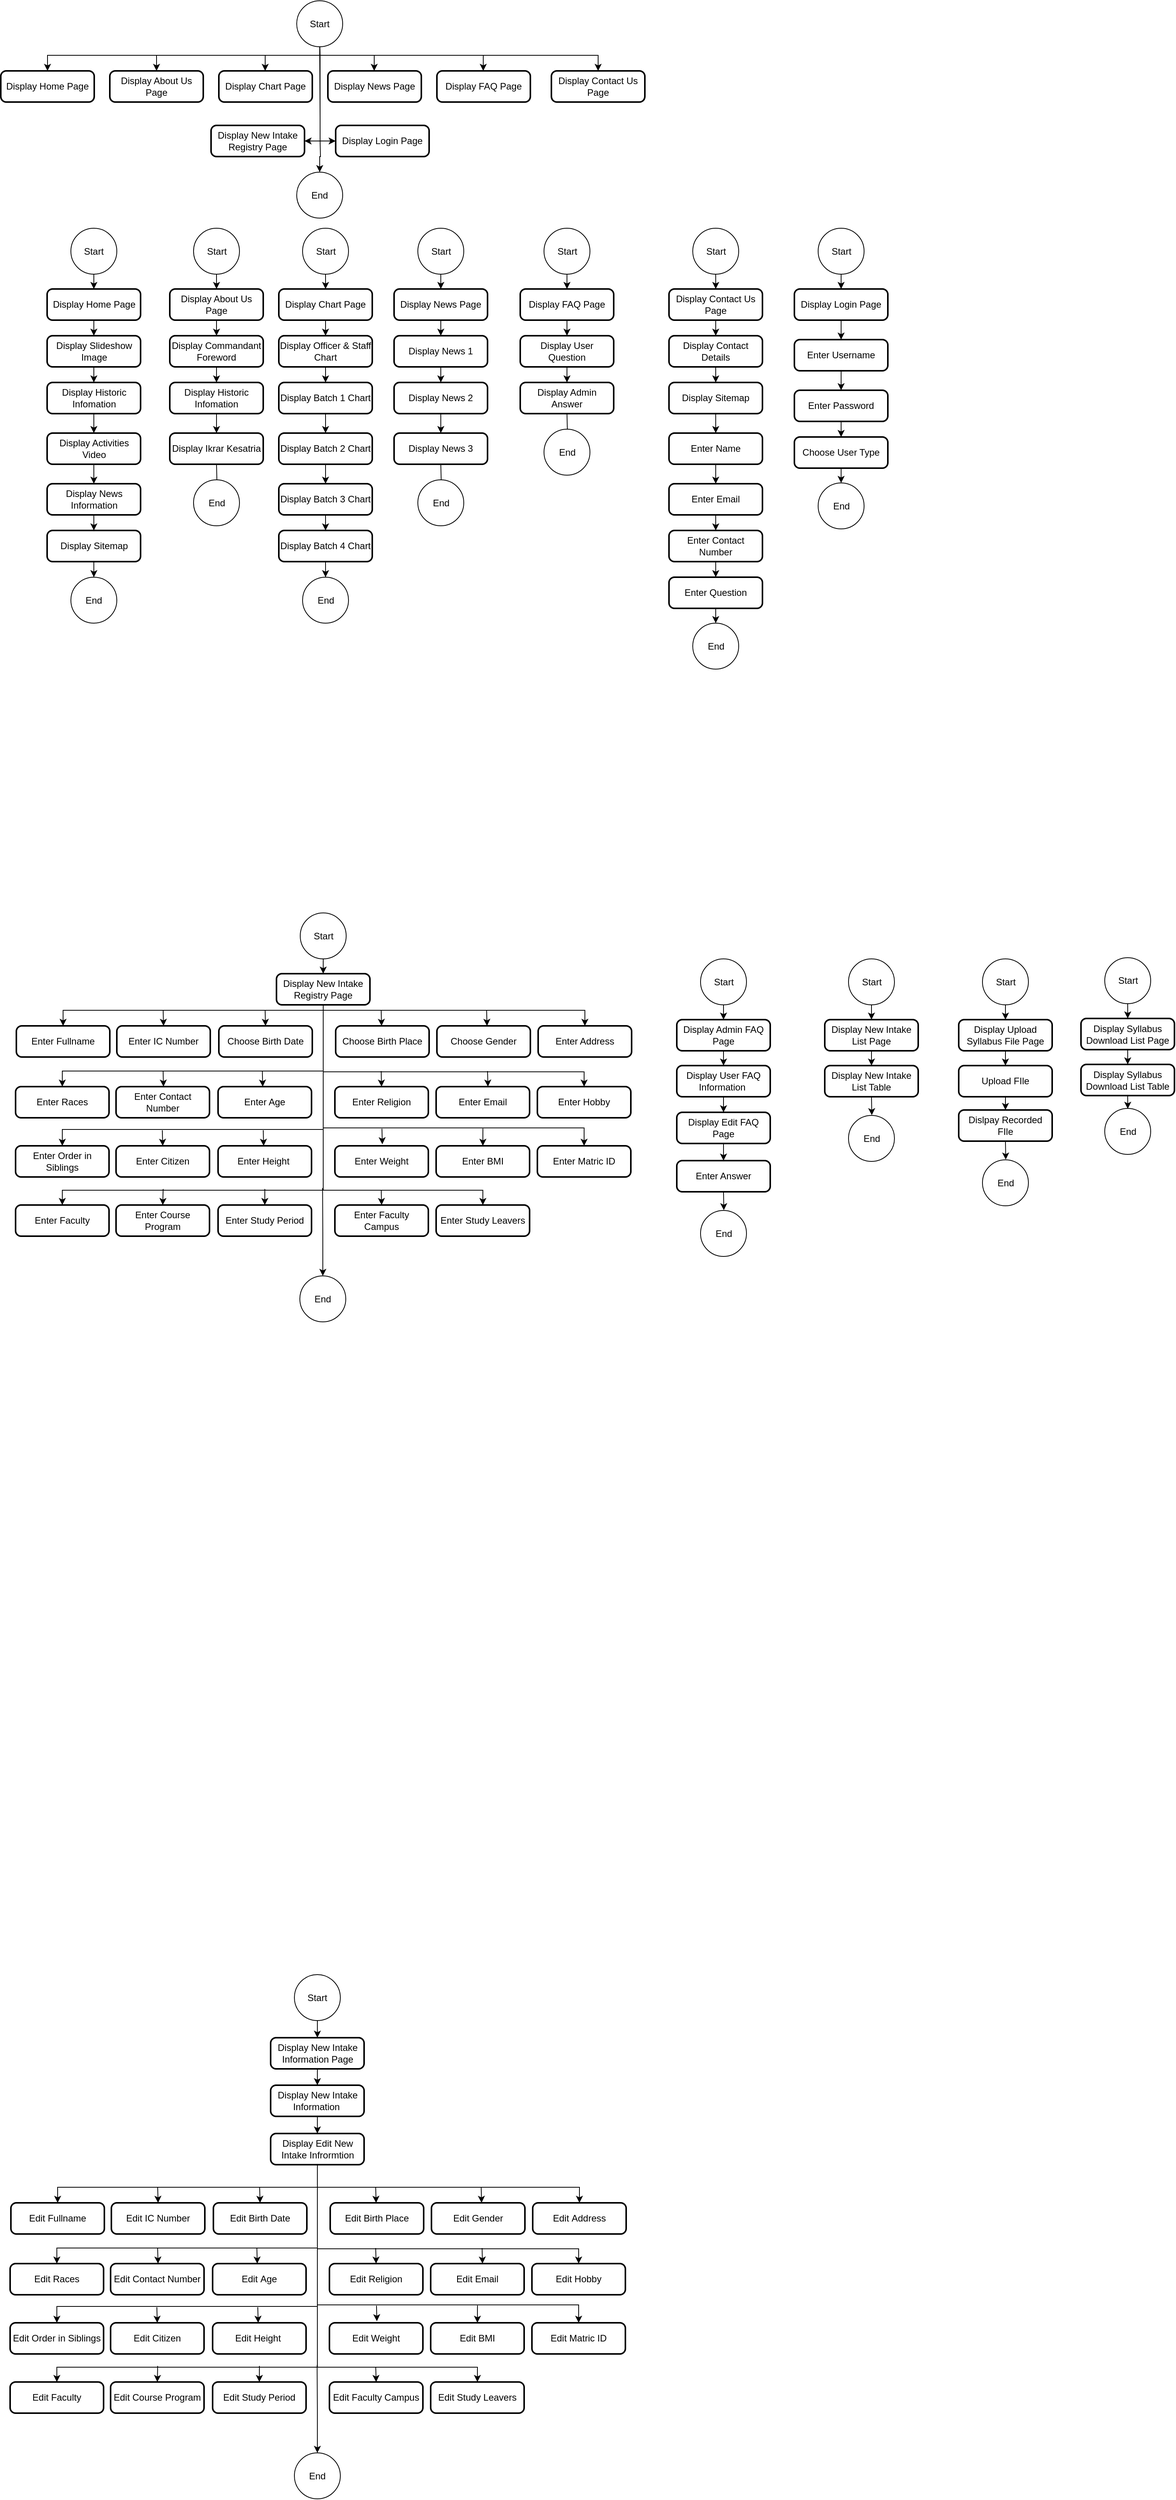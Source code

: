<mxfile version="16.4.7" type="device" pages="4"><diagram id="C5RBs43oDa-KdzZeNtuy" name="Page-1"><mxGraphModel dx="1695" dy="488" grid="0" gridSize="10" guides="1" tooltips="1" connect="1" arrows="1" fold="1" page="1" pageScale="1" pageWidth="827" pageHeight="1169" math="0" shadow="0"><root><mxCell id="WIyWlLk6GJQsqaUBKTNV-0"/><mxCell id="WIyWlLk6GJQsqaUBKTNV-1" parent="WIyWlLk6GJQsqaUBKTNV-0"/><mxCell id="JTLK1j97j_PZbTqAlZX3-21" style="edgeStyle=orthogonalEdgeStyle;rounded=0;orthogonalLoop=1;jettySize=auto;html=1;exitX=0.5;exitY=1;exitDx=0;exitDy=0;entryX=0.5;entryY=0;entryDx=0;entryDy=0;startArrow=none;startFill=0;endArrow=classic;endFill=1;" parent="WIyWlLk6GJQsqaUBKTNV-1" source="JTLK1j97j_PZbTqAlZX3-0" target="JTLK1j97j_PZbTqAlZX3-8" edge="1"><mxGeometry relative="1" as="geometry"><Array as="points"><mxPoint x="410" y="80"/><mxPoint x="410" y="100"/><mxPoint x="767" y="100"/></Array></mxGeometry></mxCell><mxCell id="JTLK1j97j_PZbTqAlZX3-22" style="edgeStyle=orthogonalEdgeStyle;rounded=0;orthogonalLoop=1;jettySize=auto;html=1;exitX=0.5;exitY=1;exitDx=0;exitDy=0;entryX=0.5;entryY=0;entryDx=0;entryDy=0;startArrow=none;startFill=0;endArrow=classic;endFill=1;" parent="WIyWlLk6GJQsqaUBKTNV-1" source="JTLK1j97j_PZbTqAlZX3-0" target="JTLK1j97j_PZbTqAlZX3-1" edge="1"><mxGeometry relative="1" as="geometry"><Array as="points"><mxPoint x="410" y="100"/><mxPoint x="60" y="100"/></Array></mxGeometry></mxCell><mxCell id="JTLK1j97j_PZbTqAlZX3-0" value="Start" style="ellipse;whiteSpace=wrap;html=1;aspect=fixed;" parent="WIyWlLk6GJQsqaUBKTNV-1" vertex="1"><mxGeometry x="380" y="30" width="59" height="59" as="geometry"/></mxCell><mxCell id="JTLK1j97j_PZbTqAlZX3-1" value="Display Home Page" style="rounded=1;whiteSpace=wrap;html=1;absoluteArcSize=1;arcSize=14;strokeWidth=2;" parent="WIyWlLk6GJQsqaUBKTNV-1" vertex="1"><mxGeometry y="120" width="120" height="40" as="geometry"/></mxCell><mxCell id="JTLK1j97j_PZbTqAlZX3-24" style="edgeStyle=orthogonalEdgeStyle;rounded=0;orthogonalLoop=1;jettySize=auto;html=1;exitX=1;exitY=0.5;exitDx=0;exitDy=0;entryX=0.5;entryY=1;entryDx=0;entryDy=0;startArrow=classic;startFill=1;endArrow=none;endFill=0;" parent="WIyWlLk6GJQsqaUBKTNV-1" source="JTLK1j97j_PZbTqAlZX3-6" target="JTLK1j97j_PZbTqAlZX3-0" edge="1"><mxGeometry relative="1" as="geometry"><Array as="points"><mxPoint x="410" y="210"/><mxPoint x="410" y="180"/></Array></mxGeometry></mxCell><mxCell id="JTLK1j97j_PZbTqAlZX3-6" value="Display New Intake Registry Page" style="rounded=1;whiteSpace=wrap;html=1;absoluteArcSize=1;arcSize=14;strokeWidth=2;" parent="WIyWlLk6GJQsqaUBKTNV-1" vertex="1"><mxGeometry x="270" y="190" width="120" height="40" as="geometry"/></mxCell><mxCell id="JTLK1j97j_PZbTqAlZX3-23" style="edgeStyle=orthogonalEdgeStyle;rounded=0;orthogonalLoop=1;jettySize=auto;html=1;exitX=0;exitY=0.5;exitDx=0;exitDy=0;startArrow=classic;startFill=1;endArrow=none;endFill=0;" parent="WIyWlLk6GJQsqaUBKTNV-1" source="JTLK1j97j_PZbTqAlZX3-7" edge="1"><mxGeometry relative="1" as="geometry"><mxPoint x="410" y="100" as="targetPoint"/><Array as="points"><mxPoint x="410" y="210"/></Array></mxGeometry></mxCell><mxCell id="JTLK1j97j_PZbTqAlZX3-7" value="Display Login Page" style="rounded=1;whiteSpace=wrap;html=1;absoluteArcSize=1;arcSize=14;strokeWidth=2;" parent="WIyWlLk6GJQsqaUBKTNV-1" vertex="1"><mxGeometry x="430" y="190" width="120" height="40" as="geometry"/></mxCell><mxCell id="JTLK1j97j_PZbTqAlZX3-8" value="Display Contact Us Page" style="rounded=1;whiteSpace=wrap;html=1;absoluteArcSize=1;arcSize=14;strokeWidth=2;" parent="WIyWlLk6GJQsqaUBKTNV-1" vertex="1"><mxGeometry x="707" y="120" width="120" height="40" as="geometry"/></mxCell><mxCell id="JTLK1j97j_PZbTqAlZX3-9" value="Display FAQ Page" style="rounded=1;whiteSpace=wrap;html=1;absoluteArcSize=1;arcSize=14;strokeWidth=2;" parent="WIyWlLk6GJQsqaUBKTNV-1" vertex="1"><mxGeometry x="560" y="120" width="120" height="40" as="geometry"/></mxCell><mxCell id="JTLK1j97j_PZbTqAlZX3-10" value="Display News Page" style="rounded=1;whiteSpace=wrap;html=1;absoluteArcSize=1;arcSize=14;strokeWidth=2;" parent="WIyWlLk6GJQsqaUBKTNV-1" vertex="1"><mxGeometry x="420" y="120" width="120" height="40" as="geometry"/></mxCell><mxCell id="JTLK1j97j_PZbTqAlZX3-11" value="Display Chart Page" style="rounded=1;whiteSpace=wrap;html=1;absoluteArcSize=1;arcSize=14;strokeWidth=2;" parent="WIyWlLk6GJQsqaUBKTNV-1" vertex="1"><mxGeometry x="280" y="120" width="120" height="40" as="geometry"/></mxCell><mxCell id="JTLK1j97j_PZbTqAlZX3-16" style="edgeStyle=orthogonalEdgeStyle;rounded=0;orthogonalLoop=1;jettySize=auto;html=1;exitX=0.5;exitY=0;exitDx=0;exitDy=0;startArrow=classic;startFill=1;endArrow=none;endFill=0;" parent="WIyWlLk6GJQsqaUBKTNV-1" source="JTLK1j97j_PZbTqAlZX3-12" edge="1"><mxGeometry relative="1" as="geometry"><mxPoint x="200" y="100" as="targetPoint"/></mxGeometry></mxCell><mxCell id="JTLK1j97j_PZbTqAlZX3-12" value="Display About Us Page" style="rounded=1;whiteSpace=wrap;html=1;absoluteArcSize=1;arcSize=14;strokeWidth=2;" parent="WIyWlLk6GJQsqaUBKTNV-1" vertex="1"><mxGeometry x="140" y="120" width="120" height="40" as="geometry"/></mxCell><mxCell id="JTLK1j97j_PZbTqAlZX3-17" style="edgeStyle=orthogonalEdgeStyle;rounded=0;orthogonalLoop=1;jettySize=auto;html=1;exitX=0.5;exitY=0;exitDx=0;exitDy=0;startArrow=classic;startFill=1;endArrow=none;endFill=0;" parent="WIyWlLk6GJQsqaUBKTNV-1" edge="1"><mxGeometry relative="1" as="geometry"><mxPoint x="339.5" y="100" as="targetPoint"/><mxPoint x="339.5" y="120" as="sourcePoint"/></mxGeometry></mxCell><mxCell id="JTLK1j97j_PZbTqAlZX3-18" style="edgeStyle=orthogonalEdgeStyle;rounded=0;orthogonalLoop=1;jettySize=auto;html=1;exitX=0.5;exitY=0;exitDx=0;exitDy=0;startArrow=classic;startFill=1;endArrow=none;endFill=0;" parent="WIyWlLk6GJQsqaUBKTNV-1" edge="1"><mxGeometry relative="1" as="geometry"><mxPoint x="479.5" y="100" as="targetPoint"/><mxPoint x="479.5" y="120" as="sourcePoint"/></mxGeometry></mxCell><mxCell id="JTLK1j97j_PZbTqAlZX3-19" style="edgeStyle=orthogonalEdgeStyle;rounded=0;orthogonalLoop=1;jettySize=auto;html=1;exitX=0.5;exitY=0;exitDx=0;exitDy=0;startArrow=classic;startFill=1;endArrow=none;endFill=0;" parent="WIyWlLk6GJQsqaUBKTNV-1" edge="1"><mxGeometry relative="1" as="geometry"><mxPoint x="619.5" y="100" as="targetPoint"/><mxPoint x="619.5" y="120" as="sourcePoint"/></mxGeometry></mxCell><mxCell id="JTLK1j97j_PZbTqAlZX3-36" style="edgeStyle=orthogonalEdgeStyle;rounded=0;orthogonalLoop=1;jettySize=auto;html=1;exitX=0.5;exitY=1;exitDx=0;exitDy=0;entryX=0.5;entryY=0;entryDx=0;entryDy=0;startArrow=none;startFill=0;endArrow=classic;endFill=1;" parent="WIyWlLk6GJQsqaUBKTNV-1" source="JTLK1j97j_PZbTqAlZX3-25" target="JTLK1j97j_PZbTqAlZX3-29" edge="1"><mxGeometry relative="1" as="geometry"/></mxCell><mxCell id="JTLK1j97j_PZbTqAlZX3-25" value="Display Home Page" style="rounded=1;whiteSpace=wrap;html=1;absoluteArcSize=1;arcSize=14;strokeWidth=2;" parent="WIyWlLk6GJQsqaUBKTNV-1" vertex="1"><mxGeometry x="59.5" y="400" width="120" height="40" as="geometry"/></mxCell><mxCell id="JTLK1j97j_PZbTqAlZX3-27" style="edgeStyle=orthogonalEdgeStyle;rounded=0;orthogonalLoop=1;jettySize=auto;html=1;exitX=0.5;exitY=0;exitDx=0;exitDy=0;startArrow=classic;startFill=1;endArrow=none;endFill=0;" parent="WIyWlLk6GJQsqaUBKTNV-1" source="JTLK1j97j_PZbTqAlZX3-26" edge="1"><mxGeometry relative="1" as="geometry"><mxPoint x="410" y="210" as="targetPoint"/></mxGeometry></mxCell><mxCell id="JTLK1j97j_PZbTqAlZX3-26" value="End" style="ellipse;whiteSpace=wrap;html=1;aspect=fixed;" parent="WIyWlLk6GJQsqaUBKTNV-1" vertex="1"><mxGeometry x="380" y="250" width="59" height="59" as="geometry"/></mxCell><mxCell id="JTLK1j97j_PZbTqAlZX3-35" style="edgeStyle=orthogonalEdgeStyle;rounded=0;orthogonalLoop=1;jettySize=auto;html=1;exitX=0.5;exitY=1;exitDx=0;exitDy=0;entryX=0.5;entryY=0;entryDx=0;entryDy=0;startArrow=none;startFill=0;endArrow=classic;endFill=1;" parent="WIyWlLk6GJQsqaUBKTNV-1" source="JTLK1j97j_PZbTqAlZX3-28" target="JTLK1j97j_PZbTqAlZX3-25" edge="1"><mxGeometry relative="1" as="geometry"/></mxCell><mxCell id="JTLK1j97j_PZbTqAlZX3-28" value="Start" style="ellipse;whiteSpace=wrap;html=1;aspect=fixed;" parent="WIyWlLk6GJQsqaUBKTNV-1" vertex="1"><mxGeometry x="90" y="322" width="59" height="59" as="geometry"/></mxCell><mxCell id="JTLK1j97j_PZbTqAlZX3-37" style="edgeStyle=orthogonalEdgeStyle;rounded=0;orthogonalLoop=1;jettySize=auto;html=1;exitX=0.5;exitY=1;exitDx=0;exitDy=0;entryX=0.5;entryY=0;entryDx=0;entryDy=0;startArrow=none;startFill=0;endArrow=classic;endFill=1;" parent="WIyWlLk6GJQsqaUBKTNV-1" source="JTLK1j97j_PZbTqAlZX3-29" target="JTLK1j97j_PZbTqAlZX3-33" edge="1"><mxGeometry relative="1" as="geometry"/></mxCell><mxCell id="JTLK1j97j_PZbTqAlZX3-29" value="Display Slideshow Image" style="rounded=1;whiteSpace=wrap;html=1;absoluteArcSize=1;arcSize=14;strokeWidth=2;" parent="WIyWlLk6GJQsqaUBKTNV-1" vertex="1"><mxGeometry x="59.5" y="460" width="120" height="40" as="geometry"/></mxCell><mxCell id="JTLK1j97j_PZbTqAlZX3-41" style="edgeStyle=orthogonalEdgeStyle;rounded=0;orthogonalLoop=1;jettySize=auto;html=1;exitX=0.5;exitY=1;exitDx=0;exitDy=0;startArrow=none;startFill=0;endArrow=classic;endFill=1;" parent="WIyWlLk6GJQsqaUBKTNV-1" source="JTLK1j97j_PZbTqAlZX3-30" target="JTLK1j97j_PZbTqAlZX3-34" edge="1"><mxGeometry relative="1" as="geometry"/></mxCell><mxCell id="JTLK1j97j_PZbTqAlZX3-30" value="Display Sitemap" style="rounded=1;whiteSpace=wrap;html=1;absoluteArcSize=1;arcSize=14;strokeWidth=2;" parent="WIyWlLk6GJQsqaUBKTNV-1" vertex="1"><mxGeometry x="59.5" y="710" width="120" height="40" as="geometry"/></mxCell><mxCell id="JTLK1j97j_PZbTqAlZX3-40" style="edgeStyle=orthogonalEdgeStyle;rounded=0;orthogonalLoop=1;jettySize=auto;html=1;exitX=0.5;exitY=1;exitDx=0;exitDy=0;entryX=0.5;entryY=0;entryDx=0;entryDy=0;startArrow=none;startFill=0;endArrow=classic;endFill=1;" parent="WIyWlLk6GJQsqaUBKTNV-1" source="JTLK1j97j_PZbTqAlZX3-31" target="JTLK1j97j_PZbTqAlZX3-30" edge="1"><mxGeometry relative="1" as="geometry"/></mxCell><mxCell id="JTLK1j97j_PZbTqAlZX3-31" value="Display News Information" style="rounded=1;whiteSpace=wrap;html=1;absoluteArcSize=1;arcSize=14;strokeWidth=2;" parent="WIyWlLk6GJQsqaUBKTNV-1" vertex="1"><mxGeometry x="59.5" y="650" width="120" height="40" as="geometry"/></mxCell><mxCell id="JTLK1j97j_PZbTqAlZX3-39" style="edgeStyle=orthogonalEdgeStyle;rounded=0;orthogonalLoop=1;jettySize=auto;html=1;exitX=0.5;exitY=1;exitDx=0;exitDy=0;entryX=0.5;entryY=0;entryDx=0;entryDy=0;startArrow=none;startFill=0;endArrow=classic;endFill=1;" parent="WIyWlLk6GJQsqaUBKTNV-1" source="JTLK1j97j_PZbTqAlZX3-32" target="JTLK1j97j_PZbTqAlZX3-31" edge="1"><mxGeometry relative="1" as="geometry"/></mxCell><mxCell id="JTLK1j97j_PZbTqAlZX3-32" value="Display Activities Video" style="rounded=1;whiteSpace=wrap;html=1;absoluteArcSize=1;arcSize=14;strokeWidth=2;" parent="WIyWlLk6GJQsqaUBKTNV-1" vertex="1"><mxGeometry x="59.5" y="585" width="120" height="40" as="geometry"/></mxCell><mxCell id="JTLK1j97j_PZbTqAlZX3-38" style="edgeStyle=orthogonalEdgeStyle;rounded=0;orthogonalLoop=1;jettySize=auto;html=1;exitX=0.5;exitY=1;exitDx=0;exitDy=0;entryX=0.5;entryY=0;entryDx=0;entryDy=0;startArrow=none;startFill=0;endArrow=classic;endFill=1;" parent="WIyWlLk6GJQsqaUBKTNV-1" source="JTLK1j97j_PZbTqAlZX3-33" target="JTLK1j97j_PZbTqAlZX3-32" edge="1"><mxGeometry relative="1" as="geometry"/></mxCell><mxCell id="JTLK1j97j_PZbTqAlZX3-33" value="Display Historic Infomation" style="rounded=1;whiteSpace=wrap;html=1;absoluteArcSize=1;arcSize=14;strokeWidth=2;" parent="WIyWlLk6GJQsqaUBKTNV-1" vertex="1"><mxGeometry x="59.5" y="520" width="120" height="40" as="geometry"/></mxCell><mxCell id="JTLK1j97j_PZbTqAlZX3-34" value="End" style="ellipse;whiteSpace=wrap;html=1;aspect=fixed;" parent="WIyWlLk6GJQsqaUBKTNV-1" vertex="1"><mxGeometry x="90" y="770" width="59" height="59" as="geometry"/></mxCell><mxCell id="JTLK1j97j_PZbTqAlZX3-42" style="edgeStyle=orthogonalEdgeStyle;rounded=0;orthogonalLoop=1;jettySize=auto;html=1;exitX=0.5;exitY=1;exitDx=0;exitDy=0;entryX=0.5;entryY=0;entryDx=0;entryDy=0;startArrow=none;startFill=0;endArrow=classic;endFill=1;" parent="WIyWlLk6GJQsqaUBKTNV-1" source="JTLK1j97j_PZbTqAlZX3-43" target="JTLK1j97j_PZbTqAlZX3-47" edge="1"><mxGeometry relative="1" as="geometry"/></mxCell><mxCell id="JTLK1j97j_PZbTqAlZX3-43" value="Display About Us Page" style="rounded=1;whiteSpace=wrap;html=1;absoluteArcSize=1;arcSize=14;strokeWidth=2;" parent="WIyWlLk6GJQsqaUBKTNV-1" vertex="1"><mxGeometry x="217" y="400" width="120" height="40" as="geometry"/></mxCell><mxCell id="JTLK1j97j_PZbTqAlZX3-44" style="edgeStyle=orthogonalEdgeStyle;rounded=0;orthogonalLoop=1;jettySize=auto;html=1;exitX=0.5;exitY=1;exitDx=0;exitDy=0;entryX=0.5;entryY=0;entryDx=0;entryDy=0;startArrow=none;startFill=0;endArrow=classic;endFill=1;" parent="WIyWlLk6GJQsqaUBKTNV-1" source="JTLK1j97j_PZbTqAlZX3-45" target="JTLK1j97j_PZbTqAlZX3-43" edge="1"><mxGeometry relative="1" as="geometry"/></mxCell><mxCell id="JTLK1j97j_PZbTqAlZX3-45" value="Start" style="ellipse;whiteSpace=wrap;html=1;aspect=fixed;" parent="WIyWlLk6GJQsqaUBKTNV-1" vertex="1"><mxGeometry x="247.5" y="322" width="59" height="59" as="geometry"/></mxCell><mxCell id="JTLK1j97j_PZbTqAlZX3-46" style="edgeStyle=orthogonalEdgeStyle;rounded=0;orthogonalLoop=1;jettySize=auto;html=1;exitX=0.5;exitY=1;exitDx=0;exitDy=0;entryX=0.5;entryY=0;entryDx=0;entryDy=0;startArrow=none;startFill=0;endArrow=classic;endFill=1;" parent="WIyWlLk6GJQsqaUBKTNV-1" source="JTLK1j97j_PZbTqAlZX3-47" target="JTLK1j97j_PZbTqAlZX3-55" edge="1"><mxGeometry relative="1" as="geometry"/></mxCell><mxCell id="JTLK1j97j_PZbTqAlZX3-47" value="Display Commandant Foreword" style="rounded=1;whiteSpace=wrap;html=1;absoluteArcSize=1;arcSize=14;strokeWidth=2;" parent="WIyWlLk6GJQsqaUBKTNV-1" vertex="1"><mxGeometry x="217" y="460" width="120" height="40" as="geometry"/></mxCell><mxCell id="JTLK1j97j_PZbTqAlZX3-48" style="edgeStyle=orthogonalEdgeStyle;rounded=0;orthogonalLoop=1;jettySize=auto;html=1;exitX=0.5;exitY=1;exitDx=0;exitDy=0;startArrow=none;startFill=0;endArrow=classic;endFill=1;" parent="WIyWlLk6GJQsqaUBKTNV-1" target="JTLK1j97j_PZbTqAlZX3-56" edge="1"><mxGeometry relative="1" as="geometry"><mxPoint x="277" y="625.0" as="sourcePoint"/></mxGeometry></mxCell><mxCell id="JTLK1j97j_PZbTqAlZX3-53" value="Display Ikrar Kesatria" style="rounded=1;whiteSpace=wrap;html=1;absoluteArcSize=1;arcSize=14;strokeWidth=2;" parent="WIyWlLk6GJQsqaUBKTNV-1" vertex="1"><mxGeometry x="217" y="585" width="120" height="40" as="geometry"/></mxCell><mxCell id="JTLK1j97j_PZbTqAlZX3-54" style="edgeStyle=orthogonalEdgeStyle;rounded=0;orthogonalLoop=1;jettySize=auto;html=1;exitX=0.5;exitY=1;exitDx=0;exitDy=0;entryX=0.5;entryY=0;entryDx=0;entryDy=0;startArrow=none;startFill=0;endArrow=classic;endFill=1;" parent="WIyWlLk6GJQsqaUBKTNV-1" source="JTLK1j97j_PZbTqAlZX3-55" target="JTLK1j97j_PZbTqAlZX3-53" edge="1"><mxGeometry relative="1" as="geometry"/></mxCell><mxCell id="JTLK1j97j_PZbTqAlZX3-55" value="Display Historic Infomation" style="rounded=1;whiteSpace=wrap;html=1;absoluteArcSize=1;arcSize=14;strokeWidth=2;" parent="WIyWlLk6GJQsqaUBKTNV-1" vertex="1"><mxGeometry x="217" y="520" width="120" height="40" as="geometry"/></mxCell><mxCell id="JTLK1j97j_PZbTqAlZX3-56" value="End" style="ellipse;whiteSpace=wrap;html=1;aspect=fixed;" parent="WIyWlLk6GJQsqaUBKTNV-1" vertex="1"><mxGeometry x="247.5" y="645" width="59" height="59" as="geometry"/></mxCell><mxCell id="JTLK1j97j_PZbTqAlZX3-57" style="edgeStyle=orthogonalEdgeStyle;rounded=0;orthogonalLoop=1;jettySize=auto;html=1;exitX=0.5;exitY=1;exitDx=0;exitDy=0;entryX=0.5;entryY=0;entryDx=0;entryDy=0;startArrow=none;startFill=0;endArrow=classic;endFill=1;" parent="WIyWlLk6GJQsqaUBKTNV-1" source="JTLK1j97j_PZbTqAlZX3-58" target="JTLK1j97j_PZbTqAlZX3-62" edge="1"><mxGeometry relative="1" as="geometry"/></mxCell><mxCell id="JTLK1j97j_PZbTqAlZX3-58" value="Display Chart Page" style="rounded=1;whiteSpace=wrap;html=1;absoluteArcSize=1;arcSize=14;strokeWidth=2;" parent="WIyWlLk6GJQsqaUBKTNV-1" vertex="1"><mxGeometry x="357" y="400" width="120" height="40" as="geometry"/></mxCell><mxCell id="JTLK1j97j_PZbTqAlZX3-59" style="edgeStyle=orthogonalEdgeStyle;rounded=0;orthogonalLoop=1;jettySize=auto;html=1;exitX=0.5;exitY=1;exitDx=0;exitDy=0;entryX=0.5;entryY=0;entryDx=0;entryDy=0;startArrow=none;startFill=0;endArrow=classic;endFill=1;" parent="WIyWlLk6GJQsqaUBKTNV-1" source="JTLK1j97j_PZbTqAlZX3-60" target="JTLK1j97j_PZbTqAlZX3-58" edge="1"><mxGeometry relative="1" as="geometry"/></mxCell><mxCell id="JTLK1j97j_PZbTqAlZX3-60" value="Start" style="ellipse;whiteSpace=wrap;html=1;aspect=fixed;" parent="WIyWlLk6GJQsqaUBKTNV-1" vertex="1"><mxGeometry x="387.5" y="322" width="59" height="59" as="geometry"/></mxCell><mxCell id="JTLK1j97j_PZbTqAlZX3-61" style="edgeStyle=orthogonalEdgeStyle;rounded=0;orthogonalLoop=1;jettySize=auto;html=1;exitX=0.5;exitY=1;exitDx=0;exitDy=0;entryX=0.5;entryY=0;entryDx=0;entryDy=0;startArrow=none;startFill=0;endArrow=classic;endFill=1;" parent="WIyWlLk6GJQsqaUBKTNV-1" source="JTLK1j97j_PZbTqAlZX3-62" target="JTLK1j97j_PZbTqAlZX3-70" edge="1"><mxGeometry relative="1" as="geometry"/></mxCell><mxCell id="JTLK1j97j_PZbTqAlZX3-62" value="Display Officer &amp;amp; Staff Chart" style="rounded=1;whiteSpace=wrap;html=1;absoluteArcSize=1;arcSize=14;strokeWidth=2;" parent="WIyWlLk6GJQsqaUBKTNV-1" vertex="1"><mxGeometry x="357" y="460" width="120" height="40" as="geometry"/></mxCell><mxCell id="JTLK1j97j_PZbTqAlZX3-63" style="edgeStyle=orthogonalEdgeStyle;rounded=0;orthogonalLoop=1;jettySize=auto;html=1;exitX=0.5;exitY=1;exitDx=0;exitDy=0;startArrow=none;startFill=0;endArrow=classic;endFill=1;" parent="WIyWlLk6GJQsqaUBKTNV-1" source="JTLK1j97j_PZbTqAlZX3-64" target="JTLK1j97j_PZbTqAlZX3-71" edge="1"><mxGeometry relative="1" as="geometry"/></mxCell><mxCell id="JTLK1j97j_PZbTqAlZX3-64" value="Display Batch 4 Chart" style="rounded=1;whiteSpace=wrap;html=1;absoluteArcSize=1;arcSize=14;strokeWidth=2;" parent="WIyWlLk6GJQsqaUBKTNV-1" vertex="1"><mxGeometry x="357" y="710" width="120" height="40" as="geometry"/></mxCell><mxCell id="JTLK1j97j_PZbTqAlZX3-65" style="edgeStyle=orthogonalEdgeStyle;rounded=0;orthogonalLoop=1;jettySize=auto;html=1;exitX=0.5;exitY=1;exitDx=0;exitDy=0;entryX=0.5;entryY=0;entryDx=0;entryDy=0;startArrow=none;startFill=0;endArrow=classic;endFill=1;" parent="WIyWlLk6GJQsqaUBKTNV-1" source="JTLK1j97j_PZbTqAlZX3-66" target="JTLK1j97j_PZbTqAlZX3-64" edge="1"><mxGeometry relative="1" as="geometry"/></mxCell><mxCell id="JTLK1j97j_PZbTqAlZX3-66" value="Display Batch 3 Chart" style="rounded=1;whiteSpace=wrap;html=1;absoluteArcSize=1;arcSize=14;strokeWidth=2;" parent="WIyWlLk6GJQsqaUBKTNV-1" vertex="1"><mxGeometry x="357" y="650" width="120" height="40" as="geometry"/></mxCell><mxCell id="JTLK1j97j_PZbTqAlZX3-67" style="edgeStyle=orthogonalEdgeStyle;rounded=0;orthogonalLoop=1;jettySize=auto;html=1;exitX=0.5;exitY=1;exitDx=0;exitDy=0;entryX=0.5;entryY=0;entryDx=0;entryDy=0;startArrow=none;startFill=0;endArrow=classic;endFill=1;" parent="WIyWlLk6GJQsqaUBKTNV-1" source="JTLK1j97j_PZbTqAlZX3-68" target="JTLK1j97j_PZbTqAlZX3-66" edge="1"><mxGeometry relative="1" as="geometry"/></mxCell><mxCell id="JTLK1j97j_PZbTqAlZX3-68" value="Display Batch 2 Chart" style="rounded=1;whiteSpace=wrap;html=1;absoluteArcSize=1;arcSize=14;strokeWidth=2;" parent="WIyWlLk6GJQsqaUBKTNV-1" vertex="1"><mxGeometry x="357" y="585" width="120" height="40" as="geometry"/></mxCell><mxCell id="JTLK1j97j_PZbTqAlZX3-69" style="edgeStyle=orthogonalEdgeStyle;rounded=0;orthogonalLoop=1;jettySize=auto;html=1;exitX=0.5;exitY=1;exitDx=0;exitDy=0;entryX=0.5;entryY=0;entryDx=0;entryDy=0;startArrow=none;startFill=0;endArrow=classic;endFill=1;" parent="WIyWlLk6GJQsqaUBKTNV-1" source="JTLK1j97j_PZbTqAlZX3-70" target="JTLK1j97j_PZbTqAlZX3-68" edge="1"><mxGeometry relative="1" as="geometry"/></mxCell><mxCell id="JTLK1j97j_PZbTqAlZX3-70" value="Display Batch 1 Chart" style="rounded=1;whiteSpace=wrap;html=1;absoluteArcSize=1;arcSize=14;strokeWidth=2;" parent="WIyWlLk6GJQsqaUBKTNV-1" vertex="1"><mxGeometry x="357" y="520" width="120" height="40" as="geometry"/></mxCell><mxCell id="JTLK1j97j_PZbTqAlZX3-71" value="End" style="ellipse;whiteSpace=wrap;html=1;aspect=fixed;" parent="WIyWlLk6GJQsqaUBKTNV-1" vertex="1"><mxGeometry x="387.5" y="770" width="59" height="59" as="geometry"/></mxCell><mxCell id="JTLK1j97j_PZbTqAlZX3-72" style="edgeStyle=orthogonalEdgeStyle;rounded=0;orthogonalLoop=1;jettySize=auto;html=1;exitX=0.5;exitY=1;exitDx=0;exitDy=0;entryX=0.5;entryY=0;entryDx=0;entryDy=0;startArrow=none;startFill=0;endArrow=classic;endFill=1;" parent="WIyWlLk6GJQsqaUBKTNV-1" source="JTLK1j97j_PZbTqAlZX3-73" target="JTLK1j97j_PZbTqAlZX3-77" edge="1"><mxGeometry relative="1" as="geometry"/></mxCell><mxCell id="JTLK1j97j_PZbTqAlZX3-73" value="Display News Page" style="rounded=1;whiteSpace=wrap;html=1;absoluteArcSize=1;arcSize=14;strokeWidth=2;" parent="WIyWlLk6GJQsqaUBKTNV-1" vertex="1"><mxGeometry x="505" y="400" width="120" height="40" as="geometry"/></mxCell><mxCell id="JTLK1j97j_PZbTqAlZX3-74" style="edgeStyle=orthogonalEdgeStyle;rounded=0;orthogonalLoop=1;jettySize=auto;html=1;exitX=0.5;exitY=1;exitDx=0;exitDy=0;entryX=0.5;entryY=0;entryDx=0;entryDy=0;startArrow=none;startFill=0;endArrow=classic;endFill=1;" parent="WIyWlLk6GJQsqaUBKTNV-1" source="JTLK1j97j_PZbTqAlZX3-75" target="JTLK1j97j_PZbTqAlZX3-73" edge="1"><mxGeometry relative="1" as="geometry"/></mxCell><mxCell id="JTLK1j97j_PZbTqAlZX3-75" value="Start" style="ellipse;whiteSpace=wrap;html=1;aspect=fixed;" parent="WIyWlLk6GJQsqaUBKTNV-1" vertex="1"><mxGeometry x="535.5" y="322" width="59" height="59" as="geometry"/></mxCell><mxCell id="JTLK1j97j_PZbTqAlZX3-76" style="edgeStyle=orthogonalEdgeStyle;rounded=0;orthogonalLoop=1;jettySize=auto;html=1;exitX=0.5;exitY=1;exitDx=0;exitDy=0;entryX=0.5;entryY=0;entryDx=0;entryDy=0;startArrow=none;startFill=0;endArrow=classic;endFill=1;" parent="WIyWlLk6GJQsqaUBKTNV-1" source="JTLK1j97j_PZbTqAlZX3-77" target="JTLK1j97j_PZbTqAlZX3-81" edge="1"><mxGeometry relative="1" as="geometry"/></mxCell><mxCell id="JTLK1j97j_PZbTqAlZX3-77" value="Display News 1" style="rounded=1;whiteSpace=wrap;html=1;absoluteArcSize=1;arcSize=14;strokeWidth=2;" parent="WIyWlLk6GJQsqaUBKTNV-1" vertex="1"><mxGeometry x="505" y="460" width="120" height="40" as="geometry"/></mxCell><mxCell id="JTLK1j97j_PZbTqAlZX3-78" style="edgeStyle=orthogonalEdgeStyle;rounded=0;orthogonalLoop=1;jettySize=auto;html=1;exitX=0.5;exitY=1;exitDx=0;exitDy=0;startArrow=none;startFill=0;endArrow=classic;endFill=1;" parent="WIyWlLk6GJQsqaUBKTNV-1" target="JTLK1j97j_PZbTqAlZX3-82" edge="1"><mxGeometry relative="1" as="geometry"><mxPoint x="565" y="625.0" as="sourcePoint"/></mxGeometry></mxCell><mxCell id="JTLK1j97j_PZbTqAlZX3-79" value="Display News 3" style="rounded=1;whiteSpace=wrap;html=1;absoluteArcSize=1;arcSize=14;strokeWidth=2;" parent="WIyWlLk6GJQsqaUBKTNV-1" vertex="1"><mxGeometry x="505" y="585" width="120" height="40" as="geometry"/></mxCell><mxCell id="JTLK1j97j_PZbTqAlZX3-80" style="edgeStyle=orthogonalEdgeStyle;rounded=0;orthogonalLoop=1;jettySize=auto;html=1;exitX=0.5;exitY=1;exitDx=0;exitDy=0;entryX=0.5;entryY=0;entryDx=0;entryDy=0;startArrow=none;startFill=0;endArrow=classic;endFill=1;" parent="WIyWlLk6GJQsqaUBKTNV-1" source="JTLK1j97j_PZbTqAlZX3-81" target="JTLK1j97j_PZbTqAlZX3-79" edge="1"><mxGeometry relative="1" as="geometry"/></mxCell><mxCell id="JTLK1j97j_PZbTqAlZX3-81" value="Display News 2" style="rounded=1;whiteSpace=wrap;html=1;absoluteArcSize=1;arcSize=14;strokeWidth=2;" parent="WIyWlLk6GJQsqaUBKTNV-1" vertex="1"><mxGeometry x="505" y="520" width="120" height="40" as="geometry"/></mxCell><mxCell id="JTLK1j97j_PZbTqAlZX3-82" value="End" style="ellipse;whiteSpace=wrap;html=1;aspect=fixed;" parent="WIyWlLk6GJQsqaUBKTNV-1" vertex="1"><mxGeometry x="535.5" y="645" width="59" height="59" as="geometry"/></mxCell><mxCell id="JTLK1j97j_PZbTqAlZX3-83" style="edgeStyle=orthogonalEdgeStyle;rounded=0;orthogonalLoop=1;jettySize=auto;html=1;exitX=0.5;exitY=1;exitDx=0;exitDy=0;entryX=0.5;entryY=0;entryDx=0;entryDy=0;startArrow=none;startFill=0;endArrow=classic;endFill=1;" parent="WIyWlLk6GJQsqaUBKTNV-1" source="JTLK1j97j_PZbTqAlZX3-84" target="JTLK1j97j_PZbTqAlZX3-88" edge="1"><mxGeometry relative="1" as="geometry"/></mxCell><mxCell id="JTLK1j97j_PZbTqAlZX3-84" value="Display FAQ Page" style="rounded=1;whiteSpace=wrap;html=1;absoluteArcSize=1;arcSize=14;strokeWidth=2;" parent="WIyWlLk6GJQsqaUBKTNV-1" vertex="1"><mxGeometry x="667" y="400" width="120" height="40" as="geometry"/></mxCell><mxCell id="JTLK1j97j_PZbTqAlZX3-85" style="edgeStyle=orthogonalEdgeStyle;rounded=0;orthogonalLoop=1;jettySize=auto;html=1;exitX=0.5;exitY=1;exitDx=0;exitDy=0;entryX=0.5;entryY=0;entryDx=0;entryDy=0;startArrow=none;startFill=0;endArrow=classic;endFill=1;" parent="WIyWlLk6GJQsqaUBKTNV-1" source="JTLK1j97j_PZbTqAlZX3-86" target="JTLK1j97j_PZbTqAlZX3-84" edge="1"><mxGeometry relative="1" as="geometry"/></mxCell><mxCell id="JTLK1j97j_PZbTqAlZX3-86" value="Start" style="ellipse;whiteSpace=wrap;html=1;aspect=fixed;" parent="WIyWlLk6GJQsqaUBKTNV-1" vertex="1"><mxGeometry x="697.5" y="322" width="59" height="59" as="geometry"/></mxCell><mxCell id="JTLK1j97j_PZbTqAlZX3-87" style="edgeStyle=orthogonalEdgeStyle;rounded=0;orthogonalLoop=1;jettySize=auto;html=1;exitX=0.5;exitY=1;exitDx=0;exitDy=0;entryX=0.5;entryY=0;entryDx=0;entryDy=0;startArrow=none;startFill=0;endArrow=classic;endFill=1;" parent="WIyWlLk6GJQsqaUBKTNV-1" source="JTLK1j97j_PZbTqAlZX3-88" target="JTLK1j97j_PZbTqAlZX3-92" edge="1"><mxGeometry relative="1" as="geometry"/></mxCell><mxCell id="JTLK1j97j_PZbTqAlZX3-88" value="Display User Question" style="rounded=1;whiteSpace=wrap;html=1;absoluteArcSize=1;arcSize=14;strokeWidth=2;" parent="WIyWlLk6GJQsqaUBKTNV-1" vertex="1"><mxGeometry x="667" y="460" width="120" height="40" as="geometry"/></mxCell><mxCell id="JTLK1j97j_PZbTqAlZX3-89" style="edgeStyle=orthogonalEdgeStyle;rounded=0;orthogonalLoop=1;jettySize=auto;html=1;exitX=0.5;exitY=1;exitDx=0;exitDy=0;startArrow=none;startFill=0;endArrow=classic;endFill=1;" parent="WIyWlLk6GJQsqaUBKTNV-1" target="JTLK1j97j_PZbTqAlZX3-93" edge="1"><mxGeometry relative="1" as="geometry"><mxPoint x="727.0" y="560.0" as="sourcePoint"/></mxGeometry></mxCell><mxCell id="JTLK1j97j_PZbTqAlZX3-92" value="Display Admin Answer" style="rounded=1;whiteSpace=wrap;html=1;absoluteArcSize=1;arcSize=14;strokeWidth=2;" parent="WIyWlLk6GJQsqaUBKTNV-1" vertex="1"><mxGeometry x="667" y="520" width="120" height="40" as="geometry"/></mxCell><mxCell id="JTLK1j97j_PZbTqAlZX3-93" value="End" style="ellipse;whiteSpace=wrap;html=1;aspect=fixed;" parent="WIyWlLk6GJQsqaUBKTNV-1" vertex="1"><mxGeometry x="697.5" y="580" width="59" height="59" as="geometry"/></mxCell><mxCell id="JTLK1j97j_PZbTqAlZX3-94" style="edgeStyle=orthogonalEdgeStyle;rounded=0;orthogonalLoop=1;jettySize=auto;html=1;exitX=0.5;exitY=1;exitDx=0;exitDy=0;entryX=0.5;entryY=0;entryDx=0;entryDy=0;startArrow=none;startFill=0;endArrow=classic;endFill=1;" parent="WIyWlLk6GJQsqaUBKTNV-1" source="JTLK1j97j_PZbTqAlZX3-95" target="JTLK1j97j_PZbTqAlZX3-99" edge="1"><mxGeometry relative="1" as="geometry"/></mxCell><mxCell id="JTLK1j97j_PZbTqAlZX3-95" value="Display Contact Us Page" style="rounded=1;whiteSpace=wrap;html=1;absoluteArcSize=1;arcSize=14;strokeWidth=2;" parent="WIyWlLk6GJQsqaUBKTNV-1" vertex="1"><mxGeometry x="858" y="400" width="120" height="40" as="geometry"/></mxCell><mxCell id="JTLK1j97j_PZbTqAlZX3-96" style="edgeStyle=orthogonalEdgeStyle;rounded=0;orthogonalLoop=1;jettySize=auto;html=1;exitX=0.5;exitY=1;exitDx=0;exitDy=0;entryX=0.5;entryY=0;entryDx=0;entryDy=0;startArrow=none;startFill=0;endArrow=classic;endFill=1;" parent="WIyWlLk6GJQsqaUBKTNV-1" source="JTLK1j97j_PZbTqAlZX3-97" target="JTLK1j97j_PZbTqAlZX3-95" edge="1"><mxGeometry relative="1" as="geometry"/></mxCell><mxCell id="JTLK1j97j_PZbTqAlZX3-97" value="Start" style="ellipse;whiteSpace=wrap;html=1;aspect=fixed;" parent="WIyWlLk6GJQsqaUBKTNV-1" vertex="1"><mxGeometry x="888.5" y="322" width="59" height="59" as="geometry"/></mxCell><mxCell id="JTLK1j97j_PZbTqAlZX3-98" style="edgeStyle=orthogonalEdgeStyle;rounded=0;orthogonalLoop=1;jettySize=auto;html=1;exitX=0.5;exitY=1;exitDx=0;exitDy=0;entryX=0.5;entryY=0;entryDx=0;entryDy=0;startArrow=none;startFill=0;endArrow=classic;endFill=1;" parent="WIyWlLk6GJQsqaUBKTNV-1" source="JTLK1j97j_PZbTqAlZX3-99" target="JTLK1j97j_PZbTqAlZX3-107" edge="1"><mxGeometry relative="1" as="geometry"/></mxCell><mxCell id="JTLK1j97j_PZbTqAlZX3-99" value="Display Contact Details" style="rounded=1;whiteSpace=wrap;html=1;absoluteArcSize=1;arcSize=14;strokeWidth=2;" parent="WIyWlLk6GJQsqaUBKTNV-1" vertex="1"><mxGeometry x="858" y="460" width="120" height="40" as="geometry"/></mxCell><mxCell id="JTLK1j97j_PZbTqAlZX3-111" style="edgeStyle=orthogonalEdgeStyle;rounded=0;orthogonalLoop=1;jettySize=auto;html=1;exitX=0.5;exitY=1;exitDx=0;exitDy=0;entryX=0.5;entryY=0;entryDx=0;entryDy=0;startArrow=none;startFill=0;endArrow=classic;endFill=1;" parent="WIyWlLk6GJQsqaUBKTNV-1" source="JTLK1j97j_PZbTqAlZX3-101" target="JTLK1j97j_PZbTqAlZX3-110" edge="1"><mxGeometry relative="1" as="geometry"/></mxCell><mxCell id="JTLK1j97j_PZbTqAlZX3-101" value="Enter Contact Number" style="rounded=1;whiteSpace=wrap;html=1;absoluteArcSize=1;arcSize=14;strokeWidth=2;" parent="WIyWlLk6GJQsqaUBKTNV-1" vertex="1"><mxGeometry x="858" y="710" width="120" height="40" as="geometry"/></mxCell><mxCell id="JTLK1j97j_PZbTqAlZX3-102" style="edgeStyle=orthogonalEdgeStyle;rounded=0;orthogonalLoop=1;jettySize=auto;html=1;exitX=0.5;exitY=1;exitDx=0;exitDy=0;entryX=0.5;entryY=0;entryDx=0;entryDy=0;startArrow=none;startFill=0;endArrow=classic;endFill=1;" parent="WIyWlLk6GJQsqaUBKTNV-1" source="JTLK1j97j_PZbTqAlZX3-103" target="JTLK1j97j_PZbTqAlZX3-101" edge="1"><mxGeometry relative="1" as="geometry"/></mxCell><mxCell id="JTLK1j97j_PZbTqAlZX3-103" value="Enter Email" style="rounded=1;whiteSpace=wrap;html=1;absoluteArcSize=1;arcSize=14;strokeWidth=2;" parent="WIyWlLk6GJQsqaUBKTNV-1" vertex="1"><mxGeometry x="858" y="650" width="120" height="40" as="geometry"/></mxCell><mxCell id="JTLK1j97j_PZbTqAlZX3-104" style="edgeStyle=orthogonalEdgeStyle;rounded=0;orthogonalLoop=1;jettySize=auto;html=1;exitX=0.5;exitY=1;exitDx=0;exitDy=0;entryX=0.5;entryY=0;entryDx=0;entryDy=0;startArrow=none;startFill=0;endArrow=classic;endFill=1;" parent="WIyWlLk6GJQsqaUBKTNV-1" source="JTLK1j97j_PZbTqAlZX3-105" target="JTLK1j97j_PZbTqAlZX3-103" edge="1"><mxGeometry relative="1" as="geometry"/></mxCell><mxCell id="JTLK1j97j_PZbTqAlZX3-105" value="Enter Name" style="rounded=1;whiteSpace=wrap;html=1;absoluteArcSize=1;arcSize=14;strokeWidth=2;" parent="WIyWlLk6GJQsqaUBKTNV-1" vertex="1"><mxGeometry x="858" y="585" width="120" height="40" as="geometry"/></mxCell><mxCell id="JTLK1j97j_PZbTqAlZX3-106" style="edgeStyle=orthogonalEdgeStyle;rounded=0;orthogonalLoop=1;jettySize=auto;html=1;exitX=0.5;exitY=1;exitDx=0;exitDy=0;entryX=0.5;entryY=0;entryDx=0;entryDy=0;startArrow=none;startFill=0;endArrow=classic;endFill=1;" parent="WIyWlLk6GJQsqaUBKTNV-1" source="JTLK1j97j_PZbTqAlZX3-107" target="JTLK1j97j_PZbTqAlZX3-105" edge="1"><mxGeometry relative="1" as="geometry"/></mxCell><mxCell id="JTLK1j97j_PZbTqAlZX3-107" value="Display Sitemap" style="rounded=1;whiteSpace=wrap;html=1;absoluteArcSize=1;arcSize=14;strokeWidth=2;" parent="WIyWlLk6GJQsqaUBKTNV-1" vertex="1"><mxGeometry x="858" y="520" width="120" height="40" as="geometry"/></mxCell><mxCell id="JTLK1j97j_PZbTqAlZX3-108" value="End" style="ellipse;whiteSpace=wrap;html=1;aspect=fixed;" parent="WIyWlLk6GJQsqaUBKTNV-1" vertex="1"><mxGeometry x="888.5" y="829" width="59" height="59" as="geometry"/></mxCell><mxCell id="JTLK1j97j_PZbTqAlZX3-112" style="edgeStyle=orthogonalEdgeStyle;rounded=0;orthogonalLoop=1;jettySize=auto;html=1;exitX=0.5;exitY=1;exitDx=0;exitDy=0;entryX=0.5;entryY=0;entryDx=0;entryDy=0;startArrow=none;startFill=0;endArrow=classic;endFill=1;" parent="WIyWlLk6GJQsqaUBKTNV-1" source="JTLK1j97j_PZbTqAlZX3-110" target="JTLK1j97j_PZbTqAlZX3-108" edge="1"><mxGeometry relative="1" as="geometry"/></mxCell><mxCell id="JTLK1j97j_PZbTqAlZX3-110" value="Enter Question" style="rounded=1;whiteSpace=wrap;html=1;absoluteArcSize=1;arcSize=14;strokeWidth=2;" parent="WIyWlLk6GJQsqaUBKTNV-1" vertex="1"><mxGeometry x="858" y="770" width="120" height="40" as="geometry"/></mxCell><mxCell id="JTLK1j97j_PZbTqAlZX3-114" value="Display Login Page" style="rounded=1;whiteSpace=wrap;html=1;absoluteArcSize=1;arcSize=14;strokeWidth=2;" parent="WIyWlLk6GJQsqaUBKTNV-1" vertex="1"><mxGeometry x="1019" y="400" width="120" height="40" as="geometry"/></mxCell><mxCell id="JTLK1j97j_PZbTqAlZX3-115" style="edgeStyle=orthogonalEdgeStyle;rounded=0;orthogonalLoop=1;jettySize=auto;html=1;exitX=0.5;exitY=1;exitDx=0;exitDy=0;entryX=0.5;entryY=0;entryDx=0;entryDy=0;startArrow=none;startFill=0;endArrow=classic;endFill=1;" parent="WIyWlLk6GJQsqaUBKTNV-1" source="JTLK1j97j_PZbTqAlZX3-116" target="JTLK1j97j_PZbTqAlZX3-114" edge="1"><mxGeometry relative="1" as="geometry"/></mxCell><mxCell id="JTLK1j97j_PZbTqAlZX3-116" value="Start" style="ellipse;whiteSpace=wrap;html=1;aspect=fixed;" parent="WIyWlLk6GJQsqaUBKTNV-1" vertex="1"><mxGeometry x="1049.5" y="322" width="59" height="59" as="geometry"/></mxCell><mxCell id="JTLK1j97j_PZbTqAlZX3-120" value="Choose User Type" style="rounded=1;whiteSpace=wrap;html=1;absoluteArcSize=1;arcSize=14;strokeWidth=2;" parent="WIyWlLk6GJQsqaUBKTNV-1" vertex="1"><mxGeometry x="1019" y="590" width="120" height="40" as="geometry"/></mxCell><mxCell id="JTLK1j97j_PZbTqAlZX3-121" style="edgeStyle=orthogonalEdgeStyle;rounded=0;orthogonalLoop=1;jettySize=auto;html=1;exitX=0.5;exitY=1;exitDx=0;exitDy=0;entryX=0.5;entryY=0;entryDx=0;entryDy=0;startArrow=none;startFill=0;endArrow=classic;endFill=1;" parent="WIyWlLk6GJQsqaUBKTNV-1" source="JTLK1j97j_PZbTqAlZX3-122" target="JTLK1j97j_PZbTqAlZX3-120" edge="1"><mxGeometry relative="1" as="geometry"/></mxCell><mxCell id="JTLK1j97j_PZbTqAlZX3-122" value="Enter Password" style="rounded=1;whiteSpace=wrap;html=1;absoluteArcSize=1;arcSize=14;strokeWidth=2;" parent="WIyWlLk6GJQsqaUBKTNV-1" vertex="1"><mxGeometry x="1019" y="530" width="120" height="40" as="geometry"/></mxCell><mxCell id="JTLK1j97j_PZbTqAlZX3-123" style="edgeStyle=orthogonalEdgeStyle;rounded=0;orthogonalLoop=1;jettySize=auto;html=1;exitX=0.5;exitY=1;exitDx=0;exitDy=0;entryX=0.5;entryY=0;entryDx=0;entryDy=0;startArrow=none;startFill=0;endArrow=classic;endFill=1;" parent="WIyWlLk6GJQsqaUBKTNV-1" source="JTLK1j97j_PZbTqAlZX3-124" target="JTLK1j97j_PZbTqAlZX3-122" edge="1"><mxGeometry relative="1" as="geometry"/></mxCell><mxCell id="JTLK1j97j_PZbTqAlZX3-124" value="Enter Username" style="rounded=1;whiteSpace=wrap;html=1;absoluteArcSize=1;arcSize=14;strokeWidth=2;" parent="WIyWlLk6GJQsqaUBKTNV-1" vertex="1"><mxGeometry x="1019" y="465" width="120" height="40" as="geometry"/></mxCell><mxCell id="JTLK1j97j_PZbTqAlZX3-125" style="edgeStyle=orthogonalEdgeStyle;rounded=0;orthogonalLoop=1;jettySize=auto;html=1;exitX=0.5;exitY=1;exitDx=0;exitDy=0;entryX=0.5;entryY=0;entryDx=0;entryDy=0;startArrow=none;startFill=0;endArrow=classic;endFill=1;" parent="WIyWlLk6GJQsqaUBKTNV-1" target="JTLK1j97j_PZbTqAlZX3-124" edge="1"><mxGeometry relative="1" as="geometry"><mxPoint x="1079" y="440" as="sourcePoint"/></mxGeometry></mxCell><mxCell id="JTLK1j97j_PZbTqAlZX3-127" value="End" style="ellipse;whiteSpace=wrap;html=1;aspect=fixed;" parent="WIyWlLk6GJQsqaUBKTNV-1" vertex="1"><mxGeometry x="1049.5" y="649" width="59" height="59" as="geometry"/></mxCell><mxCell id="JTLK1j97j_PZbTqAlZX3-128" style="edgeStyle=orthogonalEdgeStyle;rounded=0;orthogonalLoop=1;jettySize=auto;html=1;exitX=0.5;exitY=1;exitDx=0;exitDy=0;entryX=0.5;entryY=0;entryDx=0;entryDy=0;startArrow=none;startFill=0;endArrow=classic;endFill=1;" parent="WIyWlLk6GJQsqaUBKTNV-1" target="JTLK1j97j_PZbTqAlZX3-127" edge="1"><mxGeometry relative="1" as="geometry"><mxPoint x="1079" y="630.0" as="sourcePoint"/></mxGeometry></mxCell><mxCell id="JTLK1j97j_PZbTqAlZX3-173" style="edgeStyle=orthogonalEdgeStyle;rounded=0;orthogonalLoop=1;jettySize=auto;html=1;exitX=0.5;exitY=1;exitDx=0;exitDy=0;entryX=0.5;entryY=0;entryDx=0;entryDy=0;startArrow=none;startFill=0;endArrow=classic;endFill=1;" parent="WIyWlLk6GJQsqaUBKTNV-1" source="JTLK1j97j_PZbTqAlZX3-141" target="JTLK1j97j_PZbTqAlZX3-148" edge="1"><mxGeometry relative="1" as="geometry"><Array as="points"><mxPoint x="414" y="1326"/><mxPoint x="80" y="1326"/></Array></mxGeometry></mxCell><mxCell id="JTLK1j97j_PZbTqAlZX3-176" style="edgeStyle=orthogonalEdgeStyle;rounded=0;orthogonalLoop=1;jettySize=auto;html=1;exitX=0.5;exitY=1;exitDx=0;exitDy=0;entryX=0.5;entryY=0;entryDx=0;entryDy=0;startArrow=none;startFill=0;endArrow=classic;endFill=1;" parent="WIyWlLk6GJQsqaUBKTNV-1" source="JTLK1j97j_PZbTqAlZX3-141" target="JTLK1j97j_PZbTqAlZX3-157" edge="1"><mxGeometry relative="1" as="geometry"><Array as="points"><mxPoint x="414" y="1404"/><mxPoint x="79" y="1404"/></Array></mxGeometry></mxCell><mxCell id="JTLK1j97j_PZbTqAlZX3-177" style="edgeStyle=orthogonalEdgeStyle;rounded=0;orthogonalLoop=1;jettySize=auto;html=1;exitX=0.5;exitY=1;exitDx=0;exitDy=0;entryX=0.5;entryY=0;entryDx=0;entryDy=0;startArrow=none;startFill=0;endArrow=classic;endFill=1;" parent="WIyWlLk6GJQsqaUBKTNV-1" source="JTLK1j97j_PZbTqAlZX3-141" target="JTLK1j97j_PZbTqAlZX3-163" edge="1"><mxGeometry relative="1" as="geometry"><Array as="points"><mxPoint x="414" y="1479"/><mxPoint x="79" y="1479"/></Array></mxGeometry></mxCell><mxCell id="JTLK1j97j_PZbTqAlZX3-178" style="edgeStyle=orthogonalEdgeStyle;rounded=0;orthogonalLoop=1;jettySize=auto;html=1;exitX=0.5;exitY=1;exitDx=0;exitDy=0;entryX=0.5;entryY=0;entryDx=0;entryDy=0;startArrow=none;startFill=0;endArrow=classic;endFill=1;" parent="WIyWlLk6GJQsqaUBKTNV-1" source="JTLK1j97j_PZbTqAlZX3-141" target="JTLK1j97j_PZbTqAlZX3-169" edge="1"><mxGeometry relative="1" as="geometry"><Array as="points"><mxPoint x="414" y="1557"/><mxPoint x="79" y="1557"/></Array></mxGeometry></mxCell><mxCell id="JTLK1j97j_PZbTqAlZX3-179" style="edgeStyle=orthogonalEdgeStyle;rounded=0;orthogonalLoop=1;jettySize=auto;html=1;exitX=0.5;exitY=1;exitDx=0;exitDy=0;startArrow=none;startFill=0;endArrow=classic;endFill=1;" parent="WIyWlLk6GJQsqaUBKTNV-1" source="JTLK1j97j_PZbTqAlZX3-141" target="JTLK1j97j_PZbTqAlZX3-154" edge="1"><mxGeometry relative="1" as="geometry"><Array as="points"><mxPoint x="414" y="1326"/><mxPoint x="750" y="1326"/></Array></mxGeometry></mxCell><mxCell id="JTLK1j97j_PZbTqAlZX3-180" style="edgeStyle=orthogonalEdgeStyle;rounded=0;orthogonalLoop=1;jettySize=auto;html=1;exitX=0.5;exitY=1;exitDx=0;exitDy=0;entryX=0.5;entryY=0;entryDx=0;entryDy=0;startArrow=none;startFill=0;endArrow=classic;endFill=1;" parent="WIyWlLk6GJQsqaUBKTNV-1" source="JTLK1j97j_PZbTqAlZX3-141" target="JTLK1j97j_PZbTqAlZX3-160" edge="1"><mxGeometry relative="1" as="geometry"><Array as="points"><mxPoint x="414" y="1405"/><mxPoint x="749" y="1405"/></Array></mxGeometry></mxCell><mxCell id="JTLK1j97j_PZbTqAlZX3-181" style="edgeStyle=orthogonalEdgeStyle;rounded=0;orthogonalLoop=1;jettySize=auto;html=1;exitX=0.5;exitY=1;exitDx=0;exitDy=0;startArrow=none;startFill=0;endArrow=classic;endFill=1;" parent="WIyWlLk6GJQsqaUBKTNV-1" source="JTLK1j97j_PZbTqAlZX3-141" target="JTLK1j97j_PZbTqAlZX3-166" edge="1"><mxGeometry relative="1" as="geometry"><Array as="points"><mxPoint x="414" y="1477"/><mxPoint x="749" y="1477"/></Array></mxGeometry></mxCell><mxCell id="JTLK1j97j_PZbTqAlZX3-182" style="edgeStyle=orthogonalEdgeStyle;rounded=0;orthogonalLoop=1;jettySize=auto;html=1;exitX=0.5;exitY=1;exitDx=0;exitDy=0;startArrow=none;startFill=0;endArrow=classic;endFill=1;" parent="WIyWlLk6GJQsqaUBKTNV-1" source="JTLK1j97j_PZbTqAlZX3-141" target="JTLK1j97j_PZbTqAlZX3-170" edge="1"><mxGeometry relative="1" as="geometry"><Array as="points"><mxPoint x="414" y="1557"/><mxPoint x="619" y="1557"/></Array></mxGeometry></mxCell><mxCell id="JTLK1j97j_PZbTqAlZX3-141" value="Display New Intake Registry Page" style="rounded=1;whiteSpace=wrap;html=1;absoluteArcSize=1;arcSize=14;strokeWidth=2;" parent="WIyWlLk6GJQsqaUBKTNV-1" vertex="1"><mxGeometry x="354" y="1279" width="120" height="40" as="geometry"/></mxCell><mxCell id="JTLK1j97j_PZbTqAlZX3-142" style="edgeStyle=orthogonalEdgeStyle;rounded=0;orthogonalLoop=1;jettySize=auto;html=1;exitX=0.5;exitY=1;exitDx=0;exitDy=0;entryX=0.5;entryY=0;entryDx=0;entryDy=0;startArrow=none;startFill=0;endArrow=classic;endFill=1;" parent="WIyWlLk6GJQsqaUBKTNV-1" source="JTLK1j97j_PZbTqAlZX3-143" target="JTLK1j97j_PZbTqAlZX3-141" edge="1"><mxGeometry relative="1" as="geometry"/></mxCell><mxCell id="JTLK1j97j_PZbTqAlZX3-143" value="Start" style="ellipse;whiteSpace=wrap;html=1;aspect=fixed;" parent="WIyWlLk6GJQsqaUBKTNV-1" vertex="1"><mxGeometry x="384.5" y="1201" width="59" height="59" as="geometry"/></mxCell><mxCell id="JTLK1j97j_PZbTqAlZX3-144" value="Choose Birth Place" style="rounded=1;whiteSpace=wrap;html=1;absoluteArcSize=1;arcSize=14;strokeWidth=2;" parent="WIyWlLk6GJQsqaUBKTNV-1" vertex="1"><mxGeometry x="430" y="1346" width="120" height="40" as="geometry"/></mxCell><mxCell id="JTLK1j97j_PZbTqAlZX3-146" value="Choose Birth Date" style="rounded=1;whiteSpace=wrap;html=1;absoluteArcSize=1;arcSize=14;strokeWidth=2;" parent="WIyWlLk6GJQsqaUBKTNV-1" vertex="1"><mxGeometry x="280" y="1346" width="120" height="40" as="geometry"/></mxCell><mxCell id="JTLK1j97j_PZbTqAlZX3-148" value="Enter Fullname" style="rounded=1;whiteSpace=wrap;html=1;absoluteArcSize=1;arcSize=14;strokeWidth=2;" parent="WIyWlLk6GJQsqaUBKTNV-1" vertex="1"><mxGeometry x="20" y="1346" width="120" height="40" as="geometry"/></mxCell><mxCell id="JTLK1j97j_PZbTqAlZX3-202" style="edgeStyle=orthogonalEdgeStyle;rounded=0;orthogonalLoop=1;jettySize=auto;html=1;exitX=0.5;exitY=0;exitDx=0;exitDy=0;startArrow=classic;startFill=1;endArrow=none;endFill=0;" parent="WIyWlLk6GJQsqaUBKTNV-1" source="JTLK1j97j_PZbTqAlZX3-150" edge="1"><mxGeometry relative="1" as="geometry"><mxPoint x="413.176" y="1554.235" as="targetPoint"/></mxGeometry></mxCell><mxCell id="JTLK1j97j_PZbTqAlZX3-150" value="End" style="ellipse;whiteSpace=wrap;html=1;aspect=fixed;" parent="WIyWlLk6GJQsqaUBKTNV-1" vertex="1"><mxGeometry x="384" y="1667" width="59" height="59" as="geometry"/></mxCell><mxCell id="JTLK1j97j_PZbTqAlZX3-152" value="Choose Gender" style="rounded=1;whiteSpace=wrap;html=1;absoluteArcSize=1;arcSize=14;strokeWidth=2;" parent="WIyWlLk6GJQsqaUBKTNV-1" vertex="1"><mxGeometry x="560" y="1346" width="120" height="40" as="geometry"/></mxCell><mxCell id="JTLK1j97j_PZbTqAlZX3-183" style="edgeStyle=orthogonalEdgeStyle;rounded=0;orthogonalLoop=1;jettySize=auto;html=1;exitX=0.5;exitY=0;exitDx=0;exitDy=0;startArrow=classic;startFill=1;endArrow=none;endFill=0;" parent="WIyWlLk6GJQsqaUBKTNV-1" source="JTLK1j97j_PZbTqAlZX3-153" edge="1"><mxGeometry relative="1" as="geometry"><mxPoint x="208.471" y="1326" as="targetPoint"/></mxGeometry></mxCell><mxCell id="JTLK1j97j_PZbTqAlZX3-153" value="Enter IC Number" style="rounded=1;whiteSpace=wrap;html=1;absoluteArcSize=1;arcSize=14;strokeWidth=2;" parent="WIyWlLk6GJQsqaUBKTNV-1" vertex="1"><mxGeometry x="149" y="1346" width="120" height="40" as="geometry"/></mxCell><mxCell id="JTLK1j97j_PZbTqAlZX3-154" value="Enter Address" style="rounded=1;whiteSpace=wrap;html=1;absoluteArcSize=1;arcSize=14;strokeWidth=2;" parent="WIyWlLk6GJQsqaUBKTNV-1" vertex="1"><mxGeometry x="690" y="1346" width="120" height="40" as="geometry"/></mxCell><mxCell id="JTLK1j97j_PZbTqAlZX3-155" value="Enter Religion" style="rounded=1;whiteSpace=wrap;html=1;absoluteArcSize=1;arcSize=14;strokeWidth=2;" parent="WIyWlLk6GJQsqaUBKTNV-1" vertex="1"><mxGeometry x="429" y="1424" width="120" height="40" as="geometry"/></mxCell><mxCell id="JTLK1j97j_PZbTqAlZX3-156" value="Enter Age" style="rounded=1;whiteSpace=wrap;html=1;absoluteArcSize=1;arcSize=14;strokeWidth=2;" parent="WIyWlLk6GJQsqaUBKTNV-1" vertex="1"><mxGeometry x="279" y="1424" width="120" height="40" as="geometry"/></mxCell><mxCell id="JTLK1j97j_PZbTqAlZX3-157" value="Enter Races" style="rounded=1;whiteSpace=wrap;html=1;absoluteArcSize=1;arcSize=14;strokeWidth=2;" parent="WIyWlLk6GJQsqaUBKTNV-1" vertex="1"><mxGeometry x="19" y="1424" width="120" height="40" as="geometry"/></mxCell><mxCell id="JTLK1j97j_PZbTqAlZX3-158" value="Enter Email" style="rounded=1;whiteSpace=wrap;html=1;absoluteArcSize=1;arcSize=14;strokeWidth=2;" parent="WIyWlLk6GJQsqaUBKTNV-1" vertex="1"><mxGeometry x="559" y="1424" width="120" height="40" as="geometry"/></mxCell><mxCell id="JTLK1j97j_PZbTqAlZX3-159" value="Enter Contact Number" style="rounded=1;whiteSpace=wrap;html=1;absoluteArcSize=1;arcSize=14;strokeWidth=2;" parent="WIyWlLk6GJQsqaUBKTNV-1" vertex="1"><mxGeometry x="148" y="1424" width="120" height="40" as="geometry"/></mxCell><mxCell id="JTLK1j97j_PZbTqAlZX3-160" value="Enter Hobby" style="rounded=1;whiteSpace=wrap;html=1;absoluteArcSize=1;arcSize=14;strokeWidth=2;" parent="WIyWlLk6GJQsqaUBKTNV-1" vertex="1"><mxGeometry x="689" y="1424" width="120" height="40" as="geometry"/></mxCell><mxCell id="JTLK1j97j_PZbTqAlZX3-161" value="Enter Weight" style="rounded=1;whiteSpace=wrap;html=1;absoluteArcSize=1;arcSize=14;strokeWidth=2;" parent="WIyWlLk6GJQsqaUBKTNV-1" vertex="1"><mxGeometry x="429" y="1500" width="120" height="40" as="geometry"/></mxCell><mxCell id="JTLK1j97j_PZbTqAlZX3-162" value="Enter Height&amp;nbsp;" style="rounded=1;whiteSpace=wrap;html=1;absoluteArcSize=1;arcSize=14;strokeWidth=2;" parent="WIyWlLk6GJQsqaUBKTNV-1" vertex="1"><mxGeometry x="279" y="1500" width="120" height="40" as="geometry"/></mxCell><mxCell id="JTLK1j97j_PZbTqAlZX3-163" value="Enter Order in Siblings" style="rounded=1;whiteSpace=wrap;html=1;absoluteArcSize=1;arcSize=14;strokeWidth=2;" parent="WIyWlLk6GJQsqaUBKTNV-1" vertex="1"><mxGeometry x="19" y="1500" width="120" height="40" as="geometry"/></mxCell><mxCell id="JTLK1j97j_PZbTqAlZX3-196" style="edgeStyle=orthogonalEdgeStyle;rounded=0;orthogonalLoop=1;jettySize=auto;html=1;exitX=0.5;exitY=0;exitDx=0;exitDy=0;startArrow=classic;startFill=1;endArrow=none;endFill=0;" parent="WIyWlLk6GJQsqaUBKTNV-1" source="JTLK1j97j_PZbTqAlZX3-164" edge="1"><mxGeometry relative="1" as="geometry"><mxPoint x="619.059" y="1477.765" as="targetPoint"/></mxGeometry></mxCell><mxCell id="JTLK1j97j_PZbTqAlZX3-164" value="Enter BMI" style="rounded=1;whiteSpace=wrap;html=1;absoluteArcSize=1;arcSize=14;strokeWidth=2;" parent="WIyWlLk6GJQsqaUBKTNV-1" vertex="1"><mxGeometry x="559" y="1500" width="120" height="40" as="geometry"/></mxCell><mxCell id="JTLK1j97j_PZbTqAlZX3-165" value="Enter Citizen" style="rounded=1;whiteSpace=wrap;html=1;absoluteArcSize=1;arcSize=14;strokeWidth=2;" parent="WIyWlLk6GJQsqaUBKTNV-1" vertex="1"><mxGeometry x="148" y="1500" width="120" height="40" as="geometry"/></mxCell><mxCell id="JTLK1j97j_PZbTqAlZX3-166" value="Enter Matric ID" style="rounded=1;whiteSpace=wrap;html=1;absoluteArcSize=1;arcSize=14;strokeWidth=2;" parent="WIyWlLk6GJQsqaUBKTNV-1" vertex="1"><mxGeometry x="689" y="1500" width="120" height="40" as="geometry"/></mxCell><mxCell id="JTLK1j97j_PZbTqAlZX3-201" style="edgeStyle=orthogonalEdgeStyle;rounded=0;orthogonalLoop=1;jettySize=auto;html=1;exitX=0.5;exitY=0;exitDx=0;exitDy=0;startArrow=classic;startFill=1;endArrow=none;endFill=0;" parent="WIyWlLk6GJQsqaUBKTNV-1" source="JTLK1j97j_PZbTqAlZX3-167" edge="1"><mxGeometry relative="1" as="geometry"><mxPoint x="488.471" y="1556.588" as="targetPoint"/></mxGeometry></mxCell><mxCell id="JTLK1j97j_PZbTqAlZX3-167" value="Enter Faculty Campus" style="rounded=1;whiteSpace=wrap;html=1;absoluteArcSize=1;arcSize=14;strokeWidth=2;" parent="WIyWlLk6GJQsqaUBKTNV-1" vertex="1"><mxGeometry x="429" y="1576" width="120" height="40" as="geometry"/></mxCell><mxCell id="JTLK1j97j_PZbTqAlZX3-198" style="edgeStyle=orthogonalEdgeStyle;rounded=0;orthogonalLoop=1;jettySize=auto;html=1;exitX=0.5;exitY=0;exitDx=0;exitDy=0;startArrow=classic;startFill=1;endArrow=none;endFill=0;" parent="WIyWlLk6GJQsqaUBKTNV-1" source="JTLK1j97j_PZbTqAlZX3-168" edge="1"><mxGeometry relative="1" as="geometry"><mxPoint x="339.059" y="1555.412" as="targetPoint"/></mxGeometry></mxCell><mxCell id="JTLK1j97j_PZbTqAlZX3-168" value="Enter Study Period" style="rounded=1;whiteSpace=wrap;html=1;absoluteArcSize=1;arcSize=14;strokeWidth=2;" parent="WIyWlLk6GJQsqaUBKTNV-1" vertex="1"><mxGeometry x="279" y="1576" width="120" height="40" as="geometry"/></mxCell><mxCell id="JTLK1j97j_PZbTqAlZX3-169" value="Enter Faculty" style="rounded=1;whiteSpace=wrap;html=1;absoluteArcSize=1;arcSize=14;strokeWidth=2;" parent="WIyWlLk6GJQsqaUBKTNV-1" vertex="1"><mxGeometry x="19" y="1576" width="120" height="40" as="geometry"/></mxCell><mxCell id="JTLK1j97j_PZbTqAlZX3-170" value="Enter Study Leavers" style="rounded=1;whiteSpace=wrap;html=1;absoluteArcSize=1;arcSize=14;strokeWidth=2;" parent="WIyWlLk6GJQsqaUBKTNV-1" vertex="1"><mxGeometry x="559" y="1576" width="120" height="40" as="geometry"/></mxCell><mxCell id="JTLK1j97j_PZbTqAlZX3-200" style="edgeStyle=orthogonalEdgeStyle;rounded=0;orthogonalLoop=1;jettySize=auto;html=1;exitX=0.5;exitY=0;exitDx=0;exitDy=0;startArrow=classic;startFill=1;endArrow=none;endFill=0;" parent="WIyWlLk6GJQsqaUBKTNV-1" source="JTLK1j97j_PZbTqAlZX3-171" edge="1"><mxGeometry relative="1" as="geometry"><mxPoint x="208.471" y="1555.412" as="targetPoint"/></mxGeometry></mxCell><mxCell id="JTLK1j97j_PZbTqAlZX3-171" value="Enter Course Program" style="rounded=1;whiteSpace=wrap;html=1;absoluteArcSize=1;arcSize=14;strokeWidth=2;" parent="WIyWlLk6GJQsqaUBKTNV-1" vertex="1"><mxGeometry x="148" y="1576" width="120" height="40" as="geometry"/></mxCell><mxCell id="JTLK1j97j_PZbTqAlZX3-184" style="edgeStyle=orthogonalEdgeStyle;rounded=0;orthogonalLoop=1;jettySize=auto;html=1;exitX=0.5;exitY=0;exitDx=0;exitDy=0;startArrow=classic;startFill=1;endArrow=none;endFill=0;" parent="WIyWlLk6GJQsqaUBKTNV-1" edge="1"><mxGeometry relative="1" as="geometry"><mxPoint x="339.411" y="1326" as="targetPoint"/><mxPoint x="339.94" y="1346" as="sourcePoint"/></mxGeometry></mxCell><mxCell id="JTLK1j97j_PZbTqAlZX3-185" style="edgeStyle=orthogonalEdgeStyle;rounded=0;orthogonalLoop=1;jettySize=auto;html=1;exitX=0.5;exitY=0;exitDx=0;exitDy=0;startArrow=classic;startFill=1;endArrow=none;endFill=0;" parent="WIyWlLk6GJQsqaUBKTNV-1" edge="1"><mxGeometry relative="1" as="geometry"><mxPoint x="488.411" y="1326" as="targetPoint"/><mxPoint x="488.94" y="1346" as="sourcePoint"/></mxGeometry></mxCell><mxCell id="JTLK1j97j_PZbTqAlZX3-187" style="edgeStyle=orthogonalEdgeStyle;rounded=0;orthogonalLoop=1;jettySize=auto;html=1;exitX=0.5;exitY=0;exitDx=0;exitDy=0;startArrow=classic;startFill=1;endArrow=none;endFill=0;" parent="WIyWlLk6GJQsqaUBKTNV-1" edge="1"><mxGeometry relative="1" as="geometry"><mxPoint x="623.821" y="1326" as="targetPoint"/><mxPoint x="624.35" y="1346" as="sourcePoint"/></mxGeometry></mxCell><mxCell id="JTLK1j97j_PZbTqAlZX3-188" style="edgeStyle=orthogonalEdgeStyle;rounded=0;orthogonalLoop=1;jettySize=auto;html=1;exitX=0.5;exitY=0;exitDx=0;exitDy=0;startArrow=classic;startFill=1;endArrow=none;endFill=0;" parent="WIyWlLk6GJQsqaUBKTNV-1" edge="1"><mxGeometry relative="1" as="geometry"><mxPoint x="208.411" y="1404" as="targetPoint"/><mxPoint x="208.94" y="1424" as="sourcePoint"/></mxGeometry></mxCell><mxCell id="JTLK1j97j_PZbTqAlZX3-189" style="edgeStyle=orthogonalEdgeStyle;rounded=0;orthogonalLoop=1;jettySize=auto;html=1;exitX=0.5;exitY=0;exitDx=0;exitDy=0;startArrow=classic;startFill=1;endArrow=none;endFill=0;" parent="WIyWlLk6GJQsqaUBKTNV-1" edge="1"><mxGeometry relative="1" as="geometry"><mxPoint x="625.001" y="1404" as="targetPoint"/><mxPoint x="625.53" y="1424" as="sourcePoint"/></mxGeometry></mxCell><mxCell id="JTLK1j97j_PZbTqAlZX3-190" style="edgeStyle=orthogonalEdgeStyle;rounded=0;orthogonalLoop=1;jettySize=auto;html=1;exitX=0.5;exitY=0;exitDx=0;exitDy=0;startArrow=classic;startFill=1;endArrow=none;endFill=0;" parent="WIyWlLk6GJQsqaUBKTNV-1" edge="1"><mxGeometry relative="1" as="geometry"><mxPoint x="488.411" y="1404" as="targetPoint"/><mxPoint x="488.94" y="1424" as="sourcePoint"/></mxGeometry></mxCell><mxCell id="JTLK1j97j_PZbTqAlZX3-191" style="edgeStyle=orthogonalEdgeStyle;rounded=0;orthogonalLoop=1;jettySize=auto;html=1;exitX=0.5;exitY=0;exitDx=0;exitDy=0;startArrow=classic;startFill=1;endArrow=none;endFill=0;" parent="WIyWlLk6GJQsqaUBKTNV-1" edge="1"><mxGeometry relative="1" as="geometry"><mxPoint x="335.821" y="1404" as="targetPoint"/><mxPoint x="336.35" y="1424" as="sourcePoint"/></mxGeometry></mxCell><mxCell id="JTLK1j97j_PZbTqAlZX3-192" style="edgeStyle=orthogonalEdgeStyle;rounded=0;orthogonalLoop=1;jettySize=auto;html=1;exitX=0.5;exitY=0;exitDx=0;exitDy=0;startArrow=classic;startFill=1;endArrow=none;endFill=0;" parent="WIyWlLk6GJQsqaUBKTNV-1" edge="1"><mxGeometry relative="1" as="geometry"><mxPoint x="337.001" y="1480" as="targetPoint"/><mxPoint x="337.53" y="1500" as="sourcePoint"/></mxGeometry></mxCell><mxCell id="JTLK1j97j_PZbTqAlZX3-193" style="edgeStyle=orthogonalEdgeStyle;rounded=0;orthogonalLoop=1;jettySize=auto;html=1;exitX=0.5;exitY=0;exitDx=0;exitDy=0;startArrow=classic;startFill=1;endArrow=none;endFill=0;" parent="WIyWlLk6GJQsqaUBKTNV-1" edge="1"><mxGeometry relative="1" as="geometry"><mxPoint x="207.411" y="1480" as="targetPoint"/><mxPoint x="207.94" y="1500" as="sourcePoint"/></mxGeometry></mxCell><mxCell id="JTLK1j97j_PZbTqAlZX3-194" style="edgeStyle=orthogonalEdgeStyle;rounded=0;orthogonalLoop=1;jettySize=auto;html=1;exitX=0.5;exitY=0;exitDx=0;exitDy=0;startArrow=classic;startFill=1;endArrow=none;endFill=0;" parent="WIyWlLk6GJQsqaUBKTNV-1" edge="1"><mxGeometry relative="1" as="geometry"><mxPoint x="489.411" y="1478" as="targetPoint"/><mxPoint x="489.94" y="1498" as="sourcePoint"/></mxGeometry></mxCell><mxCell id="JTLK1j97j_PZbTqAlZX3-218" style="edgeStyle=orthogonalEdgeStyle;rounded=0;orthogonalLoop=1;jettySize=auto;html=1;exitX=0.5;exitY=1;exitDx=0;exitDy=0;entryX=0.5;entryY=0;entryDx=0;entryDy=0;startArrow=none;startFill=0;endArrow=classic;endFill=1;" parent="WIyWlLk6GJQsqaUBKTNV-1" source="JTLK1j97j_PZbTqAlZX3-203" target="JTLK1j97j_PZbTqAlZX3-214" edge="1"><mxGeometry relative="1" as="geometry"/></mxCell><mxCell id="JTLK1j97j_PZbTqAlZX3-203" value="Display Admin FAQ Page" style="rounded=1;whiteSpace=wrap;html=1;absoluteArcSize=1;arcSize=14;strokeWidth=2;" parent="WIyWlLk6GJQsqaUBKTNV-1" vertex="1"><mxGeometry x="868" y="1338" width="120" height="40" as="geometry"/></mxCell><mxCell id="JTLK1j97j_PZbTqAlZX3-217" style="edgeStyle=orthogonalEdgeStyle;rounded=0;orthogonalLoop=1;jettySize=auto;html=1;exitX=0.5;exitY=1;exitDx=0;exitDy=0;entryX=0.5;entryY=0;entryDx=0;entryDy=0;startArrow=none;startFill=0;endArrow=classic;endFill=1;" parent="WIyWlLk6GJQsqaUBKTNV-1" source="JTLK1j97j_PZbTqAlZX3-205" target="JTLK1j97j_PZbTqAlZX3-203" edge="1"><mxGeometry relative="1" as="geometry"/></mxCell><mxCell id="JTLK1j97j_PZbTqAlZX3-205" value="Start" style="ellipse;whiteSpace=wrap;html=1;aspect=fixed;" parent="WIyWlLk6GJQsqaUBKTNV-1" vertex="1"><mxGeometry x="898.5" y="1260" width="59" height="59" as="geometry"/></mxCell><mxCell id="JTLK1j97j_PZbTqAlZX3-220" style="edgeStyle=orthogonalEdgeStyle;rounded=0;orthogonalLoop=1;jettySize=auto;html=1;exitX=0.5;exitY=1;exitDx=0;exitDy=0;entryX=0.5;entryY=0;entryDx=0;entryDy=0;startArrow=none;startFill=0;endArrow=classic;endFill=1;" parent="WIyWlLk6GJQsqaUBKTNV-1" source="JTLK1j97j_PZbTqAlZX3-208" target="JTLK1j97j_PZbTqAlZX3-210" edge="1"><mxGeometry relative="1" as="geometry"/></mxCell><mxCell id="JTLK1j97j_PZbTqAlZX3-208" value="Display Edit FAQ Page" style="rounded=1;whiteSpace=wrap;html=1;absoluteArcSize=1;arcSize=14;strokeWidth=2;" parent="WIyWlLk6GJQsqaUBKTNV-1" vertex="1"><mxGeometry x="868" y="1457" width="120" height="40" as="geometry"/></mxCell><mxCell id="JTLK1j97j_PZbTqAlZX3-223" style="edgeStyle=orthogonalEdgeStyle;rounded=0;orthogonalLoop=1;jettySize=auto;html=1;exitX=0.5;exitY=1;exitDx=0;exitDy=0;startArrow=none;startFill=0;endArrow=classic;endFill=1;" parent="WIyWlLk6GJQsqaUBKTNV-1" source="JTLK1j97j_PZbTqAlZX3-210" edge="1"><mxGeometry relative="1" as="geometry"><mxPoint x="928.412" y="1582.647" as="targetPoint"/></mxGeometry></mxCell><mxCell id="JTLK1j97j_PZbTqAlZX3-210" value="Enter Answer" style="rounded=1;whiteSpace=wrap;html=1;absoluteArcSize=1;arcSize=14;strokeWidth=2;" parent="WIyWlLk6GJQsqaUBKTNV-1" vertex="1"><mxGeometry x="868" y="1519" width="120" height="40" as="geometry"/></mxCell><mxCell id="JTLK1j97j_PZbTqAlZX3-212" value="End" style="ellipse;whiteSpace=wrap;html=1;aspect=fixed;" parent="WIyWlLk6GJQsqaUBKTNV-1" vertex="1"><mxGeometry x="898.5" y="1583" width="59" height="59" as="geometry"/></mxCell><mxCell id="JTLK1j97j_PZbTqAlZX3-219" style="edgeStyle=orthogonalEdgeStyle;rounded=0;orthogonalLoop=1;jettySize=auto;html=1;exitX=0.5;exitY=1;exitDx=0;exitDy=0;entryX=0.5;entryY=0;entryDx=0;entryDy=0;startArrow=none;startFill=0;endArrow=classic;endFill=1;" parent="WIyWlLk6GJQsqaUBKTNV-1" source="JTLK1j97j_PZbTqAlZX3-214" target="JTLK1j97j_PZbTqAlZX3-208" edge="1"><mxGeometry relative="1" as="geometry"/></mxCell><mxCell id="JTLK1j97j_PZbTqAlZX3-214" value="Display User FAQ Information&amp;nbsp;" style="rounded=1;whiteSpace=wrap;html=1;absoluteArcSize=1;arcSize=14;strokeWidth=2;" parent="WIyWlLk6GJQsqaUBKTNV-1" vertex="1"><mxGeometry x="868" y="1397" width="120" height="40" as="geometry"/></mxCell><mxCell id="JTLK1j97j_PZbTqAlZX3-286" style="edgeStyle=orthogonalEdgeStyle;rounded=0;orthogonalLoop=1;jettySize=auto;html=1;exitX=0.5;exitY=1;exitDx=0;exitDy=0;entryX=0.5;entryY=0;entryDx=0;entryDy=0;startArrow=none;startFill=0;endArrow=classic;endFill=1;" parent="WIyWlLk6GJQsqaUBKTNV-1" source="JTLK1j97j_PZbTqAlZX3-294" target="JTLK1j97j_PZbTqAlZX3-299" edge="1"><mxGeometry relative="1" as="geometry"><Array as="points"><mxPoint x="407" y="2837"/><mxPoint x="73" y="2837"/></Array></mxGeometry></mxCell><mxCell id="JTLK1j97j_PZbTqAlZX3-287" style="edgeStyle=orthogonalEdgeStyle;rounded=0;orthogonalLoop=1;jettySize=auto;html=1;exitX=0.5;exitY=1;exitDx=0;exitDy=0;entryX=0.5;entryY=0;entryDx=0;entryDy=0;startArrow=none;startFill=0;endArrow=classic;endFill=1;" parent="WIyWlLk6GJQsqaUBKTNV-1" source="JTLK1j97j_PZbTqAlZX3-294" target="JTLK1j97j_PZbTqAlZX3-308" edge="1"><mxGeometry relative="1" as="geometry"><Array as="points"><mxPoint x="407" y="2915"/><mxPoint x="72" y="2915"/></Array></mxGeometry></mxCell><mxCell id="JTLK1j97j_PZbTqAlZX3-288" style="edgeStyle=orthogonalEdgeStyle;rounded=0;orthogonalLoop=1;jettySize=auto;html=1;exitX=0.5;exitY=1;exitDx=0;exitDy=0;entryX=0.5;entryY=0;entryDx=0;entryDy=0;startArrow=none;startFill=0;endArrow=classic;endFill=1;" parent="WIyWlLk6GJQsqaUBKTNV-1" source="JTLK1j97j_PZbTqAlZX3-294" target="JTLK1j97j_PZbTqAlZX3-314" edge="1"><mxGeometry relative="1" as="geometry"><Array as="points"><mxPoint x="407" y="2990"/><mxPoint x="72" y="2990"/></Array></mxGeometry></mxCell><mxCell id="JTLK1j97j_PZbTqAlZX3-289" style="edgeStyle=orthogonalEdgeStyle;rounded=0;orthogonalLoop=1;jettySize=auto;html=1;exitX=0.5;exitY=1;exitDx=0;exitDy=0;entryX=0.5;entryY=0;entryDx=0;entryDy=0;startArrow=none;startFill=0;endArrow=classic;endFill=1;" parent="WIyWlLk6GJQsqaUBKTNV-1" source="JTLK1j97j_PZbTqAlZX3-294" target="JTLK1j97j_PZbTqAlZX3-323" edge="1"><mxGeometry relative="1" as="geometry"><Array as="points"><mxPoint x="407" y="3068"/><mxPoint x="72" y="3068"/></Array></mxGeometry></mxCell><mxCell id="JTLK1j97j_PZbTqAlZX3-290" style="edgeStyle=orthogonalEdgeStyle;rounded=0;orthogonalLoop=1;jettySize=auto;html=1;exitX=0.5;exitY=1;exitDx=0;exitDy=0;startArrow=none;startFill=0;endArrow=classic;endFill=1;" parent="WIyWlLk6GJQsqaUBKTNV-1" source="JTLK1j97j_PZbTqAlZX3-294" target="JTLK1j97j_PZbTqAlZX3-305" edge="1"><mxGeometry relative="1" as="geometry"><Array as="points"><mxPoint x="407" y="2837"/><mxPoint x="743.0" y="2837"/></Array></mxGeometry></mxCell><mxCell id="JTLK1j97j_PZbTqAlZX3-291" style="edgeStyle=orthogonalEdgeStyle;rounded=0;orthogonalLoop=1;jettySize=auto;html=1;exitX=0.5;exitY=1;exitDx=0;exitDy=0;entryX=0.5;entryY=0;entryDx=0;entryDy=0;startArrow=none;startFill=0;endArrow=classic;endFill=1;" parent="WIyWlLk6GJQsqaUBKTNV-1" source="JTLK1j97j_PZbTqAlZX3-294" target="JTLK1j97j_PZbTqAlZX3-311" edge="1"><mxGeometry relative="1" as="geometry"><Array as="points"><mxPoint x="407" y="2916"/><mxPoint x="742.0" y="2916"/></Array></mxGeometry></mxCell><mxCell id="JTLK1j97j_PZbTqAlZX3-292" style="edgeStyle=orthogonalEdgeStyle;rounded=0;orthogonalLoop=1;jettySize=auto;html=1;exitX=0.5;exitY=1;exitDx=0;exitDy=0;startArrow=none;startFill=0;endArrow=classic;endFill=1;" parent="WIyWlLk6GJQsqaUBKTNV-1" source="JTLK1j97j_PZbTqAlZX3-294" target="JTLK1j97j_PZbTqAlZX3-318" edge="1"><mxGeometry relative="1" as="geometry"><Array as="points"><mxPoint x="407" y="2988"/><mxPoint x="742.0" y="2988"/></Array></mxGeometry></mxCell><mxCell id="JTLK1j97j_PZbTqAlZX3-293" style="edgeStyle=orthogonalEdgeStyle;rounded=0;orthogonalLoop=1;jettySize=auto;html=1;exitX=0.5;exitY=1;exitDx=0;exitDy=0;startArrow=none;startFill=0;endArrow=classic;endFill=1;" parent="WIyWlLk6GJQsqaUBKTNV-1" source="JTLK1j97j_PZbTqAlZX3-294" target="JTLK1j97j_PZbTqAlZX3-324" edge="1"><mxGeometry relative="1" as="geometry"><Array as="points"><mxPoint x="407" y="3068"/><mxPoint x="612.0" y="3068"/></Array></mxGeometry></mxCell><mxCell id="JTLK1j97j_PZbTqAlZX3-294" value="Display Edit New Intake Infrormtion" style="rounded=1;whiteSpace=wrap;html=1;absoluteArcSize=1;arcSize=14;strokeWidth=2;" parent="WIyWlLk6GJQsqaUBKTNV-1" vertex="1"><mxGeometry x="346.5" y="2768" width="120" height="40" as="geometry"/></mxCell><mxCell id="JTLK1j97j_PZbTqAlZX3-344" style="edgeStyle=orthogonalEdgeStyle;rounded=0;orthogonalLoop=1;jettySize=auto;html=1;exitX=0.5;exitY=1;exitDx=0;exitDy=0;startArrow=none;startFill=0;endArrow=classic;endFill=1;" parent="WIyWlLk6GJQsqaUBKTNV-1" source="JTLK1j97j_PZbTqAlZX3-296" target="JTLK1j97j_PZbTqAlZX3-342" edge="1"><mxGeometry relative="1" as="geometry"/></mxCell><mxCell id="JTLK1j97j_PZbTqAlZX3-296" value="Start" style="ellipse;whiteSpace=wrap;html=1;aspect=fixed;" parent="WIyWlLk6GJQsqaUBKTNV-1" vertex="1"><mxGeometry x="377" y="2564" width="59" height="59" as="geometry"/></mxCell><mxCell id="JTLK1j97j_PZbTqAlZX3-297" value="Edit&amp;nbsp;Birth Place" style="rounded=1;whiteSpace=wrap;html=1;absoluteArcSize=1;arcSize=14;strokeWidth=2;" parent="WIyWlLk6GJQsqaUBKTNV-1" vertex="1"><mxGeometry x="423" y="2857" width="120" height="40" as="geometry"/></mxCell><mxCell id="JTLK1j97j_PZbTqAlZX3-298" value="Edit&amp;nbsp;Birth Date" style="rounded=1;whiteSpace=wrap;html=1;absoluteArcSize=1;arcSize=14;strokeWidth=2;" parent="WIyWlLk6GJQsqaUBKTNV-1" vertex="1"><mxGeometry x="273" y="2857" width="120" height="40" as="geometry"/></mxCell><mxCell id="JTLK1j97j_PZbTqAlZX3-299" value="Edit Fullname" style="rounded=1;whiteSpace=wrap;html=1;absoluteArcSize=1;arcSize=14;strokeWidth=2;" parent="WIyWlLk6GJQsqaUBKTNV-1" vertex="1"><mxGeometry x="13.0" y="2857" width="120" height="40" as="geometry"/></mxCell><mxCell id="JTLK1j97j_PZbTqAlZX3-300" style="edgeStyle=orthogonalEdgeStyle;rounded=0;orthogonalLoop=1;jettySize=auto;html=1;exitX=0.5;exitY=0;exitDx=0;exitDy=0;startArrow=classic;startFill=1;endArrow=none;endFill=0;" parent="WIyWlLk6GJQsqaUBKTNV-1" source="JTLK1j97j_PZbTqAlZX3-301" edge="1"><mxGeometry relative="1" as="geometry"><mxPoint x="406.176" y="3065.235" as="targetPoint"/></mxGeometry></mxCell><mxCell id="JTLK1j97j_PZbTqAlZX3-301" value="End" style="ellipse;whiteSpace=wrap;html=1;aspect=fixed;" parent="WIyWlLk6GJQsqaUBKTNV-1" vertex="1"><mxGeometry x="377" y="3178" width="59" height="59" as="geometry"/></mxCell><mxCell id="JTLK1j97j_PZbTqAlZX3-302" value="Edit&amp;nbsp;Gender" style="rounded=1;whiteSpace=wrap;html=1;absoluteArcSize=1;arcSize=14;strokeWidth=2;" parent="WIyWlLk6GJQsqaUBKTNV-1" vertex="1"><mxGeometry x="553" y="2857" width="120" height="40" as="geometry"/></mxCell><mxCell id="JTLK1j97j_PZbTqAlZX3-303" style="edgeStyle=orthogonalEdgeStyle;rounded=0;orthogonalLoop=1;jettySize=auto;html=1;exitX=0.5;exitY=0;exitDx=0;exitDy=0;startArrow=classic;startFill=1;endArrow=none;endFill=0;" parent="WIyWlLk6GJQsqaUBKTNV-1" source="JTLK1j97j_PZbTqAlZX3-304" edge="1"><mxGeometry relative="1" as="geometry"><mxPoint x="201.471" y="2837" as="targetPoint"/></mxGeometry></mxCell><mxCell id="JTLK1j97j_PZbTqAlZX3-304" value="Edit&amp;nbsp;IC Number" style="rounded=1;whiteSpace=wrap;html=1;absoluteArcSize=1;arcSize=14;strokeWidth=2;" parent="WIyWlLk6GJQsqaUBKTNV-1" vertex="1"><mxGeometry x="142" y="2857" width="120" height="40" as="geometry"/></mxCell><mxCell id="JTLK1j97j_PZbTqAlZX3-305" value="Edit&amp;nbsp;Address" style="rounded=1;whiteSpace=wrap;html=1;absoluteArcSize=1;arcSize=14;strokeWidth=2;" parent="WIyWlLk6GJQsqaUBKTNV-1" vertex="1"><mxGeometry x="683.0" y="2857" width="120" height="40" as="geometry"/></mxCell><mxCell id="JTLK1j97j_PZbTqAlZX3-306" value="Edit&amp;nbsp;Religion" style="rounded=1;whiteSpace=wrap;html=1;absoluteArcSize=1;arcSize=14;strokeWidth=2;" parent="WIyWlLk6GJQsqaUBKTNV-1" vertex="1"><mxGeometry x="422" y="2935" width="120" height="40" as="geometry"/></mxCell><mxCell id="JTLK1j97j_PZbTqAlZX3-307" value="Edit&amp;nbsp;Age" style="rounded=1;whiteSpace=wrap;html=1;absoluteArcSize=1;arcSize=14;strokeWidth=2;" parent="WIyWlLk6GJQsqaUBKTNV-1" vertex="1"><mxGeometry x="272" y="2935" width="120" height="40" as="geometry"/></mxCell><mxCell id="JTLK1j97j_PZbTqAlZX3-308" value="Edit&amp;nbsp;Races" style="rounded=1;whiteSpace=wrap;html=1;absoluteArcSize=1;arcSize=14;strokeWidth=2;" parent="WIyWlLk6GJQsqaUBKTNV-1" vertex="1"><mxGeometry x="12.0" y="2935" width="120" height="40" as="geometry"/></mxCell><mxCell id="JTLK1j97j_PZbTqAlZX3-309" value="Edit&amp;nbsp;Email" style="rounded=1;whiteSpace=wrap;html=1;absoluteArcSize=1;arcSize=14;strokeWidth=2;" parent="WIyWlLk6GJQsqaUBKTNV-1" vertex="1"><mxGeometry x="552" y="2935" width="120" height="40" as="geometry"/></mxCell><mxCell id="JTLK1j97j_PZbTqAlZX3-310" value="Edit&amp;nbsp;Contact Number" style="rounded=1;whiteSpace=wrap;html=1;absoluteArcSize=1;arcSize=14;strokeWidth=2;" parent="WIyWlLk6GJQsqaUBKTNV-1" vertex="1"><mxGeometry x="141" y="2935" width="120" height="40" as="geometry"/></mxCell><mxCell id="JTLK1j97j_PZbTqAlZX3-311" value="Edit&amp;nbsp;Hobby" style="rounded=1;whiteSpace=wrap;html=1;absoluteArcSize=1;arcSize=14;strokeWidth=2;" parent="WIyWlLk6GJQsqaUBKTNV-1" vertex="1"><mxGeometry x="682.0" y="2935" width="120" height="40" as="geometry"/></mxCell><mxCell id="JTLK1j97j_PZbTqAlZX3-312" value="Edit&amp;nbsp;Weight" style="rounded=1;whiteSpace=wrap;html=1;absoluteArcSize=1;arcSize=14;strokeWidth=2;" parent="WIyWlLk6GJQsqaUBKTNV-1" vertex="1"><mxGeometry x="422" y="3011" width="120" height="40" as="geometry"/></mxCell><mxCell id="JTLK1j97j_PZbTqAlZX3-313" value="Edit&amp;nbsp;Height&amp;nbsp;" style="rounded=1;whiteSpace=wrap;html=1;absoluteArcSize=1;arcSize=14;strokeWidth=2;" parent="WIyWlLk6GJQsqaUBKTNV-1" vertex="1"><mxGeometry x="272" y="3011" width="120" height="40" as="geometry"/></mxCell><mxCell id="JTLK1j97j_PZbTqAlZX3-314" value="Edit&amp;nbsp;Order in Siblings" style="rounded=1;whiteSpace=wrap;html=1;absoluteArcSize=1;arcSize=14;strokeWidth=2;" parent="WIyWlLk6GJQsqaUBKTNV-1" vertex="1"><mxGeometry x="12.0" y="3011" width="120" height="40" as="geometry"/></mxCell><mxCell id="JTLK1j97j_PZbTqAlZX3-315" style="edgeStyle=orthogonalEdgeStyle;rounded=0;orthogonalLoop=1;jettySize=auto;html=1;exitX=0.5;exitY=0;exitDx=0;exitDy=0;startArrow=classic;startFill=1;endArrow=none;endFill=0;" parent="WIyWlLk6GJQsqaUBKTNV-1" source="JTLK1j97j_PZbTqAlZX3-316" edge="1"><mxGeometry relative="1" as="geometry"><mxPoint x="612.059" y="2988.765" as="targetPoint"/></mxGeometry></mxCell><mxCell id="JTLK1j97j_PZbTqAlZX3-316" value="Edit&amp;nbsp;BMI" style="rounded=1;whiteSpace=wrap;html=1;absoluteArcSize=1;arcSize=14;strokeWidth=2;" parent="WIyWlLk6GJQsqaUBKTNV-1" vertex="1"><mxGeometry x="552" y="3011" width="120" height="40" as="geometry"/></mxCell><mxCell id="JTLK1j97j_PZbTqAlZX3-317" value="Edit&amp;nbsp;Citizen" style="rounded=1;whiteSpace=wrap;html=1;absoluteArcSize=1;arcSize=14;strokeWidth=2;" parent="WIyWlLk6GJQsqaUBKTNV-1" vertex="1"><mxGeometry x="141" y="3011" width="120" height="40" as="geometry"/></mxCell><mxCell id="JTLK1j97j_PZbTqAlZX3-318" value="Edit&amp;nbsp;Matric ID" style="rounded=1;whiteSpace=wrap;html=1;absoluteArcSize=1;arcSize=14;strokeWidth=2;" parent="WIyWlLk6GJQsqaUBKTNV-1" vertex="1"><mxGeometry x="682.0" y="3011" width="120" height="40" as="geometry"/></mxCell><mxCell id="JTLK1j97j_PZbTqAlZX3-319" style="edgeStyle=orthogonalEdgeStyle;rounded=0;orthogonalLoop=1;jettySize=auto;html=1;exitX=0.5;exitY=0;exitDx=0;exitDy=0;startArrow=classic;startFill=1;endArrow=none;endFill=0;" parent="WIyWlLk6GJQsqaUBKTNV-1" source="JTLK1j97j_PZbTqAlZX3-320" edge="1"><mxGeometry relative="1" as="geometry"><mxPoint x="481.471" y="3067.588" as="targetPoint"/></mxGeometry></mxCell><mxCell id="JTLK1j97j_PZbTqAlZX3-320" value="Edit&amp;nbsp;Faculty Campus" style="rounded=1;whiteSpace=wrap;html=1;absoluteArcSize=1;arcSize=14;strokeWidth=2;" parent="WIyWlLk6GJQsqaUBKTNV-1" vertex="1"><mxGeometry x="422" y="3087" width="120" height="40" as="geometry"/></mxCell><mxCell id="JTLK1j97j_PZbTqAlZX3-321" style="edgeStyle=orthogonalEdgeStyle;rounded=0;orthogonalLoop=1;jettySize=auto;html=1;exitX=0.5;exitY=0;exitDx=0;exitDy=0;startArrow=classic;startFill=1;endArrow=none;endFill=0;" parent="WIyWlLk6GJQsqaUBKTNV-1" source="JTLK1j97j_PZbTqAlZX3-322" edge="1"><mxGeometry relative="1" as="geometry"><mxPoint x="332.059" y="3066.412" as="targetPoint"/></mxGeometry></mxCell><mxCell id="JTLK1j97j_PZbTqAlZX3-322" value="Edit&amp;nbsp;Study Period" style="rounded=1;whiteSpace=wrap;html=1;absoluteArcSize=1;arcSize=14;strokeWidth=2;" parent="WIyWlLk6GJQsqaUBKTNV-1" vertex="1"><mxGeometry x="272" y="3087" width="120" height="40" as="geometry"/></mxCell><mxCell id="JTLK1j97j_PZbTqAlZX3-323" value="Edit&amp;nbsp;Faculty" style="rounded=1;whiteSpace=wrap;html=1;absoluteArcSize=1;arcSize=14;strokeWidth=2;" parent="WIyWlLk6GJQsqaUBKTNV-1" vertex="1"><mxGeometry x="12.0" y="3087" width="120" height="40" as="geometry"/></mxCell><mxCell id="JTLK1j97j_PZbTqAlZX3-324" value="Edit&amp;nbsp;Study Leavers" style="rounded=1;whiteSpace=wrap;html=1;absoluteArcSize=1;arcSize=14;strokeWidth=2;" parent="WIyWlLk6GJQsqaUBKTNV-1" vertex="1"><mxGeometry x="552" y="3087" width="120" height="40" as="geometry"/></mxCell><mxCell id="JTLK1j97j_PZbTqAlZX3-325" style="edgeStyle=orthogonalEdgeStyle;rounded=0;orthogonalLoop=1;jettySize=auto;html=1;exitX=0.5;exitY=0;exitDx=0;exitDy=0;startArrow=classic;startFill=1;endArrow=none;endFill=0;" parent="WIyWlLk6GJQsqaUBKTNV-1" source="JTLK1j97j_PZbTqAlZX3-326" edge="1"><mxGeometry relative="1" as="geometry"><mxPoint x="201.471" y="3066.412" as="targetPoint"/></mxGeometry></mxCell><mxCell id="JTLK1j97j_PZbTqAlZX3-326" value="Edit&amp;nbsp;Course Program" style="rounded=1;whiteSpace=wrap;html=1;absoluteArcSize=1;arcSize=14;strokeWidth=2;" parent="WIyWlLk6GJQsqaUBKTNV-1" vertex="1"><mxGeometry x="141" y="3087" width="120" height="40" as="geometry"/></mxCell><mxCell id="JTLK1j97j_PZbTqAlZX3-327" style="edgeStyle=orthogonalEdgeStyle;rounded=0;orthogonalLoop=1;jettySize=auto;html=1;exitX=0.5;exitY=0;exitDx=0;exitDy=0;startArrow=classic;startFill=1;endArrow=none;endFill=0;" parent="WIyWlLk6GJQsqaUBKTNV-1" edge="1"><mxGeometry relative="1" as="geometry"><mxPoint x="332.411" y="2837" as="targetPoint"/><mxPoint x="332.94" y="2857" as="sourcePoint"/></mxGeometry></mxCell><mxCell id="JTLK1j97j_PZbTqAlZX3-328" style="edgeStyle=orthogonalEdgeStyle;rounded=0;orthogonalLoop=1;jettySize=auto;html=1;exitX=0.5;exitY=0;exitDx=0;exitDy=0;startArrow=classic;startFill=1;endArrow=none;endFill=0;" parent="WIyWlLk6GJQsqaUBKTNV-1" edge="1"><mxGeometry relative="1" as="geometry"><mxPoint x="481.411" y="2837" as="targetPoint"/><mxPoint x="481.94" y="2857" as="sourcePoint"/></mxGeometry></mxCell><mxCell id="JTLK1j97j_PZbTqAlZX3-329" style="edgeStyle=orthogonalEdgeStyle;rounded=0;orthogonalLoop=1;jettySize=auto;html=1;exitX=0.5;exitY=0;exitDx=0;exitDy=0;startArrow=classic;startFill=1;endArrow=none;endFill=0;" parent="WIyWlLk6GJQsqaUBKTNV-1" edge="1"><mxGeometry relative="1" as="geometry"><mxPoint x="616.821" y="2837" as="targetPoint"/><mxPoint x="617.35" y="2857" as="sourcePoint"/></mxGeometry></mxCell><mxCell id="JTLK1j97j_PZbTqAlZX3-330" style="edgeStyle=orthogonalEdgeStyle;rounded=0;orthogonalLoop=1;jettySize=auto;html=1;exitX=0.5;exitY=0;exitDx=0;exitDy=0;startArrow=classic;startFill=1;endArrow=none;endFill=0;" parent="WIyWlLk6GJQsqaUBKTNV-1" edge="1"><mxGeometry relative="1" as="geometry"><mxPoint x="201.411" y="2915" as="targetPoint"/><mxPoint x="201.94" y="2935" as="sourcePoint"/></mxGeometry></mxCell><mxCell id="JTLK1j97j_PZbTqAlZX3-331" style="edgeStyle=orthogonalEdgeStyle;rounded=0;orthogonalLoop=1;jettySize=auto;html=1;exitX=0.5;exitY=0;exitDx=0;exitDy=0;startArrow=classic;startFill=1;endArrow=none;endFill=0;" parent="WIyWlLk6GJQsqaUBKTNV-1" edge="1"><mxGeometry relative="1" as="geometry"><mxPoint x="618.001" y="2915" as="targetPoint"/><mxPoint x="618.53" y="2935" as="sourcePoint"/></mxGeometry></mxCell><mxCell id="JTLK1j97j_PZbTqAlZX3-332" style="edgeStyle=orthogonalEdgeStyle;rounded=0;orthogonalLoop=1;jettySize=auto;html=1;exitX=0.5;exitY=0;exitDx=0;exitDy=0;startArrow=classic;startFill=1;endArrow=none;endFill=0;" parent="WIyWlLk6GJQsqaUBKTNV-1" edge="1"><mxGeometry relative="1" as="geometry"><mxPoint x="481.411" y="2915" as="targetPoint"/><mxPoint x="481.94" y="2935" as="sourcePoint"/></mxGeometry></mxCell><mxCell id="JTLK1j97j_PZbTqAlZX3-333" style="edgeStyle=orthogonalEdgeStyle;rounded=0;orthogonalLoop=1;jettySize=auto;html=1;exitX=0.5;exitY=0;exitDx=0;exitDy=0;startArrow=classic;startFill=1;endArrow=none;endFill=0;" parent="WIyWlLk6GJQsqaUBKTNV-1" edge="1"><mxGeometry relative="1" as="geometry"><mxPoint x="328.821" y="2915" as="targetPoint"/><mxPoint x="329.35" y="2935" as="sourcePoint"/></mxGeometry></mxCell><mxCell id="JTLK1j97j_PZbTqAlZX3-334" style="edgeStyle=orthogonalEdgeStyle;rounded=0;orthogonalLoop=1;jettySize=auto;html=1;exitX=0.5;exitY=0;exitDx=0;exitDy=0;startArrow=classic;startFill=1;endArrow=none;endFill=0;" parent="WIyWlLk6GJQsqaUBKTNV-1" edge="1"><mxGeometry relative="1" as="geometry"><mxPoint x="330.001" y="2991" as="targetPoint"/><mxPoint x="330.53" y="3011" as="sourcePoint"/></mxGeometry></mxCell><mxCell id="JTLK1j97j_PZbTqAlZX3-335" style="edgeStyle=orthogonalEdgeStyle;rounded=0;orthogonalLoop=1;jettySize=auto;html=1;exitX=0.5;exitY=0;exitDx=0;exitDy=0;startArrow=classic;startFill=1;endArrow=none;endFill=0;" parent="WIyWlLk6GJQsqaUBKTNV-1" edge="1"><mxGeometry relative="1" as="geometry"><mxPoint x="200.411" y="2991" as="targetPoint"/><mxPoint x="200.94" y="3011" as="sourcePoint"/></mxGeometry></mxCell><mxCell id="JTLK1j97j_PZbTqAlZX3-336" style="edgeStyle=orthogonalEdgeStyle;rounded=0;orthogonalLoop=1;jettySize=auto;html=1;exitX=0.5;exitY=0;exitDx=0;exitDy=0;startArrow=classic;startFill=1;endArrow=none;endFill=0;" parent="WIyWlLk6GJQsqaUBKTNV-1" edge="1"><mxGeometry relative="1" as="geometry"><mxPoint x="482.411" y="2989" as="targetPoint"/><mxPoint x="482.94" y="3009" as="sourcePoint"/></mxGeometry></mxCell><mxCell id="JTLK1j97j_PZbTqAlZX3-345" style="edgeStyle=orthogonalEdgeStyle;rounded=0;orthogonalLoop=1;jettySize=auto;html=1;exitX=0.5;exitY=1;exitDx=0;exitDy=0;entryX=0.5;entryY=0;entryDx=0;entryDy=0;startArrow=none;startFill=0;endArrow=classic;endFill=1;" parent="WIyWlLk6GJQsqaUBKTNV-1" source="JTLK1j97j_PZbTqAlZX3-342" target="JTLK1j97j_PZbTqAlZX3-343" edge="1"><mxGeometry relative="1" as="geometry"/></mxCell><mxCell id="JTLK1j97j_PZbTqAlZX3-342" value="Display New Intake Information Page" style="rounded=1;whiteSpace=wrap;html=1;absoluteArcSize=1;arcSize=14;strokeWidth=2;" parent="WIyWlLk6GJQsqaUBKTNV-1" vertex="1"><mxGeometry x="346.5" y="2645" width="120" height="40" as="geometry"/></mxCell><mxCell id="JTLK1j97j_PZbTqAlZX3-346" style="edgeStyle=orthogonalEdgeStyle;rounded=0;orthogonalLoop=1;jettySize=auto;html=1;exitX=0.5;exitY=1;exitDx=0;exitDy=0;entryX=0.5;entryY=0;entryDx=0;entryDy=0;startArrow=none;startFill=0;endArrow=classic;endFill=1;" parent="WIyWlLk6GJQsqaUBKTNV-1" source="JTLK1j97j_PZbTqAlZX3-343" target="JTLK1j97j_PZbTqAlZX3-294" edge="1"><mxGeometry relative="1" as="geometry"/></mxCell><mxCell id="JTLK1j97j_PZbTqAlZX3-343" value="Display New Intake Information&amp;nbsp;" style="rounded=1;whiteSpace=wrap;html=1;absoluteArcSize=1;arcSize=14;strokeWidth=2;" parent="WIyWlLk6GJQsqaUBKTNV-1" vertex="1"><mxGeometry x="346.5" y="2706" width="120" height="40" as="geometry"/></mxCell><mxCell id="JTLK1j97j_PZbTqAlZX3-347" style="edgeStyle=orthogonalEdgeStyle;rounded=0;orthogonalLoop=1;jettySize=auto;html=1;exitX=0.5;exitY=1;exitDx=0;exitDy=0;entryX=0.5;entryY=0;entryDx=0;entryDy=0;startArrow=none;startFill=0;endArrow=classic;endFill=1;" parent="WIyWlLk6GJQsqaUBKTNV-1" source="JTLK1j97j_PZbTqAlZX3-348" target="JTLK1j97j_PZbTqAlZX3-357" edge="1"><mxGeometry relative="1" as="geometry"/></mxCell><mxCell id="JTLK1j97j_PZbTqAlZX3-348" value="Display New Intake List Page" style="rounded=1;whiteSpace=wrap;html=1;absoluteArcSize=1;arcSize=14;strokeWidth=2;" parent="WIyWlLk6GJQsqaUBKTNV-1" vertex="1"><mxGeometry x="1058" y="1338" width="120" height="40" as="geometry"/></mxCell><mxCell id="JTLK1j97j_PZbTqAlZX3-349" style="edgeStyle=orthogonalEdgeStyle;rounded=0;orthogonalLoop=1;jettySize=auto;html=1;exitX=0.5;exitY=1;exitDx=0;exitDy=0;entryX=0.5;entryY=0;entryDx=0;entryDy=0;startArrow=none;startFill=0;endArrow=classic;endFill=1;" parent="WIyWlLk6GJQsqaUBKTNV-1" source="JTLK1j97j_PZbTqAlZX3-350" target="JTLK1j97j_PZbTqAlZX3-348" edge="1"><mxGeometry relative="1" as="geometry"/></mxCell><mxCell id="JTLK1j97j_PZbTqAlZX3-350" value="Start" style="ellipse;whiteSpace=wrap;html=1;aspect=fixed;" parent="WIyWlLk6GJQsqaUBKTNV-1" vertex="1"><mxGeometry x="1088.5" y="1260" width="59" height="59" as="geometry"/></mxCell><mxCell id="JTLK1j97j_PZbTqAlZX3-353" style="edgeStyle=orthogonalEdgeStyle;rounded=0;orthogonalLoop=1;jettySize=auto;html=1;exitX=0.5;exitY=1;exitDx=0;exitDy=0;startArrow=none;startFill=0;endArrow=classic;endFill=1;" parent="WIyWlLk6GJQsqaUBKTNV-1" edge="1"><mxGeometry relative="1" as="geometry"><mxPoint x="1118.412" y="1460.647" as="targetPoint"/><mxPoint x="1118" y="1437" as="sourcePoint"/></mxGeometry></mxCell><mxCell id="JTLK1j97j_PZbTqAlZX3-355" value="End" style="ellipse;whiteSpace=wrap;html=1;aspect=fixed;" parent="WIyWlLk6GJQsqaUBKTNV-1" vertex="1"><mxGeometry x="1088.5" y="1461" width="59" height="59" as="geometry"/></mxCell><mxCell id="JTLK1j97j_PZbTqAlZX3-357" value="Display New Intake List Table" style="rounded=1;whiteSpace=wrap;html=1;absoluteArcSize=1;arcSize=14;strokeWidth=2;" parent="WIyWlLk6GJQsqaUBKTNV-1" vertex="1"><mxGeometry x="1058" y="1397" width="120" height="40" as="geometry"/></mxCell><mxCell id="JTLK1j97j_PZbTqAlZX3-358" style="edgeStyle=orthogonalEdgeStyle;rounded=0;orthogonalLoop=1;jettySize=auto;html=1;exitX=0.5;exitY=1;exitDx=0;exitDy=0;entryX=0.5;entryY=0;entryDx=0;entryDy=0;startArrow=none;startFill=0;endArrow=classic;endFill=1;" parent="WIyWlLk6GJQsqaUBKTNV-1" source="JTLK1j97j_PZbTqAlZX3-359" target="JTLK1j97j_PZbTqAlZX3-364" edge="1"><mxGeometry relative="1" as="geometry"/></mxCell><mxCell id="JTLK1j97j_PZbTqAlZX3-359" value="Display Upload Syllabus File Page" style="rounded=1;whiteSpace=wrap;html=1;absoluteArcSize=1;arcSize=14;strokeWidth=2;" parent="WIyWlLk6GJQsqaUBKTNV-1" vertex="1"><mxGeometry x="1230" y="1338" width="120" height="40" as="geometry"/></mxCell><mxCell id="JTLK1j97j_PZbTqAlZX3-360" style="edgeStyle=orthogonalEdgeStyle;rounded=0;orthogonalLoop=1;jettySize=auto;html=1;exitX=0.5;exitY=1;exitDx=0;exitDy=0;entryX=0.5;entryY=0;entryDx=0;entryDy=0;startArrow=none;startFill=0;endArrow=classic;endFill=1;" parent="WIyWlLk6GJQsqaUBKTNV-1" source="JTLK1j97j_PZbTqAlZX3-361" target="JTLK1j97j_PZbTqAlZX3-359" edge="1"><mxGeometry relative="1" as="geometry"/></mxCell><mxCell id="JTLK1j97j_PZbTqAlZX3-361" value="Start" style="ellipse;whiteSpace=wrap;html=1;aspect=fixed;" parent="WIyWlLk6GJQsqaUBKTNV-1" vertex="1"><mxGeometry x="1260.5" y="1260" width="59" height="59" as="geometry"/></mxCell><mxCell id="JTLK1j97j_PZbTqAlZX3-362" style="edgeStyle=orthogonalEdgeStyle;rounded=0;orthogonalLoop=1;jettySize=auto;html=1;exitX=0.5;exitY=1;exitDx=0;exitDy=0;startArrow=none;startFill=0;endArrow=classic;endFill=1;" parent="WIyWlLk6GJQsqaUBKTNV-1" edge="1"><mxGeometry relative="1" as="geometry"><mxPoint x="1290.412" y="1517.647" as="targetPoint"/><mxPoint x="1290" y="1494" as="sourcePoint"/></mxGeometry></mxCell><mxCell id="JTLK1j97j_PZbTqAlZX3-363" value="End" style="ellipse;whiteSpace=wrap;html=1;aspect=fixed;" parent="WIyWlLk6GJQsqaUBKTNV-1" vertex="1"><mxGeometry x="1260.5" y="1518" width="59" height="59" as="geometry"/></mxCell><mxCell id="JTLK1j97j_PZbTqAlZX3-366" style="edgeStyle=orthogonalEdgeStyle;rounded=0;orthogonalLoop=1;jettySize=auto;html=1;exitX=0.5;exitY=1;exitDx=0;exitDy=0;startArrow=none;startFill=0;endArrow=classic;endFill=1;" parent="WIyWlLk6GJQsqaUBKTNV-1" source="JTLK1j97j_PZbTqAlZX3-364" target="JTLK1j97j_PZbTqAlZX3-365" edge="1"><mxGeometry relative="1" as="geometry"/></mxCell><mxCell id="JTLK1j97j_PZbTqAlZX3-364" value="Upload FIle" style="rounded=1;whiteSpace=wrap;html=1;absoluteArcSize=1;arcSize=14;strokeWidth=2;" parent="WIyWlLk6GJQsqaUBKTNV-1" vertex="1"><mxGeometry x="1230" y="1397" width="120" height="40" as="geometry"/></mxCell><mxCell id="JTLK1j97j_PZbTqAlZX3-365" value="Dislpay Recorded FIle" style="rounded=1;whiteSpace=wrap;html=1;absoluteArcSize=1;arcSize=14;strokeWidth=2;" parent="WIyWlLk6GJQsqaUBKTNV-1" vertex="1"><mxGeometry x="1230" y="1454" width="120" height="40" as="geometry"/></mxCell><mxCell id="JTLK1j97j_PZbTqAlZX3-367" style="edgeStyle=orthogonalEdgeStyle;rounded=0;orthogonalLoop=1;jettySize=auto;html=1;exitX=0.5;exitY=1;exitDx=0;exitDy=0;entryX=0.5;entryY=0;entryDx=0;entryDy=0;startArrow=none;startFill=0;endArrow=classic;endFill=1;" parent="WIyWlLk6GJQsqaUBKTNV-1" source="JTLK1j97j_PZbTqAlZX3-368" target="JTLK1j97j_PZbTqAlZX3-374" edge="1"><mxGeometry relative="1" as="geometry"/></mxCell><mxCell id="JTLK1j97j_PZbTqAlZX3-368" value="Display Syllabus Download List Page" style="rounded=1;whiteSpace=wrap;html=1;absoluteArcSize=1;arcSize=14;strokeWidth=2;" parent="WIyWlLk6GJQsqaUBKTNV-1" vertex="1"><mxGeometry x="1387" y="1336.5" width="120" height="40" as="geometry"/></mxCell><mxCell id="JTLK1j97j_PZbTqAlZX3-369" style="edgeStyle=orthogonalEdgeStyle;rounded=0;orthogonalLoop=1;jettySize=auto;html=1;exitX=0.5;exitY=1;exitDx=0;exitDy=0;entryX=0.5;entryY=0;entryDx=0;entryDy=0;startArrow=none;startFill=0;endArrow=classic;endFill=1;" parent="WIyWlLk6GJQsqaUBKTNV-1" source="JTLK1j97j_PZbTqAlZX3-370" target="JTLK1j97j_PZbTqAlZX3-368" edge="1"><mxGeometry relative="1" as="geometry"/></mxCell><mxCell id="JTLK1j97j_PZbTqAlZX3-370" value="Start" style="ellipse;whiteSpace=wrap;html=1;aspect=fixed;" parent="WIyWlLk6GJQsqaUBKTNV-1" vertex="1"><mxGeometry x="1417.5" y="1258.5" width="59" height="59" as="geometry"/></mxCell><mxCell id="JTLK1j97j_PZbTqAlZX3-372" value="End" style="ellipse;whiteSpace=wrap;html=1;aspect=fixed;" parent="WIyWlLk6GJQsqaUBKTNV-1" vertex="1"><mxGeometry x="1417.5" y="1452" width="59" height="59" as="geometry"/></mxCell><mxCell id="JTLK1j97j_PZbTqAlZX3-373" style="edgeStyle=orthogonalEdgeStyle;rounded=0;orthogonalLoop=1;jettySize=auto;html=1;exitX=0.5;exitY=1;exitDx=0;exitDy=0;startArrow=none;startFill=0;endArrow=classic;endFill=1;" parent="WIyWlLk6GJQsqaUBKTNV-1" source="JTLK1j97j_PZbTqAlZX3-374" edge="1"><mxGeometry relative="1" as="geometry"><mxPoint x="1447.059" y="1452.5" as="targetPoint"/></mxGeometry></mxCell><mxCell id="JTLK1j97j_PZbTqAlZX3-374" value="Display Syllabus Download List Table" style="rounded=1;whiteSpace=wrap;html=1;absoluteArcSize=1;arcSize=14;strokeWidth=2;" parent="WIyWlLk6GJQsqaUBKTNV-1" vertex="1"><mxGeometry x="1387" y="1395.5" width="120" height="40" as="geometry"/></mxCell></root></mxGraphModel></diagram><diagram id="Cy1JbuY1cwkLH98GFPKf" name="Page-2"><mxGraphModel dx="868" dy="1588" grid="0" gridSize="10" guides="1" tooltips="1" connect="1" arrows="1" fold="1" page="1" pageScale="1" pageWidth="850" pageHeight="1100" math="0" shadow="0"><root><mxCell id="7JeiIO0sj2f0lCfp9jVl-0"/><mxCell id="7JeiIO0sj2f0lCfp9jVl-1" parent="7JeiIO0sj2f0lCfp9jVl-0"/><mxCell id="7JeiIO0sj2f0lCfp9jVl-5" value="ROTU ARMY UMP" style="strokeWidth=1;shadow=0;dashed=0;align=center;html=1;shape=mxgraph.mockup.containers.window;align=left;verticalAlign=top;spacingLeft=8;strokeColor2=#008cff;strokeColor3=#c4c4c4;fontColor=#666666;mainText=;fontSize=17;labelBackgroundColor=none;" parent="7JeiIO0sj2f0lCfp9jVl-1" vertex="1"><mxGeometry x="72" y="-967" width="550" height="626" as="geometry"/></mxCell><mxCell id="7JeiIO0sj2f0lCfp9jVl-6" value="" style="rounded=0;whiteSpace=wrap;html=1;" parent="7JeiIO0sj2f0lCfp9jVl-1" vertex="1"><mxGeometry x="72" y="-936" width="550" height="42" as="geometry"/></mxCell><mxCell id="9T4J2LPbfQ8LxIWIR3Bj-0" value="Logo" style="ellipse;whiteSpace=wrap;html=1;aspect=fixed;" parent="7JeiIO0sj2f0lCfp9jVl-1" vertex="1"><mxGeometry x="79" y="-931.75" width="33.5" height="33.5" as="geometry"/></mxCell><mxCell id="9T4J2LPbfQ8LxIWIR3Bj-1" value="ROTU ARMY UMP OFFICIAL PORTAL" style="text;html=1;strokeColor=none;fillColor=none;align=center;verticalAlign=middle;whiteSpace=wrap;rounded=0;" parent="7JeiIO0sj2f0lCfp9jVl-1" vertex="1"><mxGeometry x="107" y="-930" width="241" height="30" as="geometry"/></mxCell><mxCell id="9T4J2LPbfQ8LxIWIR3Bj-2" value="" style="endArrow=none;html=1;rounded=0;" parent="7JeiIO0sj2f0lCfp9jVl-1" edge="1"><mxGeometry width="50" height="50" relative="1" as="geometry"><mxPoint x="588" y="-922" as="sourcePoint"/><mxPoint x="609" y="-922" as="targetPoint"/></mxGeometry></mxCell><mxCell id="9T4J2LPbfQ8LxIWIR3Bj-4" value="" style="endArrow=none;html=1;rounded=0;" parent="7JeiIO0sj2f0lCfp9jVl-1" edge="1"><mxGeometry width="50" height="50" relative="1" as="geometry"><mxPoint x="588" y="-915.5" as="sourcePoint"/><mxPoint x="609" y="-915.5" as="targetPoint"/></mxGeometry></mxCell><mxCell id="9T4J2LPbfQ8LxIWIR3Bj-5" value="" style="endArrow=none;html=1;rounded=0;" parent="7JeiIO0sj2f0lCfp9jVl-1" edge="1"><mxGeometry width="50" height="50" relative="1" as="geometry"><mxPoint x="588" y="-910" as="sourcePoint"/><mxPoint x="609" y="-910" as="targetPoint"/></mxGeometry></mxCell><mxCell id="9T4J2LPbfQ8LxIWIR3Bj-8" value="" style="rounded=0;whiteSpace=wrap;html=1;" parent="7JeiIO0sj2f0lCfp9jVl-1" vertex="1"><mxGeometry x="72" y="-894" width="550" height="157" as="geometry"/></mxCell><mxCell id="9T4J2LPbfQ8LxIWIR3Bj-9" value="" style="shape=image;html=1;verticalAlign=top;verticalLabelPosition=bottom;labelBackgroundColor=#ffffff;imageAspect=0;aspect=fixed;image=https://cdn1.iconfinder.com/data/icons/iconnice-vector-icon/31/Vector-icons_23-128.png" parent="7JeiIO0sj2f0lCfp9jVl-1" vertex="1"><mxGeometry x="308.25" y="-854.25" width="77.5" height="77.5" as="geometry"/></mxCell><mxCell id="9T4J2LPbfQ8LxIWIR3Bj-10" value="HISTORIC INFO" style="rounded=0;whiteSpace=wrap;html=1;" parent="7JeiIO0sj2f0lCfp9jVl-1" vertex="1"><mxGeometry x="72" y="-737" width="275" height="104" as="geometry"/></mxCell><mxCell id="9T4J2LPbfQ8LxIWIR3Bj-11" value="" style="rounded=0;whiteSpace=wrap;html=1;" parent="7JeiIO0sj2f0lCfp9jVl-1" vertex="1"><mxGeometry x="347" y="-737" width="275" height="104" as="geometry"/></mxCell><mxCell id="9T4J2LPbfQ8LxIWIR3Bj-12" value="" style="sketch=0;pointerEvents=1;shadow=0;dashed=0;html=1;strokeColor=none;fillColor=#505050;labelPosition=center;verticalLabelPosition=bottom;verticalAlign=top;outlineConnect=0;align=center;shape=mxgraph.office.concepts.video_play;" parent="7JeiIO0sj2f0lCfp9jVl-1" vertex="1"><mxGeometry x="459.5" y="-705" width="50" height="40" as="geometry"/></mxCell><mxCell id="9T4J2LPbfQ8LxIWIR3Bj-13" value="NEWS 1" style="rounded=0;whiteSpace=wrap;html=1;" parent="7JeiIO0sj2f0lCfp9jVl-1" vertex="1"><mxGeometry x="72" y="-633" width="187" height="104" as="geometry"/></mxCell><mxCell id="9T4J2LPbfQ8LxIWIR3Bj-14" value="NEWS 3" style="rounded=0;whiteSpace=wrap;html=1;" parent="7JeiIO0sj2f0lCfp9jVl-1" vertex="1"><mxGeometry x="442" y="-633" width="180" height="104" as="geometry"/></mxCell><mxCell id="9T4J2LPbfQ8LxIWIR3Bj-15" value="NEWS 2" style="rounded=0;whiteSpace=wrap;html=1;" parent="7JeiIO0sj2f0lCfp9jVl-1" vertex="1"><mxGeometry x="259" y="-633" width="183" height="104" as="geometry"/></mxCell><mxCell id="9T4J2LPbfQ8LxIWIR3Bj-16" value="" style="rounded=0;whiteSpace=wrap;html=1;" parent="7JeiIO0sj2f0lCfp9jVl-1" vertex="1"><mxGeometry x="73" y="-529" width="549" height="104" as="geometry"/></mxCell><mxCell id="9T4J2LPbfQ8LxIWIR3Bj-17" value="" style="shape=image;html=1;verticalAlign=top;verticalLabelPosition=bottom;labelBackgroundColor=#ffffff;imageAspect=0;aspect=fixed;image=https://cdn2.iconfinder.com/data/icons/on-point-social-media/141/Maps-128.png" parent="7JeiIO0sj2f0lCfp9jVl-1" vertex="1"><mxGeometry x="325.5" y="-498.5" width="43" height="43" as="geometry"/></mxCell><mxCell id="9T4J2LPbfQ8LxIWIR3Bj-18" value="Logo" style="ellipse;whiteSpace=wrap;html=1;aspect=fixed;" parent="7JeiIO0sj2f0lCfp9jVl-1" vertex="1"><mxGeometry x="352.25" y="-404" width="33.5" height="33.5" as="geometry"/></mxCell><mxCell id="9T4J2LPbfQ8LxIWIR3Bj-19" value="Logo" style="ellipse;whiteSpace=wrap;html=1;aspect=fixed;" parent="7JeiIO0sj2f0lCfp9jVl-1" vertex="1"><mxGeometry x="391.5" y="-404" width="33.5" height="33.5" as="geometry"/></mxCell><mxCell id="9T4J2LPbfQ8LxIWIR3Bj-20" value="Logo" style="ellipse;whiteSpace=wrap;html=1;aspect=fixed;" parent="7JeiIO0sj2f0lCfp9jVl-1" vertex="1"><mxGeometry x="271" y="-404" width="33.5" height="33.5" as="geometry"/></mxCell><mxCell id="9T4J2LPbfQ8LxIWIR3Bj-21" value="Logo" style="ellipse;whiteSpace=wrap;html=1;aspect=fixed;" parent="7JeiIO0sj2f0lCfp9jVl-1" vertex="1"><mxGeometry x="311.5" y="-404" width="33.5" height="33.5" as="geometry"/></mxCell><mxCell id="9T4J2LPbfQ8LxIWIR3Bj-22" value="(C) 2021 ROTU ARMY UNIVERSITI MALAYSIA PAHANG OFFICIAL PORTAL" style="text;html=1;strokeColor=none;fillColor=none;align=center;verticalAlign=middle;whiteSpace=wrap;rounded=0;" parent="7JeiIO0sj2f0lCfp9jVl-1" vertex="1"><mxGeometry x="72" y="-371" width="551" height="30" as="geometry"/></mxCell><mxCell id="9T4J2LPbfQ8LxIWIR3Bj-23" value="ROTU ARMY UMP" style="strokeWidth=1;shadow=0;dashed=0;align=center;html=1;shape=mxgraph.mockup.containers.window;align=left;verticalAlign=top;spacingLeft=8;strokeColor2=#008cff;strokeColor3=#c4c4c4;fontColor=#666666;mainText=;fontSize=17;labelBackgroundColor=none;" parent="7JeiIO0sj2f0lCfp9jVl-1" vertex="1"><mxGeometry x="75" y="-310" width="550" height="626" as="geometry"/></mxCell><mxCell id="9T4J2LPbfQ8LxIWIR3Bj-24" value="" style="rounded=0;whiteSpace=wrap;html=1;" parent="7JeiIO0sj2f0lCfp9jVl-1" vertex="1"><mxGeometry x="75" y="-279" width="550" height="42" as="geometry"/></mxCell><mxCell id="9T4J2LPbfQ8LxIWIR3Bj-25" value="Logo" style="ellipse;whiteSpace=wrap;html=1;aspect=fixed;" parent="7JeiIO0sj2f0lCfp9jVl-1" vertex="1"><mxGeometry x="82" y="-274.75" width="33.5" height="33.5" as="geometry"/></mxCell><mxCell id="9T4J2LPbfQ8LxIWIR3Bj-26" value="ROTU ARMY UMP OFFICIAL PORTAL" style="text;html=1;strokeColor=none;fillColor=none;align=center;verticalAlign=middle;whiteSpace=wrap;rounded=0;" parent="7JeiIO0sj2f0lCfp9jVl-1" vertex="1"><mxGeometry x="110" y="-273" width="241" height="30" as="geometry"/></mxCell><mxCell id="9T4J2LPbfQ8LxIWIR3Bj-27" value="" style="endArrow=none;html=1;rounded=0;" parent="7JeiIO0sj2f0lCfp9jVl-1" edge="1"><mxGeometry width="50" height="50" relative="1" as="geometry"><mxPoint x="591" y="-265" as="sourcePoint"/><mxPoint x="612" y="-265" as="targetPoint"/></mxGeometry></mxCell><mxCell id="9T4J2LPbfQ8LxIWIR3Bj-28" value="" style="endArrow=none;html=1;rounded=0;" parent="7JeiIO0sj2f0lCfp9jVl-1" edge="1"><mxGeometry width="50" height="50" relative="1" as="geometry"><mxPoint x="591" y="-258.5" as="sourcePoint"/><mxPoint x="612" y="-258.5" as="targetPoint"/></mxGeometry></mxCell><mxCell id="9T4J2LPbfQ8LxIWIR3Bj-29" value="" style="endArrow=none;html=1;rounded=0;" parent="7JeiIO0sj2f0lCfp9jVl-1" edge="1"><mxGeometry width="50" height="50" relative="1" as="geometry"><mxPoint x="591" y="-253" as="sourcePoint"/><mxPoint x="612" y="-253" as="targetPoint"/></mxGeometry></mxCell><mxCell id="9T4J2LPbfQ8LxIWIR3Bj-30" value="ABOUT US" style="rounded=0;whiteSpace=wrap;html=1;" parent="7JeiIO0sj2f0lCfp9jVl-1" vertex="1"><mxGeometry x="75" y="-237" width="550" height="157" as="geometry"/></mxCell><mxCell id="9T4J2LPbfQ8LxIWIR3Bj-32" value="" style="rounded=0;whiteSpace=wrap;html=1;" parent="7JeiIO0sj2f0lCfp9jVl-1" vertex="1"><mxGeometry x="75" y="-80" width="275" height="104" as="geometry"/></mxCell><mxCell id="9T4J2LPbfQ8LxIWIR3Bj-33" value="COMMANDANT FOREWORD INFO." style="rounded=0;whiteSpace=wrap;html=1;" parent="7JeiIO0sj2f0lCfp9jVl-1" vertex="1"><mxGeometry x="350" y="-80" width="275" height="104" as="geometry"/></mxCell><mxCell id="9T4J2LPbfQ8LxIWIR3Bj-40" value="Logo" style="ellipse;whiteSpace=wrap;html=1;aspect=fixed;" parent="7JeiIO0sj2f0lCfp9jVl-1" vertex="1"><mxGeometry x="355.25" y="253" width="33.5" height="33.5" as="geometry"/></mxCell><mxCell id="9T4J2LPbfQ8LxIWIR3Bj-41" value="Logo" style="ellipse;whiteSpace=wrap;html=1;aspect=fixed;" parent="7JeiIO0sj2f0lCfp9jVl-1" vertex="1"><mxGeometry x="394.5" y="253" width="33.5" height="33.5" as="geometry"/></mxCell><mxCell id="9T4J2LPbfQ8LxIWIR3Bj-42" value="Logo" style="ellipse;whiteSpace=wrap;html=1;aspect=fixed;" parent="7JeiIO0sj2f0lCfp9jVl-1" vertex="1"><mxGeometry x="274" y="253" width="33.5" height="33.5" as="geometry"/></mxCell><mxCell id="9T4J2LPbfQ8LxIWIR3Bj-43" value="Logo" style="ellipse;whiteSpace=wrap;html=1;aspect=fixed;" parent="7JeiIO0sj2f0lCfp9jVl-1" vertex="1"><mxGeometry x="314.5" y="253" width="33.5" height="33.5" as="geometry"/></mxCell><mxCell id="9T4J2LPbfQ8LxIWIR3Bj-44" value="(C) 2021 ROTU ARMY UNIVERSITI MALAYSIA PAHANG OFFICIAL PORTAL" style="text;html=1;strokeColor=none;fillColor=none;align=center;verticalAlign=middle;whiteSpace=wrap;rounded=0;" parent="7JeiIO0sj2f0lCfp9jVl-1" vertex="1"><mxGeometry x="75" y="286" width="551" height="30" as="geometry"/></mxCell><mxCell id="9T4J2LPbfQ8LxIWIR3Bj-45" value="" style="shape=image;html=1;verticalAlign=top;verticalLabelPosition=bottom;labelBackgroundColor=#ffffff;imageAspect=0;aspect=fixed;image=https://cdn1.iconfinder.com/data/icons/iconnice-vector-icon/31/Vector-icons_23-128.png" parent="7JeiIO0sj2f0lCfp9jVl-1" vertex="1"><mxGeometry x="170.75" y="-66.75" width="77.5" height="77.5" as="geometry"/></mxCell><mxCell id="9T4J2LPbfQ8LxIWIR3Bj-46" value="HISTORIC INFO." style="rounded=0;whiteSpace=wrap;html=1;" parent="7JeiIO0sj2f0lCfp9jVl-1" vertex="1"><mxGeometry x="75" y="24" width="275" height="104" as="geometry"/></mxCell><mxCell id="9T4J2LPbfQ8LxIWIR3Bj-47" value="" style="rounded=0;whiteSpace=wrap;html=1;" parent="7JeiIO0sj2f0lCfp9jVl-1" vertex="1"><mxGeometry x="350" y="24" width="275" height="104" as="geometry"/></mxCell><mxCell id="9T4J2LPbfQ8LxIWIR3Bj-48" value="" style="shape=image;html=1;verticalAlign=top;verticalLabelPosition=bottom;labelBackgroundColor=#ffffff;imageAspect=0;aspect=fixed;image=https://cdn1.iconfinder.com/data/icons/iconnice-vector-icon/31/Vector-icons_23-128.png" parent="7JeiIO0sj2f0lCfp9jVl-1" vertex="1"><mxGeometry x="445.75" y="37.25" width="77.5" height="77.5" as="geometry"/></mxCell><mxCell id="9T4J2LPbfQ8LxIWIR3Bj-49" value="" style="rounded=0;whiteSpace=wrap;html=1;" parent="7JeiIO0sj2f0lCfp9jVl-1" vertex="1"><mxGeometry x="75" y="126" width="275" height="104" as="geometry"/></mxCell><mxCell id="9T4J2LPbfQ8LxIWIR3Bj-50" value="IKRAR KESATRIA INFO." style="rounded=0;whiteSpace=wrap;html=1;" parent="7JeiIO0sj2f0lCfp9jVl-1" vertex="1"><mxGeometry x="350" y="126" width="275" height="104" as="geometry"/></mxCell><mxCell id="9T4J2LPbfQ8LxIWIR3Bj-51" value="" style="shape=image;html=1;verticalAlign=top;verticalLabelPosition=bottom;labelBackgroundColor=#ffffff;imageAspect=0;aspect=fixed;image=https://cdn1.iconfinder.com/data/icons/iconnice-vector-icon/31/Vector-icons_23-128.png" parent="7JeiIO0sj2f0lCfp9jVl-1" vertex="1"><mxGeometry x="170.75" y="139.25" width="77.5" height="77.5" as="geometry"/></mxCell><mxCell id="9T4J2LPbfQ8LxIWIR3Bj-52" value="ROTU ARMY UMP" style="strokeWidth=1;shadow=0;dashed=0;align=center;html=1;shape=mxgraph.mockup.containers.window;align=left;verticalAlign=top;spacingLeft=8;strokeColor2=#008cff;strokeColor3=#c4c4c4;fontColor=#666666;mainText=;fontSize=17;labelBackgroundColor=none;" parent="7JeiIO0sj2f0lCfp9jVl-1" vertex="1"><mxGeometry x="75" y="341" width="550" height="829" as="geometry"/></mxCell><mxCell id="9T4J2LPbfQ8LxIWIR3Bj-53" value="" style="rounded=0;whiteSpace=wrap;html=1;" parent="7JeiIO0sj2f0lCfp9jVl-1" vertex="1"><mxGeometry x="75" y="372" width="550" height="42" as="geometry"/></mxCell><mxCell id="9T4J2LPbfQ8LxIWIR3Bj-54" value="Logo" style="ellipse;whiteSpace=wrap;html=1;aspect=fixed;" parent="7JeiIO0sj2f0lCfp9jVl-1" vertex="1"><mxGeometry x="82" y="376.25" width="33.5" height="33.5" as="geometry"/></mxCell><mxCell id="9T4J2LPbfQ8LxIWIR3Bj-55" value="ROTU ARMY UMP OFFICIAL PORTAL" style="text;html=1;strokeColor=none;fillColor=none;align=center;verticalAlign=middle;whiteSpace=wrap;rounded=0;" parent="7JeiIO0sj2f0lCfp9jVl-1" vertex="1"><mxGeometry x="110" y="378" width="241" height="30" as="geometry"/></mxCell><mxCell id="9T4J2LPbfQ8LxIWIR3Bj-56" value="" style="endArrow=none;html=1;rounded=0;" parent="7JeiIO0sj2f0lCfp9jVl-1" edge="1"><mxGeometry width="50" height="50" relative="1" as="geometry"><mxPoint x="591" y="386" as="sourcePoint"/><mxPoint x="612" y="386" as="targetPoint"/></mxGeometry></mxCell><mxCell id="9T4J2LPbfQ8LxIWIR3Bj-57" value="" style="endArrow=none;html=1;rounded=0;" parent="7JeiIO0sj2f0lCfp9jVl-1" edge="1"><mxGeometry width="50" height="50" relative="1" as="geometry"><mxPoint x="591" y="392.5" as="sourcePoint"/><mxPoint x="612" y="392.5" as="targetPoint"/></mxGeometry></mxCell><mxCell id="9T4J2LPbfQ8LxIWIR3Bj-58" value="" style="endArrow=none;html=1;rounded=0;" parent="7JeiIO0sj2f0lCfp9jVl-1" edge="1"><mxGeometry width="50" height="50" relative="1" as="geometry"><mxPoint x="591" y="398" as="sourcePoint"/><mxPoint x="612" y="398" as="targetPoint"/></mxGeometry></mxCell><mxCell id="9T4J2LPbfQ8LxIWIR3Bj-59" value="CHART ORGANIZATION" style="rounded=0;whiteSpace=wrap;html=1;" parent="7JeiIO0sj2f0lCfp9jVl-1" vertex="1"><mxGeometry x="75" y="414" width="550" height="157" as="geometry"/></mxCell><mxCell id="9T4J2LPbfQ8LxIWIR3Bj-60" value="" style="rounded=0;whiteSpace=wrap;html=1;" parent="7JeiIO0sj2f0lCfp9jVl-1" vertex="1"><mxGeometry x="75" y="571" width="549" height="104" as="geometry"/></mxCell><mxCell id="9T4J2LPbfQ8LxIWIR3Bj-67" value="" style="shape=image;html=1;verticalAlign=top;verticalLabelPosition=bottom;labelBackgroundColor=#ffffff;imageAspect=0;aspect=fixed;image=https://cdn1.iconfinder.com/data/icons/iconnice-vector-icon/31/Vector-icons_23-128.png" parent="7JeiIO0sj2f0lCfp9jVl-1" vertex="1"><mxGeometry x="308.75" y="584.25" width="77.5" height="77.5" as="geometry"/></mxCell><mxCell id="9T4J2LPbfQ8LxIWIR3Bj-74" value="" style="rounded=0;whiteSpace=wrap;html=1;" parent="7JeiIO0sj2f0lCfp9jVl-1" vertex="1"><mxGeometry x="75" y="675" width="549" height="104" as="geometry"/></mxCell><mxCell id="9T4J2LPbfQ8LxIWIR3Bj-75" value="" style="shape=image;html=1;verticalAlign=top;verticalLabelPosition=bottom;labelBackgroundColor=#ffffff;imageAspect=0;aspect=fixed;image=https://cdn1.iconfinder.com/data/icons/iconnice-vector-icon/31/Vector-icons_23-128.png" parent="7JeiIO0sj2f0lCfp9jVl-1" vertex="1"><mxGeometry x="308.75" y="688.25" width="77.5" height="77.5" as="geometry"/></mxCell><mxCell id="9T4J2LPbfQ8LxIWIR3Bj-76" value="" style="rounded=0;whiteSpace=wrap;html=1;" parent="7JeiIO0sj2f0lCfp9jVl-1" vertex="1"><mxGeometry x="76" y="779" width="549" height="104" as="geometry"/></mxCell><mxCell id="9T4J2LPbfQ8LxIWIR3Bj-77" value="" style="shape=image;html=1;verticalAlign=top;verticalLabelPosition=bottom;labelBackgroundColor=#ffffff;imageAspect=0;aspect=fixed;image=https://cdn1.iconfinder.com/data/icons/iconnice-vector-icon/31/Vector-icons_23-128.png" parent="7JeiIO0sj2f0lCfp9jVl-1" vertex="1"><mxGeometry x="309.75" y="792.25" width="77.5" height="77.5" as="geometry"/></mxCell><mxCell id="9T4J2LPbfQ8LxIWIR3Bj-83" value="" style="rounded=0;whiteSpace=wrap;html=1;" parent="7JeiIO0sj2f0lCfp9jVl-1" vertex="1"><mxGeometry x="76" y="883" width="549" height="104" as="geometry"/></mxCell><mxCell id="9T4J2LPbfQ8LxIWIR3Bj-84" value="" style="shape=image;html=1;verticalAlign=top;verticalLabelPosition=bottom;labelBackgroundColor=#ffffff;imageAspect=0;aspect=fixed;image=https://cdn1.iconfinder.com/data/icons/iconnice-vector-icon/31/Vector-icons_23-128.png" parent="7JeiIO0sj2f0lCfp9jVl-1" vertex="1"><mxGeometry x="309.75" y="896.25" width="77.5" height="77.5" as="geometry"/></mxCell><mxCell id="9T4J2LPbfQ8LxIWIR3Bj-85" value="" style="rounded=0;whiteSpace=wrap;html=1;" parent="7JeiIO0sj2f0lCfp9jVl-1" vertex="1"><mxGeometry x="76" y="987" width="549" height="104" as="geometry"/></mxCell><mxCell id="9T4J2LPbfQ8LxIWIR3Bj-86" value="" style="shape=image;html=1;verticalAlign=top;verticalLabelPosition=bottom;labelBackgroundColor=#ffffff;imageAspect=0;aspect=fixed;image=https://cdn1.iconfinder.com/data/icons/iconnice-vector-icon/31/Vector-icons_23-128.png" parent="7JeiIO0sj2f0lCfp9jVl-1" vertex="1"><mxGeometry x="309.75" y="1000.25" width="77.5" height="77.5" as="geometry"/></mxCell><mxCell id="9T4J2LPbfQ8LxIWIR3Bj-88" value="Logo" style="ellipse;whiteSpace=wrap;html=1;aspect=fixed;" parent="7JeiIO0sj2f0lCfp9jVl-1" vertex="1"><mxGeometry x="354.25" y="1104" width="33.5" height="33.5" as="geometry"/></mxCell><mxCell id="9T4J2LPbfQ8LxIWIR3Bj-89" value="Logo" style="ellipse;whiteSpace=wrap;html=1;aspect=fixed;" parent="7JeiIO0sj2f0lCfp9jVl-1" vertex="1"><mxGeometry x="393.5" y="1104" width="33.5" height="33.5" as="geometry"/></mxCell><mxCell id="9T4J2LPbfQ8LxIWIR3Bj-90" value="Logo" style="ellipse;whiteSpace=wrap;html=1;aspect=fixed;" parent="7JeiIO0sj2f0lCfp9jVl-1" vertex="1"><mxGeometry x="273" y="1104" width="33.5" height="33.5" as="geometry"/></mxCell><mxCell id="9T4J2LPbfQ8LxIWIR3Bj-91" value="Logo" style="ellipse;whiteSpace=wrap;html=1;aspect=fixed;" parent="7JeiIO0sj2f0lCfp9jVl-1" vertex="1"><mxGeometry x="313.5" y="1104" width="33.5" height="33.5" as="geometry"/></mxCell><mxCell id="9T4J2LPbfQ8LxIWIR3Bj-92" value="(C) 2021 ROTU ARMY UNIVERSITI MALAYSIA PAHANG OFFICIAL PORTAL" style="text;html=1;strokeColor=none;fillColor=none;align=center;verticalAlign=middle;whiteSpace=wrap;rounded=0;" parent="7JeiIO0sj2f0lCfp9jVl-1" vertex="1"><mxGeometry x="74" y="1137" width="551" height="30" as="geometry"/></mxCell><mxCell id="9T4J2LPbfQ8LxIWIR3Bj-93" value="OFFICER &amp;amp; STAFF" style="text;html=1;strokeColor=none;fillColor=none;align=center;verticalAlign=middle;whiteSpace=wrap;rounded=0;" parent="7JeiIO0sj2f0lCfp9jVl-1" vertex="1"><mxGeometry x="75" y="645" width="551" height="30" as="geometry"/></mxCell><mxCell id="9T4J2LPbfQ8LxIWIR3Bj-94" value="BATCH 1" style="text;html=1;strokeColor=none;fillColor=none;align=center;verticalAlign=middle;whiteSpace=wrap;rounded=0;" parent="7JeiIO0sj2f0lCfp9jVl-1" vertex="1"><mxGeometry x="76" y="749" width="551" height="30" as="geometry"/></mxCell><mxCell id="9T4J2LPbfQ8LxIWIR3Bj-95" value="BATCH 2" style="text;html=1;strokeColor=none;fillColor=none;align=center;verticalAlign=middle;whiteSpace=wrap;rounded=0;" parent="7JeiIO0sj2f0lCfp9jVl-1" vertex="1"><mxGeometry x="75" y="853" width="551" height="30" as="geometry"/></mxCell><mxCell id="9T4J2LPbfQ8LxIWIR3Bj-96" value="BATCH 3" style="text;html=1;strokeColor=none;fillColor=none;align=center;verticalAlign=middle;whiteSpace=wrap;rounded=0;" parent="7JeiIO0sj2f0lCfp9jVl-1" vertex="1"><mxGeometry x="76" y="957" width="551" height="30" as="geometry"/></mxCell><mxCell id="9T4J2LPbfQ8LxIWIR3Bj-97" value="BATCH 4" style="text;html=1;strokeColor=none;fillColor=none;align=center;verticalAlign=middle;whiteSpace=wrap;rounded=0;" parent="7JeiIO0sj2f0lCfp9jVl-1" vertex="1"><mxGeometry x="76" y="1061" width="551" height="30" as="geometry"/></mxCell><mxCell id="9T4J2LPbfQ8LxIWIR3Bj-98" value="ROTU ARMY UMP" style="strokeWidth=1;shadow=0;dashed=0;align=center;html=1;shape=mxgraph.mockup.containers.window;align=left;verticalAlign=top;spacingLeft=8;strokeColor2=#008cff;strokeColor3=#c4c4c4;fontColor=#666666;mainText=;fontSize=17;labelBackgroundColor=none;" parent="7JeiIO0sj2f0lCfp9jVl-1" vertex="1"><mxGeometry x="71.5" y="1198" width="550" height="626" as="geometry"/></mxCell><mxCell id="9T4J2LPbfQ8LxIWIR3Bj-99" value="" style="rounded=0;whiteSpace=wrap;html=1;" parent="7JeiIO0sj2f0lCfp9jVl-1" vertex="1"><mxGeometry x="71.5" y="1229" width="550" height="42" as="geometry"/></mxCell><mxCell id="9T4J2LPbfQ8LxIWIR3Bj-100" value="Logo" style="ellipse;whiteSpace=wrap;html=1;aspect=fixed;" parent="7JeiIO0sj2f0lCfp9jVl-1" vertex="1"><mxGeometry x="78.5" y="1233.25" width="33.5" height="33.5" as="geometry"/></mxCell><mxCell id="9T4J2LPbfQ8LxIWIR3Bj-101" value="ROTU ARMY UMP OFFICIAL PORTAL" style="text;html=1;strokeColor=none;fillColor=none;align=center;verticalAlign=middle;whiteSpace=wrap;rounded=0;" parent="7JeiIO0sj2f0lCfp9jVl-1" vertex="1"><mxGeometry x="106.5" y="1235" width="241" height="30" as="geometry"/></mxCell><mxCell id="9T4J2LPbfQ8LxIWIR3Bj-102" value="" style="endArrow=none;html=1;rounded=0;" parent="7JeiIO0sj2f0lCfp9jVl-1" edge="1"><mxGeometry width="50" height="50" relative="1" as="geometry"><mxPoint x="587.5" y="1243" as="sourcePoint"/><mxPoint x="608.5" y="1243" as="targetPoint"/></mxGeometry></mxCell><mxCell id="9T4J2LPbfQ8LxIWIR3Bj-103" value="" style="endArrow=none;html=1;rounded=0;" parent="7JeiIO0sj2f0lCfp9jVl-1" edge="1"><mxGeometry width="50" height="50" relative="1" as="geometry"><mxPoint x="587.5" y="1249.5" as="sourcePoint"/><mxPoint x="608.5" y="1249.5" as="targetPoint"/></mxGeometry></mxCell><mxCell id="9T4J2LPbfQ8LxIWIR3Bj-104" value="" style="endArrow=none;html=1;rounded=0;" parent="7JeiIO0sj2f0lCfp9jVl-1" edge="1"><mxGeometry width="50" height="50" relative="1" as="geometry"><mxPoint x="587.5" y="1255" as="sourcePoint"/><mxPoint x="608.5" y="1255" as="targetPoint"/></mxGeometry></mxCell><mxCell id="9T4J2LPbfQ8LxIWIR3Bj-105" value="NEWS" style="rounded=0;whiteSpace=wrap;html=1;" parent="7JeiIO0sj2f0lCfp9jVl-1" vertex="1"><mxGeometry x="71.5" y="1271" width="550" height="157" as="geometry"/></mxCell><mxCell id="9T4J2LPbfQ8LxIWIR3Bj-106" value="" style="rounded=0;whiteSpace=wrap;html=1;" parent="7JeiIO0sj2f0lCfp9jVl-1" vertex="1"><mxGeometry x="71.5" y="1428" width="275" height="104" as="geometry"/></mxCell><mxCell id="9T4J2LPbfQ8LxIWIR3Bj-107" value="NEWS 1 INFO." style="rounded=0;whiteSpace=wrap;html=1;" parent="7JeiIO0sj2f0lCfp9jVl-1" vertex="1"><mxGeometry x="346.5" y="1428" width="275" height="104" as="geometry"/></mxCell><mxCell id="9T4J2LPbfQ8LxIWIR3Bj-108" value="Logo" style="ellipse;whiteSpace=wrap;html=1;aspect=fixed;" parent="7JeiIO0sj2f0lCfp9jVl-1" vertex="1"><mxGeometry x="351.75" y="1761" width="33.5" height="33.5" as="geometry"/></mxCell><mxCell id="9T4J2LPbfQ8LxIWIR3Bj-109" value="Logo" style="ellipse;whiteSpace=wrap;html=1;aspect=fixed;" parent="7JeiIO0sj2f0lCfp9jVl-1" vertex="1"><mxGeometry x="391" y="1761" width="33.5" height="33.5" as="geometry"/></mxCell><mxCell id="9T4J2LPbfQ8LxIWIR3Bj-110" value="Logo" style="ellipse;whiteSpace=wrap;html=1;aspect=fixed;" parent="7JeiIO0sj2f0lCfp9jVl-1" vertex="1"><mxGeometry x="270.5" y="1761" width="33.5" height="33.5" as="geometry"/></mxCell><mxCell id="9T4J2LPbfQ8LxIWIR3Bj-111" value="Logo" style="ellipse;whiteSpace=wrap;html=1;aspect=fixed;" parent="7JeiIO0sj2f0lCfp9jVl-1" vertex="1"><mxGeometry x="311" y="1761" width="33.5" height="33.5" as="geometry"/></mxCell><mxCell id="9T4J2LPbfQ8LxIWIR3Bj-112" value="(C) 2021 ROTU ARMY UNIVERSITI MALAYSIA PAHANG OFFICIAL PORTAL" style="text;html=1;strokeColor=none;fillColor=none;align=center;verticalAlign=middle;whiteSpace=wrap;rounded=0;" parent="7JeiIO0sj2f0lCfp9jVl-1" vertex="1"><mxGeometry x="71.5" y="1794" width="551" height="30" as="geometry"/></mxCell><mxCell id="9T4J2LPbfQ8LxIWIR3Bj-113" value="" style="shape=image;html=1;verticalAlign=top;verticalLabelPosition=bottom;labelBackgroundColor=#ffffff;imageAspect=0;aspect=fixed;image=https://cdn1.iconfinder.com/data/icons/iconnice-vector-icon/31/Vector-icons_23-128.png" parent="7JeiIO0sj2f0lCfp9jVl-1" vertex="1"><mxGeometry x="167.25" y="1441.25" width="77.5" height="77.5" as="geometry"/></mxCell><mxCell id="9T4J2LPbfQ8LxIWIR3Bj-114" value="NEWS 2 INFO." style="rounded=0;whiteSpace=wrap;html=1;" parent="7JeiIO0sj2f0lCfp9jVl-1" vertex="1"><mxGeometry x="71.5" y="1532" width="275" height="104" as="geometry"/></mxCell><mxCell id="9T4J2LPbfQ8LxIWIR3Bj-115" value="" style="rounded=0;whiteSpace=wrap;html=1;" parent="7JeiIO0sj2f0lCfp9jVl-1" vertex="1"><mxGeometry x="346.5" y="1532" width="275" height="104" as="geometry"/></mxCell><mxCell id="9T4J2LPbfQ8LxIWIR3Bj-116" value="" style="shape=image;html=1;verticalAlign=top;verticalLabelPosition=bottom;labelBackgroundColor=#ffffff;imageAspect=0;aspect=fixed;image=https://cdn1.iconfinder.com/data/icons/iconnice-vector-icon/31/Vector-icons_23-128.png" parent="7JeiIO0sj2f0lCfp9jVl-1" vertex="1"><mxGeometry x="442.25" y="1545.25" width="77.5" height="77.5" as="geometry"/></mxCell><mxCell id="9T4J2LPbfQ8LxIWIR3Bj-117" value="" style="rounded=0;whiteSpace=wrap;html=1;" parent="7JeiIO0sj2f0lCfp9jVl-1" vertex="1"><mxGeometry x="71.5" y="1634" width="275" height="104" as="geometry"/></mxCell><mxCell id="9T4J2LPbfQ8LxIWIR3Bj-118" value="NEWS 3 INFO." style="rounded=0;whiteSpace=wrap;html=1;" parent="7JeiIO0sj2f0lCfp9jVl-1" vertex="1"><mxGeometry x="346.5" y="1634" width="275" height="104" as="geometry"/></mxCell><mxCell id="9T4J2LPbfQ8LxIWIR3Bj-119" value="" style="shape=image;html=1;verticalAlign=top;verticalLabelPosition=bottom;labelBackgroundColor=#ffffff;imageAspect=0;aspect=fixed;image=https://cdn1.iconfinder.com/data/icons/iconnice-vector-icon/31/Vector-icons_23-128.png" parent="7JeiIO0sj2f0lCfp9jVl-1" vertex="1"><mxGeometry x="167.25" y="1647.25" width="77.5" height="77.5" as="geometry"/></mxCell><mxCell id="9T4J2LPbfQ8LxIWIR3Bj-120" value="ROTU ARMY UMP" style="strokeWidth=1;shadow=0;dashed=0;align=center;html=1;shape=mxgraph.mockup.containers.window;align=left;verticalAlign=top;spacingLeft=8;strokeColor2=#008cff;strokeColor3=#c4c4c4;fontColor=#666666;mainText=;fontSize=17;labelBackgroundColor=none;" parent="7JeiIO0sj2f0lCfp9jVl-1" vertex="1"><mxGeometry x="71.5" y="1870" width="550" height="393" as="geometry"/></mxCell><mxCell id="9T4J2LPbfQ8LxIWIR3Bj-121" value="" style="rounded=0;whiteSpace=wrap;html=1;" parent="7JeiIO0sj2f0lCfp9jVl-1" vertex="1"><mxGeometry x="71.5" y="1901" width="550" height="42" as="geometry"/></mxCell><mxCell id="9T4J2LPbfQ8LxIWIR3Bj-122" value="Logo" style="ellipse;whiteSpace=wrap;html=1;aspect=fixed;" parent="7JeiIO0sj2f0lCfp9jVl-1" vertex="1"><mxGeometry x="78.5" y="1905.25" width="33.5" height="33.5" as="geometry"/></mxCell><mxCell id="9T4J2LPbfQ8LxIWIR3Bj-123" value="ROTU ARMY UMP OFFICIAL PORTAL" style="text;html=1;strokeColor=none;fillColor=none;align=center;verticalAlign=middle;whiteSpace=wrap;rounded=0;" parent="7JeiIO0sj2f0lCfp9jVl-1" vertex="1"><mxGeometry x="106.5" y="1907" width="241" height="30" as="geometry"/></mxCell><mxCell id="9T4J2LPbfQ8LxIWIR3Bj-124" value="" style="endArrow=none;html=1;rounded=0;" parent="7JeiIO0sj2f0lCfp9jVl-1" edge="1"><mxGeometry width="50" height="50" relative="1" as="geometry"><mxPoint x="587.5" y="1915" as="sourcePoint"/><mxPoint x="608.5" y="1915" as="targetPoint"/></mxGeometry></mxCell><mxCell id="9T4J2LPbfQ8LxIWIR3Bj-125" value="" style="endArrow=none;html=1;rounded=0;" parent="7JeiIO0sj2f0lCfp9jVl-1" edge="1"><mxGeometry width="50" height="50" relative="1" as="geometry"><mxPoint x="587.5" y="1921.5" as="sourcePoint"/><mxPoint x="608.5" y="1921.5" as="targetPoint"/></mxGeometry></mxCell><mxCell id="9T4J2LPbfQ8LxIWIR3Bj-126" value="" style="endArrow=none;html=1;rounded=0;" parent="7JeiIO0sj2f0lCfp9jVl-1" edge="1"><mxGeometry width="50" height="50" relative="1" as="geometry"><mxPoint x="587.5" y="1927" as="sourcePoint"/><mxPoint x="608.5" y="1927" as="targetPoint"/></mxGeometry></mxCell><mxCell id="9T4J2LPbfQ8LxIWIR3Bj-127" value="FREQUENTLY ASKED QUESTION" style="rounded=0;whiteSpace=wrap;html=1;" parent="7JeiIO0sj2f0lCfp9jVl-1" vertex="1"><mxGeometry x="71.5" y="1943" width="550" height="105" as="geometry"/></mxCell><mxCell id="9T4J2LPbfQ8LxIWIR3Bj-130" value="Logo" style="ellipse;whiteSpace=wrap;html=1;aspect=fixed;" parent="7JeiIO0sj2f0lCfp9jVl-1" vertex="1"><mxGeometry x="350.25" y="2198" width="33.5" height="33.5" as="geometry"/></mxCell><mxCell id="9T4J2LPbfQ8LxIWIR3Bj-131" value="Logo" style="ellipse;whiteSpace=wrap;html=1;aspect=fixed;" parent="7JeiIO0sj2f0lCfp9jVl-1" vertex="1"><mxGeometry x="389.5" y="2198" width="33.5" height="33.5" as="geometry"/></mxCell><mxCell id="9T4J2LPbfQ8LxIWIR3Bj-132" value="Logo" style="ellipse;whiteSpace=wrap;html=1;aspect=fixed;" parent="7JeiIO0sj2f0lCfp9jVl-1" vertex="1"><mxGeometry x="269" y="2198" width="33.5" height="33.5" as="geometry"/></mxCell><mxCell id="9T4J2LPbfQ8LxIWIR3Bj-133" value="Logo" style="ellipse;whiteSpace=wrap;html=1;aspect=fixed;" parent="7JeiIO0sj2f0lCfp9jVl-1" vertex="1"><mxGeometry x="309.5" y="2198" width="33.5" height="33.5" as="geometry"/></mxCell><mxCell id="9T4J2LPbfQ8LxIWIR3Bj-134" value="(C) 2021 ROTU ARMY UNIVERSITI MALAYSIA PAHANG OFFICIAL PORTAL" style="text;html=1;strokeColor=none;fillColor=none;align=center;verticalAlign=middle;whiteSpace=wrap;rounded=0;" parent="7JeiIO0sj2f0lCfp9jVl-1" vertex="1"><mxGeometry x="70" y="2231" width="551" height="30" as="geometry"/></mxCell><mxCell id="9T4J2LPbfQ8LxIWIR3Bj-136" value="QUESTION DATA" style="rounded=0;whiteSpace=wrap;html=1;" parent="7JeiIO0sj2f0lCfp9jVl-1" vertex="1"><mxGeometry x="70" y="2089" width="550" height="47" as="geometry"/></mxCell><mxCell id="9T4J2LPbfQ8LxIWIR3Bj-142" value="SEARCH INPUT..." style="rounded=0;whiteSpace=wrap;html=1;" parent="7JeiIO0sj2f0lCfp9jVl-1" vertex="1"><mxGeometry x="71.5" y="2050" width="550.5" height="39" as="geometry"/></mxCell><mxCell id="9T4J2LPbfQ8LxIWIR3Bj-144" value="ANSWER DATA" style="rounded=0;whiteSpace=wrap;html=1;" parent="7JeiIO0sj2f0lCfp9jVl-1" vertex="1"><mxGeometry x="71.75" y="2136" width="550" height="47" as="geometry"/></mxCell><mxCell id="9T4J2LPbfQ8LxIWIR3Bj-145" value="ROTU ARMY UMP" style="strokeWidth=1;shadow=0;dashed=0;align=center;html=1;shape=mxgraph.mockup.containers.window;align=left;verticalAlign=top;spacingLeft=8;strokeColor2=#008cff;strokeColor3=#c4c4c4;fontColor=#666666;mainText=;fontSize=17;labelBackgroundColor=none;" parent="7JeiIO0sj2f0lCfp9jVl-1" vertex="1"><mxGeometry x="69.5" y="2293" width="550" height="440" as="geometry"/></mxCell><mxCell id="9T4J2LPbfQ8LxIWIR3Bj-146" value="" style="rounded=0;whiteSpace=wrap;html=1;" parent="7JeiIO0sj2f0lCfp9jVl-1" vertex="1"><mxGeometry x="69.5" y="2324" width="550" height="42" as="geometry"/></mxCell><mxCell id="9T4J2LPbfQ8LxIWIR3Bj-147" value="Logo" style="ellipse;whiteSpace=wrap;html=1;aspect=fixed;" parent="7JeiIO0sj2f0lCfp9jVl-1" vertex="1"><mxGeometry x="76.5" y="2328.25" width="33.5" height="33.5" as="geometry"/></mxCell><mxCell id="9T4J2LPbfQ8LxIWIR3Bj-148" value="ROTU ARMY UMP OFFICIAL PORTAL" style="text;html=1;strokeColor=none;fillColor=none;align=center;verticalAlign=middle;whiteSpace=wrap;rounded=0;" parent="7JeiIO0sj2f0lCfp9jVl-1" vertex="1"><mxGeometry x="104.5" y="2330" width="241" height="30" as="geometry"/></mxCell><mxCell id="9T4J2LPbfQ8LxIWIR3Bj-149" value="" style="endArrow=none;html=1;rounded=0;" parent="7JeiIO0sj2f0lCfp9jVl-1" edge="1"><mxGeometry width="50" height="50" relative="1" as="geometry"><mxPoint x="585.5" y="2338" as="sourcePoint"/><mxPoint x="606.5" y="2338" as="targetPoint"/></mxGeometry></mxCell><mxCell id="9T4J2LPbfQ8LxIWIR3Bj-150" value="" style="endArrow=none;html=1;rounded=0;" parent="7JeiIO0sj2f0lCfp9jVl-1" edge="1"><mxGeometry width="50" height="50" relative="1" as="geometry"><mxPoint x="585.5" y="2344.5" as="sourcePoint"/><mxPoint x="606.5" y="2344.5" as="targetPoint"/></mxGeometry></mxCell><mxCell id="9T4J2LPbfQ8LxIWIR3Bj-151" value="" style="endArrow=none;html=1;rounded=0;" parent="7JeiIO0sj2f0lCfp9jVl-1" edge="1"><mxGeometry width="50" height="50" relative="1" as="geometry"><mxPoint x="585.5" y="2350" as="sourcePoint"/><mxPoint x="606.5" y="2350" as="targetPoint"/></mxGeometry></mxCell><mxCell id="9T4J2LPbfQ8LxIWIR3Bj-152" value="CONTACT US" style="rounded=0;whiteSpace=wrap;html=1;" parent="7JeiIO0sj2f0lCfp9jVl-1" vertex="1"><mxGeometry x="69.5" y="2366" width="550" height="105" as="geometry"/></mxCell><mxCell id="9T4J2LPbfQ8LxIWIR3Bj-153" value="Logo" style="ellipse;whiteSpace=wrap;html=1;aspect=fixed;" parent="7JeiIO0sj2f0lCfp9jVl-1" vertex="1"><mxGeometry x="348.25" y="2670" width="33.5" height="33.5" as="geometry"/></mxCell><mxCell id="9T4J2LPbfQ8LxIWIR3Bj-154" value="Logo" style="ellipse;whiteSpace=wrap;html=1;aspect=fixed;" parent="7JeiIO0sj2f0lCfp9jVl-1" vertex="1"><mxGeometry x="387.5" y="2670" width="33.5" height="33.5" as="geometry"/></mxCell><mxCell id="9T4J2LPbfQ8LxIWIR3Bj-155" value="Logo" style="ellipse;whiteSpace=wrap;html=1;aspect=fixed;" parent="7JeiIO0sj2f0lCfp9jVl-1" vertex="1"><mxGeometry x="267" y="2670" width="33.5" height="33.5" as="geometry"/></mxCell><mxCell id="9T4J2LPbfQ8LxIWIR3Bj-156" value="Logo" style="ellipse;whiteSpace=wrap;html=1;aspect=fixed;" parent="7JeiIO0sj2f0lCfp9jVl-1" vertex="1"><mxGeometry x="307.5" y="2670" width="33.5" height="33.5" as="geometry"/></mxCell><mxCell id="9T4J2LPbfQ8LxIWIR3Bj-157" value="(C) 2021 ROTU ARMY UNIVERSITI MALAYSIA PAHANG OFFICIAL PORTAL" style="text;html=1;strokeColor=none;fillColor=none;align=center;verticalAlign=middle;whiteSpace=wrap;rounded=0;" parent="7JeiIO0sj2f0lCfp9jVl-1" vertex="1"><mxGeometry x="68" y="2703" width="551" height="30" as="geometry"/></mxCell><mxCell id="9T4J2LPbfQ8LxIWIR3Bj-158" value="CONTACT INFO." style="rounded=0;whiteSpace=wrap;html=1;" parent="7JeiIO0sj2f0lCfp9jVl-1" vertex="1"><mxGeometry x="69.75" y="2471" width="278.25" height="95" as="geometry"/></mxCell><mxCell id="9T4J2LPbfQ8LxIWIR3Bj-160" value="NAME INPUT..." style="rounded=0;whiteSpace=wrap;html=1;" parent="7JeiIO0sj2f0lCfp9jVl-1" vertex="1"><mxGeometry x="348" y="2471" width="271.75" height="19" as="geometry"/></mxCell><mxCell id="9T4J2LPbfQ8LxIWIR3Bj-161" value="EMAIL INPUT..." style="rounded=0;whiteSpace=wrap;html=1;" parent="7JeiIO0sj2f0lCfp9jVl-1" vertex="1"><mxGeometry x="348" y="2490" width="272" height="19" as="geometry"/></mxCell><mxCell id="9T4J2LPbfQ8LxIWIR3Bj-162" value="CONTACT NUMBER INPUT..." style="rounded=0;whiteSpace=wrap;html=1;" parent="7JeiIO0sj2f0lCfp9jVl-1" vertex="1"><mxGeometry x="348" y="2509" width="271.75" height="19" as="geometry"/></mxCell><mxCell id="9T4J2LPbfQ8LxIWIR3Bj-163" value="QUESTION INPUT..." style="rounded=0;whiteSpace=wrap;html=1;" parent="7JeiIO0sj2f0lCfp9jVl-1" vertex="1"><mxGeometry x="348" y="2528" width="271.75" height="19" as="geometry"/></mxCell><mxCell id="9T4J2LPbfQ8LxIWIR3Bj-165" value="SUBMIT" style="rounded=1;html=1;shadow=0;dashed=0;whiteSpace=wrap;fontSize=10;fillColor=#666666;align=center;strokeColor=#4D4D4D;fontColor=#ffffff;labelBackgroundColor=none;" parent="7JeiIO0sj2f0lCfp9jVl-1" vertex="1"><mxGeometry x="350" y="2549.12" width="269" height="16.88" as="geometry"/></mxCell><mxCell id="9T4J2LPbfQ8LxIWIR3Bj-166" value="" style="rounded=0;whiteSpace=wrap;html=1;labelBackgroundColor=none;" parent="7JeiIO0sj2f0lCfp9jVl-1" vertex="1"><mxGeometry x="70" y="2566" width="550" height="95" as="geometry"/></mxCell><mxCell id="9T4J2LPbfQ8LxIWIR3Bj-167" value="" style="shape=image;html=1;verticalAlign=top;verticalLabelPosition=bottom;labelBackgroundColor=#ffffff;imageAspect=0;aspect=fixed;image=https://cdn2.iconfinder.com/data/icons/on-point-social-media/141/Maps-128.png" parent="7JeiIO0sj2f0lCfp9jVl-1" vertex="1"><mxGeometry x="322" y="2594" width="43" height="43" as="geometry"/></mxCell><mxCell id="9T4J2LPbfQ8LxIWIR3Bj-168" value="" style="rounded=0;whiteSpace=wrap;html=1;labelBackgroundColor=none;" parent="7JeiIO0sj2f0lCfp9jVl-1" vertex="1"><mxGeometry x="68" y="2782" width="552" height="200" as="geometry"/></mxCell><mxCell id="9T4J2LPbfQ8LxIWIR3Bj-169" value="LOGIN" style="rounded=0;whiteSpace=wrap;html=1;labelBackgroundColor=none;" parent="7JeiIO0sj2f0lCfp9jVl-1" vertex="1"><mxGeometry x="68" y="2782" width="551" height="60" as="geometry"/></mxCell><mxCell id="9T4J2LPbfQ8LxIWIR3Bj-170" value="USERNAME INPUT..." style="rounded=0;whiteSpace=wrap;html=1;labelBackgroundColor=none;" parent="7JeiIO0sj2f0lCfp9jVl-1" vertex="1"><mxGeometry x="69" y="2842" width="551" height="29" as="geometry"/></mxCell><mxCell id="9T4J2LPbfQ8LxIWIR3Bj-171" value="PASSWORD INPUT..." style="rounded=0;whiteSpace=wrap;html=1;labelBackgroundColor=none;" parent="7JeiIO0sj2f0lCfp9jVl-1" vertex="1"><mxGeometry x="68" y="2871" width="551" height="29" as="geometry"/></mxCell><mxCell id="9T4J2LPbfQ8LxIWIR3Bj-172" value="CHOOSE USER TYPE..." style="rounded=0;whiteSpace=wrap;html=1;labelBackgroundColor=none;" parent="7JeiIO0sj2f0lCfp9jVl-1" vertex="1"><mxGeometry x="68" y="2900" width="551" height="29" as="geometry"/></mxCell><mxCell id="9T4J2LPbfQ8LxIWIR3Bj-174" value="CANCEL&lt;span style=&quot;color: rgba(0 , 0 , 0 , 0) ; font-family: monospace ; font-size: 0px&quot;&gt;%3CmxGraphModel%3E%3Croot%3E%3CmxCell%20id%3D%220%22%2F%3E%3CmxCell%20id%3D%221%22%20parent%3D%220%22%2F%3E%3CmxCell%20id%3D%222%22%20value%3D%22PASSWORD%20INPUT...%22%20style%3D%22rounded%3D0%3BwhiteSpace%3Dwrap%3Bhtml%3D1%3BlabelBackgroundColor%3Dnone%3B%22%20vertex%3D%221%22%20parent%3D%221%22%3E%3CmxGeometry%20x%3D%2268%22%20y%3D%222871%22%20width%3D%22551%22%20height%3D%2229%22%20as%3D%22geometry%22%2F%3E%3C%2FmxCell%3E%3C%2Froot%3E%3C%2FmxGraphModel%3E&lt;/span&gt;" style="rounded=1;html=1;shadow=0;dashed=0;whiteSpace=wrap;fontSize=10;fillColor=#666666;align=center;strokeColor=#4D4D4D;fontColor=#ffffff;labelBackgroundColor=none;" parent="7JeiIO0sj2f0lCfp9jVl-1" vertex="1"><mxGeometry x="69" y="2929" width="275" height="33" as="geometry"/></mxCell><mxCell id="9T4J2LPbfQ8LxIWIR3Bj-175" value="LOGIN" style="rounded=1;html=1;shadow=0;dashed=0;whiteSpace=wrap;fontSize=10;fillColor=#666666;align=center;strokeColor=#4D4D4D;fontColor=#ffffff;labelBackgroundColor=none;" parent="7JeiIO0sj2f0lCfp9jVl-1" vertex="1"><mxGeometry x="345" y="2929" width="274" height="33" as="geometry"/></mxCell><mxCell id="9T4J2LPbfQ8LxIWIR3Bj-183" value="ROTU ARMY UMP" style="strokeWidth=1;shadow=0;dashed=0;align=center;html=1;shape=mxgraph.mockup.containers.window;align=left;verticalAlign=top;spacingLeft=8;strokeColor2=#008cff;strokeColor3=#c4c4c4;fontColor=#666666;mainText=;fontSize=17;labelBackgroundColor=none;" parent="7JeiIO0sj2f0lCfp9jVl-1" vertex="1"><mxGeometry x="70.5" y="3006" width="550" height="576" as="geometry"/></mxCell><mxCell id="9T4J2LPbfQ8LxIWIR3Bj-184" value="" style="rounded=0;whiteSpace=wrap;html=1;" parent="7JeiIO0sj2f0lCfp9jVl-1" vertex="1"><mxGeometry x="70.5" y="3037" width="550" height="42" as="geometry"/></mxCell><mxCell id="9T4J2LPbfQ8LxIWIR3Bj-185" value="Logo" style="ellipse;whiteSpace=wrap;html=1;aspect=fixed;" parent="7JeiIO0sj2f0lCfp9jVl-1" vertex="1"><mxGeometry x="77.5" y="3041.25" width="33.5" height="33.5" as="geometry"/></mxCell><mxCell id="9T4J2LPbfQ8LxIWIR3Bj-186" value="ROTU ARMY UMP OFFICIAL PORTAL" style="text;html=1;strokeColor=none;fillColor=none;align=center;verticalAlign=middle;whiteSpace=wrap;rounded=0;" parent="7JeiIO0sj2f0lCfp9jVl-1" vertex="1"><mxGeometry x="105.5" y="3043" width="241" height="30" as="geometry"/></mxCell><mxCell id="9T4J2LPbfQ8LxIWIR3Bj-187" value="" style="endArrow=none;html=1;rounded=0;" parent="7JeiIO0sj2f0lCfp9jVl-1" edge="1"><mxGeometry width="50" height="50" relative="1" as="geometry"><mxPoint x="586.5" y="3051" as="sourcePoint"/><mxPoint x="607.5" y="3051" as="targetPoint"/></mxGeometry></mxCell><mxCell id="9T4J2LPbfQ8LxIWIR3Bj-188" value="" style="endArrow=none;html=1;rounded=0;" parent="7JeiIO0sj2f0lCfp9jVl-1" edge="1"><mxGeometry width="50" height="50" relative="1" as="geometry"><mxPoint x="586.5" y="3057.5" as="sourcePoint"/><mxPoint x="607.5" y="3057.5" as="targetPoint"/></mxGeometry></mxCell><mxCell id="9T4J2LPbfQ8LxIWIR3Bj-189" value="" style="endArrow=none;html=1;rounded=0;" parent="7JeiIO0sj2f0lCfp9jVl-1" edge="1"><mxGeometry width="50" height="50" relative="1" as="geometry"><mxPoint x="586.5" y="3063" as="sourcePoint"/><mxPoint x="607.5" y="3063" as="targetPoint"/></mxGeometry></mxCell><mxCell id="9T4J2LPbfQ8LxIWIR3Bj-190" value="NEW INTAKE REGISTRY" style="rounded=0;whiteSpace=wrap;html=1;" parent="7JeiIO0sj2f0lCfp9jVl-1" vertex="1"><mxGeometry x="70.5" y="3079" width="550" height="105" as="geometry"/></mxCell><mxCell id="9T4J2LPbfQ8LxIWIR3Bj-191" value="Logo" style="ellipse;whiteSpace=wrap;html=1;aspect=fixed;" parent="7JeiIO0sj2f0lCfp9jVl-1" vertex="1"><mxGeometry x="348.25" y="3519" width="33.5" height="33.5" as="geometry"/></mxCell><mxCell id="9T4J2LPbfQ8LxIWIR3Bj-192" value="Logo" style="ellipse;whiteSpace=wrap;html=1;aspect=fixed;" parent="7JeiIO0sj2f0lCfp9jVl-1" vertex="1"><mxGeometry x="387.5" y="3519" width="33.5" height="33.5" as="geometry"/></mxCell><mxCell id="9T4J2LPbfQ8LxIWIR3Bj-193" value="Logo" style="ellipse;whiteSpace=wrap;html=1;aspect=fixed;" parent="7JeiIO0sj2f0lCfp9jVl-1" vertex="1"><mxGeometry x="267" y="3519" width="33.5" height="33.5" as="geometry"/></mxCell><mxCell id="9T4J2LPbfQ8LxIWIR3Bj-194" value="Logo" style="ellipse;whiteSpace=wrap;html=1;aspect=fixed;" parent="7JeiIO0sj2f0lCfp9jVl-1" vertex="1"><mxGeometry x="307.5" y="3519" width="33.5" height="33.5" as="geometry"/></mxCell><mxCell id="9T4J2LPbfQ8LxIWIR3Bj-195" value="(C) 2021 ROTU ARMY UNIVERSITI MALAYSIA PAHANG OFFICIAL PORTAL" style="text;html=1;strokeColor=none;fillColor=none;align=center;verticalAlign=middle;whiteSpace=wrap;rounded=0;" parent="7JeiIO0sj2f0lCfp9jVl-1" vertex="1"><mxGeometry x="68" y="3552" width="551" height="30" as="geometry"/></mxCell><mxCell id="9T4J2LPbfQ8LxIWIR3Bj-196" value="PERSONAL INFO." style="rounded=0;whiteSpace=wrap;html=1;" parent="7JeiIO0sj2f0lCfp9jVl-1" vertex="1"><mxGeometry x="70.75" y="3184" width="549.25" height="20" as="geometry"/></mxCell><mxCell id="9T4J2LPbfQ8LxIWIR3Bj-204" value="FULLNAME INPUT..." style="rounded=0;whiteSpace=wrap;html=1;" parent="7JeiIO0sj2f0lCfp9jVl-1" vertex="1"><mxGeometry x="71" y="3204" width="271.75" height="19" as="geometry"/></mxCell><mxCell id="9T4J2LPbfQ8LxIWIR3Bj-205" value="BIRTH DATE INPUT..." style="rounded=0;whiteSpace=wrap;html=1;" parent="7JeiIO0sj2f0lCfp9jVl-1" vertex="1"><mxGeometry x="71" y="3223" width="272" height="19" as="geometry"/></mxCell><mxCell id="9T4J2LPbfQ8LxIWIR3Bj-206" value="GENDER INPUT..." style="rounded=0;whiteSpace=wrap;html=1;" parent="7JeiIO0sj2f0lCfp9jVl-1" vertex="1"><mxGeometry x="71" y="3242" width="271.75" height="19" as="geometry"/></mxCell><mxCell id="9T4J2LPbfQ8LxIWIR3Bj-207" value="RACES INPUT..." style="rounded=0;whiteSpace=wrap;html=1;" parent="7JeiIO0sj2f0lCfp9jVl-1" vertex="1"><mxGeometry x="71" y="3261" width="271.75" height="19" as="geometry"/></mxCell><mxCell id="9T4J2LPbfQ8LxIWIR3Bj-209" value="IC NO. INPUT..." style="rounded=0;whiteSpace=wrap;html=1;" parent="7JeiIO0sj2f0lCfp9jVl-1" vertex="1"><mxGeometry x="342" y="3204" width="277.75" height="19" as="geometry"/></mxCell><mxCell id="9T4J2LPbfQ8LxIWIR3Bj-210" value="BIRTH PLACE INPUT..." style="rounded=0;whiteSpace=wrap;html=1;" parent="7JeiIO0sj2f0lCfp9jVl-1" vertex="1"><mxGeometry x="342" y="3223" width="278" height="19" as="geometry"/></mxCell><mxCell id="9T4J2LPbfQ8LxIWIR3Bj-211" value="ADDRESS INPUT..." style="rounded=0;whiteSpace=wrap;html=1;" parent="7JeiIO0sj2f0lCfp9jVl-1" vertex="1"><mxGeometry x="342" y="3242" width="277.75" height="19" as="geometry"/></mxCell><mxCell id="9T4J2LPbfQ8LxIWIR3Bj-212" value="CONTACT NO. INPUT..." style="rounded=0;whiteSpace=wrap;html=1;" parent="7JeiIO0sj2f0lCfp9jVl-1" vertex="1"><mxGeometry x="342" y="3261" width="277.75" height="19" as="geometry"/></mxCell><mxCell id="9T4J2LPbfQ8LxIWIR3Bj-213" value="SUBMIT" style="rounded=1;html=1;shadow=0;dashed=0;whiteSpace=wrap;fontSize=10;fillColor=#666666;align=center;strokeColor=#4D4D4D;fontColor=#ffffff;labelBackgroundColor=none;" parent="7JeiIO0sj2f0lCfp9jVl-1" vertex="1"><mxGeometry x="70.5" y="3471" width="550.5" height="16.88" as="geometry"/></mxCell><mxCell id="9T4J2LPbfQ8LxIWIR3Bj-227" value="AGE INPUT..." style="rounded=0;whiteSpace=wrap;html=1;" parent="7JeiIO0sj2f0lCfp9jVl-1" vertex="1"><mxGeometry x="71" y="3280" width="271.75" height="19" as="geometry"/></mxCell><mxCell id="9T4J2LPbfQ8LxIWIR3Bj-228" value="EMAIL INPUT..." style="rounded=0;whiteSpace=wrap;html=1;" parent="7JeiIO0sj2f0lCfp9jVl-1" vertex="1"><mxGeometry x="71" y="3299" width="272" height="19" as="geometry"/></mxCell><mxCell id="9T4J2LPbfQ8LxIWIR3Bj-229" value="GENDER INPUT..." style="rounded=0;whiteSpace=wrap;html=1;" parent="7JeiIO0sj2f0lCfp9jVl-1" vertex="1"><mxGeometry x="71" y="3318" width="271.75" height="19" as="geometry"/></mxCell><mxCell id="9T4J2LPbfQ8LxIWIR3Bj-230" value="ORDER IN SIBLINGS INPUT..." style="rounded=0;whiteSpace=wrap;html=1;" parent="7JeiIO0sj2f0lCfp9jVl-1" vertex="1"><mxGeometry x="71" y="3337" width="271.75" height="19" as="geometry"/></mxCell><mxCell id="9T4J2LPbfQ8LxIWIR3Bj-231" value="RELIGION INPUT..." style="rounded=0;whiteSpace=wrap;html=1;" parent="7JeiIO0sj2f0lCfp9jVl-1" vertex="1"><mxGeometry x="342" y="3280" width="277.75" height="19" as="geometry"/></mxCell><mxCell id="9T4J2LPbfQ8LxIWIR3Bj-232" value="HOBBY INPUT..." style="rounded=0;whiteSpace=wrap;html=1;" parent="7JeiIO0sj2f0lCfp9jVl-1" vertex="1"><mxGeometry x="342" y="3299" width="278" height="19" as="geometry"/></mxCell><mxCell id="9T4J2LPbfQ8LxIWIR3Bj-233" value="ADDRESS INPUT..." style="rounded=0;whiteSpace=wrap;html=1;" parent="7JeiIO0sj2f0lCfp9jVl-1" vertex="1"><mxGeometry x="342" y="3318" width="277.75" height="19" as="geometry"/></mxCell><mxCell id="9T4J2LPbfQ8LxIWIR3Bj-234" value="CITIZEN INPUT..." style="rounded=0;whiteSpace=wrap;html=1;" parent="7JeiIO0sj2f0lCfp9jVl-1" vertex="1"><mxGeometry x="342" y="3337" width="277.75" height="19" as="geometry"/></mxCell><mxCell id="9T4J2LPbfQ8LxIWIR3Bj-235" value="HEIGHT INPUT..." style="rounded=0;whiteSpace=wrap;html=1;" parent="7JeiIO0sj2f0lCfp9jVl-1" vertex="1"><mxGeometry x="71" y="3356" width="271.75" height="19" as="geometry"/></mxCell><mxCell id="9T4J2LPbfQ8LxIWIR3Bj-236" value="BMI INPUT..." style="rounded=0;whiteSpace=wrap;html=1;" parent="7JeiIO0sj2f0lCfp9jVl-1" vertex="1"><mxGeometry x="71" y="3375" width="271" height="19" as="geometry"/></mxCell><mxCell id="9T4J2LPbfQ8LxIWIR3Bj-239" value="WEIGHT INPUT..." style="rounded=0;whiteSpace=wrap;html=1;" parent="7JeiIO0sj2f0lCfp9jVl-1" vertex="1"><mxGeometry x="342" y="3356" width="277.75" height="19" as="geometry"/></mxCell><mxCell id="9T4J2LPbfQ8LxIWIR3Bj-243" value="STUDY INFO." style="rounded=0;whiteSpace=wrap;html=1;" parent="7JeiIO0sj2f0lCfp9jVl-1" vertex="1"><mxGeometry x="70.75" y="3394" width="549.25" height="20" as="geometry"/></mxCell><mxCell id="9T4J2LPbfQ8LxIWIR3Bj-244" value="MATRIC ID INPUT..." style="rounded=0;whiteSpace=wrap;html=1;" parent="7JeiIO0sj2f0lCfp9jVl-1" vertex="1"><mxGeometry x="71" y="3414" width="271.75" height="19" as="geometry"/></mxCell><mxCell id="9T4J2LPbfQ8LxIWIR3Bj-245" value="COURSE PROGRAM INPUT..." style="rounded=0;whiteSpace=wrap;html=1;" parent="7JeiIO0sj2f0lCfp9jVl-1" vertex="1"><mxGeometry x="71" y="3433" width="272" height="19" as="geometry"/></mxCell><mxCell id="9T4J2LPbfQ8LxIWIR3Bj-246" value="STUDY PERIOD INPUT..." style="rounded=0;whiteSpace=wrap;html=1;" parent="7JeiIO0sj2f0lCfp9jVl-1" vertex="1"><mxGeometry x="71" y="3452" width="271.75" height="19" as="geometry"/></mxCell><mxCell id="9T4J2LPbfQ8LxIWIR3Bj-248" value="FACULTY INPUT..." style="rounded=0;whiteSpace=wrap;html=1;" parent="7JeiIO0sj2f0lCfp9jVl-1" vertex="1"><mxGeometry x="342" y="3414" width="277.75" height="19" as="geometry"/></mxCell><mxCell id="9T4J2LPbfQ8LxIWIR3Bj-249" value="FACULTY CAMPUS INPUT..." style="rounded=0;whiteSpace=wrap;html=1;" parent="7JeiIO0sj2f0lCfp9jVl-1" vertex="1"><mxGeometry x="342" y="3433" width="278" height="19" as="geometry"/></mxCell><mxCell id="9T4J2LPbfQ8LxIWIR3Bj-250" value="STUDY LEAVERS INPUT..." style="rounded=0;whiteSpace=wrap;html=1;" parent="7JeiIO0sj2f0lCfp9jVl-1" vertex="1"><mxGeometry x="342" y="3452" width="277.75" height="19" as="geometry"/></mxCell><mxCell id="9T4J2LPbfQ8LxIWIR3Bj-258" value="CANCEL" style="rounded=1;html=1;shadow=0;dashed=0;whiteSpace=wrap;fontSize=10;fillColor=#666666;align=center;strokeColor=#4D4D4D;fontColor=#ffffff;labelBackgroundColor=none;" parent="7JeiIO0sj2f0lCfp9jVl-1" vertex="1"><mxGeometry x="70.5" y="3491" width="550.5" height="16.88" as="geometry"/></mxCell><mxCell id="9T4J2LPbfQ8LxIWIR3Bj-259" value="ROTU ARMY UMP" style="strokeWidth=1;shadow=0;dashed=0;align=center;html=1;shape=mxgraph.mockup.containers.window;align=left;verticalAlign=top;spacingLeft=8;strokeColor2=#008cff;strokeColor3=#c4c4c4;fontColor=#666666;mainText=;fontSize=17;labelBackgroundColor=none;" parent="7JeiIO0sj2f0lCfp9jVl-1" vertex="1"><mxGeometry x="69.5" y="3614" width="550" height="393" as="geometry"/></mxCell><mxCell id="9T4J2LPbfQ8LxIWIR3Bj-260" value="" style="rounded=0;whiteSpace=wrap;html=1;" parent="7JeiIO0sj2f0lCfp9jVl-1" vertex="1"><mxGeometry x="69.5" y="3645" width="550" height="42" as="geometry"/></mxCell><mxCell id="9T4J2LPbfQ8LxIWIR3Bj-261" value="Logo" style="ellipse;whiteSpace=wrap;html=1;aspect=fixed;" parent="7JeiIO0sj2f0lCfp9jVl-1" vertex="1"><mxGeometry x="76.5" y="3649.25" width="33.5" height="33.5" as="geometry"/></mxCell><mxCell id="9T4J2LPbfQ8LxIWIR3Bj-262" value="ROTU ARMY UMP OFFICIAL PORTAL" style="text;html=1;strokeColor=none;fillColor=none;align=center;verticalAlign=middle;whiteSpace=wrap;rounded=0;" parent="7JeiIO0sj2f0lCfp9jVl-1" vertex="1"><mxGeometry x="104.5" y="3651" width="241" height="30" as="geometry"/></mxCell><mxCell id="9T4J2LPbfQ8LxIWIR3Bj-263" value="" style="endArrow=none;html=1;rounded=0;" parent="7JeiIO0sj2f0lCfp9jVl-1" edge="1"><mxGeometry width="50" height="50" relative="1" as="geometry"><mxPoint x="585.5" y="3659" as="sourcePoint"/><mxPoint x="606.5" y="3659" as="targetPoint"/></mxGeometry></mxCell><mxCell id="9T4J2LPbfQ8LxIWIR3Bj-264" value="" style="endArrow=none;html=1;rounded=0;" parent="7JeiIO0sj2f0lCfp9jVl-1" edge="1"><mxGeometry width="50" height="50" relative="1" as="geometry"><mxPoint x="585.5" y="3665.5" as="sourcePoint"/><mxPoint x="606.5" y="3665.5" as="targetPoint"/></mxGeometry></mxCell><mxCell id="9T4J2LPbfQ8LxIWIR3Bj-265" value="" style="endArrow=none;html=1;rounded=0;" parent="7JeiIO0sj2f0lCfp9jVl-1" edge="1"><mxGeometry width="50" height="50" relative="1" as="geometry"><mxPoint x="585.5" y="3671" as="sourcePoint"/><mxPoint x="606.5" y="3671" as="targetPoint"/></mxGeometry></mxCell><mxCell id="9T4J2LPbfQ8LxIWIR3Bj-266" value="USER FAQ" style="rounded=0;whiteSpace=wrap;html=1;" parent="7JeiIO0sj2f0lCfp9jVl-1" vertex="1"><mxGeometry x="69.5" y="3687" width="550" height="105" as="geometry"/></mxCell><mxCell id="9T4J2LPbfQ8LxIWIR3Bj-267" value="Logo" style="ellipse;whiteSpace=wrap;html=1;aspect=fixed;" parent="7JeiIO0sj2f0lCfp9jVl-1" vertex="1"><mxGeometry x="348.25" y="3942" width="33.5" height="33.5" as="geometry"/></mxCell><mxCell id="9T4J2LPbfQ8LxIWIR3Bj-268" value="Logo" style="ellipse;whiteSpace=wrap;html=1;aspect=fixed;" parent="7JeiIO0sj2f0lCfp9jVl-1" vertex="1"><mxGeometry x="387.5" y="3942" width="33.5" height="33.5" as="geometry"/></mxCell><mxCell id="9T4J2LPbfQ8LxIWIR3Bj-269" value="Logo" style="ellipse;whiteSpace=wrap;html=1;aspect=fixed;" parent="7JeiIO0sj2f0lCfp9jVl-1" vertex="1"><mxGeometry x="267" y="3942" width="33.5" height="33.5" as="geometry"/></mxCell><mxCell id="9T4J2LPbfQ8LxIWIR3Bj-270" value="Logo" style="ellipse;whiteSpace=wrap;html=1;aspect=fixed;" parent="7JeiIO0sj2f0lCfp9jVl-1" vertex="1"><mxGeometry x="307.5" y="3942" width="33.5" height="33.5" as="geometry"/></mxCell><mxCell id="9T4J2LPbfQ8LxIWIR3Bj-271" value="(C) 2021 ROTU ARMY UNIVERSITI MALAYSIA PAHANG OFFICIAL PORTAL" style="text;html=1;strokeColor=none;fillColor=none;align=center;verticalAlign=middle;whiteSpace=wrap;rounded=0;" parent="7JeiIO0sj2f0lCfp9jVl-1" vertex="1"><mxGeometry x="68" y="3975" width="551" height="30" as="geometry"/></mxCell><mxCell id="9T4J2LPbfQ8LxIWIR3Bj-272" value="QUESTION DATA" style="rounded=0;whiteSpace=wrap;html=1;" parent="7JeiIO0sj2f0lCfp9jVl-1" vertex="1"><mxGeometry x="69" y="3833" width="551" height="47" as="geometry"/></mxCell><mxCell id="9T4J2LPbfQ8LxIWIR3Bj-273" value="SEARCH INPUT..." style="rounded=0;whiteSpace=wrap;html=1;" parent="7JeiIO0sj2f0lCfp9jVl-1" vertex="1"><mxGeometry x="69.5" y="3792" width="550.5" height="41" as="geometry"/></mxCell><mxCell id="9T4J2LPbfQ8LxIWIR3Bj-274" value="ANSWER DATA" style="rounded=0;whiteSpace=wrap;html=1;" parent="7JeiIO0sj2f0lCfp9jVl-1" vertex="1"><mxGeometry x="69.75" y="3880" width="550" height="47" as="geometry"/></mxCell><mxCell id="9T4J2LPbfQ8LxIWIR3Bj-275" value="EDIT" style="rounded=1;html=1;shadow=0;dashed=0;whiteSpace=wrap;fontSize=10;fillColor=#666666;align=center;strokeColor=#4D4D4D;fontColor=#ffffff;labelBackgroundColor=none;" parent="7JeiIO0sj2f0lCfp9jVl-1" vertex="1"><mxGeometry x="449.63" y="3889" width="62.5" height="33" as="geometry"/></mxCell><mxCell id="9T4J2LPbfQ8LxIWIR3Bj-276" value="DELETE" style="rounded=1;html=1;shadow=0;dashed=0;whiteSpace=wrap;fontSize=10;fillColor=#666666;align=center;strokeColor=#4D4D4D;fontColor=#ffffff;labelBackgroundColor=none;" parent="7JeiIO0sj2f0lCfp9jVl-1" vertex="1"><mxGeometry x="527" y="3889" width="62.5" height="33" as="geometry"/></mxCell><mxCell id="9T4J2LPbfQ8LxIWIR3Bj-277" value="ROTU ARMY UMP" style="strokeWidth=1;shadow=0;dashed=0;align=center;html=1;shape=mxgraph.mockup.containers.window;align=left;verticalAlign=top;spacingLeft=8;strokeColor2=#008cff;strokeColor3=#c4c4c4;fontColor=#666666;mainText=;fontSize=17;labelBackgroundColor=none;" parent="7JeiIO0sj2f0lCfp9jVl-1" vertex="1"><mxGeometry x="72.5" y="4028" width="550" height="393" as="geometry"/></mxCell><mxCell id="9T4J2LPbfQ8LxIWIR3Bj-278" value="" style="rounded=0;whiteSpace=wrap;html=1;" parent="7JeiIO0sj2f0lCfp9jVl-1" vertex="1"><mxGeometry x="72.5" y="4059" width="550" height="42" as="geometry"/></mxCell><mxCell id="9T4J2LPbfQ8LxIWIR3Bj-279" value="Logo" style="ellipse;whiteSpace=wrap;html=1;aspect=fixed;" parent="7JeiIO0sj2f0lCfp9jVl-1" vertex="1"><mxGeometry x="79.5" y="4063.25" width="33.5" height="33.5" as="geometry"/></mxCell><mxCell id="9T4J2LPbfQ8LxIWIR3Bj-280" value="ROTU ARMY UMP OFFICIAL PORTAL" style="text;html=1;strokeColor=none;fillColor=none;align=center;verticalAlign=middle;whiteSpace=wrap;rounded=0;" parent="7JeiIO0sj2f0lCfp9jVl-1" vertex="1"><mxGeometry x="107.5" y="4065" width="241" height="30" as="geometry"/></mxCell><mxCell id="9T4J2LPbfQ8LxIWIR3Bj-281" value="" style="endArrow=none;html=1;rounded=0;" parent="7JeiIO0sj2f0lCfp9jVl-1" edge="1"><mxGeometry width="50" height="50" relative="1" as="geometry"><mxPoint x="588.5" y="4073" as="sourcePoint"/><mxPoint x="609.5" y="4073" as="targetPoint"/></mxGeometry></mxCell><mxCell id="9T4J2LPbfQ8LxIWIR3Bj-282" value="" style="endArrow=none;html=1;rounded=0;" parent="7JeiIO0sj2f0lCfp9jVl-1" edge="1"><mxGeometry width="50" height="50" relative="1" as="geometry"><mxPoint x="588.5" y="4079.5" as="sourcePoint"/><mxPoint x="609.5" y="4079.5" as="targetPoint"/></mxGeometry></mxCell><mxCell id="9T4J2LPbfQ8LxIWIR3Bj-283" value="" style="endArrow=none;html=1;rounded=0;" parent="7JeiIO0sj2f0lCfp9jVl-1" edge="1"><mxGeometry width="50" height="50" relative="1" as="geometry"><mxPoint x="588.5" y="4085" as="sourcePoint"/><mxPoint x="609.5" y="4085" as="targetPoint"/></mxGeometry></mxCell><mxCell id="9T4J2LPbfQ8LxIWIR3Bj-284" value="NEW INTAKE INFORMATION" style="rounded=0;whiteSpace=wrap;html=1;" parent="7JeiIO0sj2f0lCfp9jVl-1" vertex="1"><mxGeometry x="72.5" y="4101" width="550" height="105" as="geometry"/></mxCell><mxCell id="9T4J2LPbfQ8LxIWIR3Bj-285" value="Logo" style="ellipse;whiteSpace=wrap;html=1;aspect=fixed;" parent="7JeiIO0sj2f0lCfp9jVl-1" vertex="1"><mxGeometry x="351.25" y="4356" width="33.5" height="33.5" as="geometry"/></mxCell><mxCell id="9T4J2LPbfQ8LxIWIR3Bj-286" value="Logo" style="ellipse;whiteSpace=wrap;html=1;aspect=fixed;" parent="7JeiIO0sj2f0lCfp9jVl-1" vertex="1"><mxGeometry x="390.5" y="4356" width="33.5" height="33.5" as="geometry"/></mxCell><mxCell id="9T4J2LPbfQ8LxIWIR3Bj-287" value="Logo" style="ellipse;whiteSpace=wrap;html=1;aspect=fixed;" parent="7JeiIO0sj2f0lCfp9jVl-1" vertex="1"><mxGeometry x="270" y="4356" width="33.5" height="33.5" as="geometry"/></mxCell><mxCell id="9T4J2LPbfQ8LxIWIR3Bj-288" value="Logo" style="ellipse;whiteSpace=wrap;html=1;aspect=fixed;" parent="7JeiIO0sj2f0lCfp9jVl-1" vertex="1"><mxGeometry x="310.5" y="4356" width="33.5" height="33.5" as="geometry"/></mxCell><mxCell id="9T4J2LPbfQ8LxIWIR3Bj-289" value="(C) 2021 ROTU ARMY UNIVERSITI MALAYSIA PAHANG OFFICIAL PORTAL" style="text;html=1;strokeColor=none;fillColor=none;align=center;verticalAlign=middle;whiteSpace=wrap;rounded=0;" parent="7JeiIO0sj2f0lCfp9jVl-1" vertex="1"><mxGeometry x="71" y="4389" width="551" height="30" as="geometry"/></mxCell><mxCell id="9T4J2LPbfQ8LxIWIR3Bj-291" value="SEARCH INPUT..." style="rounded=0;whiteSpace=wrap;html=1;" parent="7JeiIO0sj2f0lCfp9jVl-1" vertex="1"><mxGeometry x="72.5" y="4206" width="550.5" height="41" as="geometry"/></mxCell><mxCell id="9T4J2LPbfQ8LxIWIR3Bj-292" value="NEW INTAKE INFO." style="rounded=0;whiteSpace=wrap;html=1;" parent="7JeiIO0sj2f0lCfp9jVl-1" vertex="1"><mxGeometry x="72.75" y="4247" width="550" height="98" as="geometry"/></mxCell><mxCell id="9T4J2LPbfQ8LxIWIR3Bj-295" value="DELETE" style="rounded=1;html=1;shadow=0;dashed=0;whiteSpace=wrap;fontSize=10;fillColor=#666666;align=center;strokeColor=#4D4D4D;fontColor=#ffffff;labelBackgroundColor=none;" parent="7JeiIO0sj2f0lCfp9jVl-1" vertex="1"><mxGeometry x="72.5" y="4328.12" width="550.5" height="16.88" as="geometry"/></mxCell><mxCell id="9T4J2LPbfQ8LxIWIR3Bj-296" value="EDIT" style="rounded=1;html=1;shadow=0;dashed=0;whiteSpace=wrap;fontSize=10;fillColor=#666666;align=center;strokeColor=#4D4D4D;fontColor=#ffffff;labelBackgroundColor=none;" parent="7JeiIO0sj2f0lCfp9jVl-1" vertex="1"><mxGeometry x="72.5" y="4307" width="269.5" height="16.88" as="geometry"/></mxCell><mxCell id="9T4J2LPbfQ8LxIWIR3Bj-297" value="PRINT" style="rounded=1;html=1;shadow=0;dashed=0;whiteSpace=wrap;fontSize=10;fillColor=#666666;align=center;strokeColor=#4D4D4D;fontColor=#ffffff;labelBackgroundColor=none;" parent="7JeiIO0sj2f0lCfp9jVl-1" vertex="1"><mxGeometry x="365" y="4307" width="258" height="16.88" as="geometry"/></mxCell><mxCell id="9T4J2LPbfQ8LxIWIR3Bj-298" value="ROTU ARMY UMP" style="strokeWidth=1;shadow=0;dashed=0;align=center;html=1;shape=mxgraph.mockup.containers.window;align=left;verticalAlign=top;spacingLeft=8;strokeColor2=#008cff;strokeColor3=#c4c4c4;fontColor=#666666;mainText=;fontSize=17;labelBackgroundColor=none;" parent="7JeiIO0sj2f0lCfp9jVl-1" vertex="1"><mxGeometry x="72.5" y="4440" width="550" height="393" as="geometry"/></mxCell><mxCell id="9T4J2LPbfQ8LxIWIR3Bj-299" value="" style="rounded=0;whiteSpace=wrap;html=1;" parent="7JeiIO0sj2f0lCfp9jVl-1" vertex="1"><mxGeometry x="72.5" y="4471" width="550" height="42" as="geometry"/></mxCell><mxCell id="9T4J2LPbfQ8LxIWIR3Bj-300" value="Logo" style="ellipse;whiteSpace=wrap;html=1;aspect=fixed;" parent="7JeiIO0sj2f0lCfp9jVl-1" vertex="1"><mxGeometry x="79.5" y="4475.25" width="33.5" height="33.5" as="geometry"/></mxCell><mxCell id="9T4J2LPbfQ8LxIWIR3Bj-301" value="ROTU ARMY UMP OFFICIAL PORTAL" style="text;html=1;strokeColor=none;fillColor=none;align=center;verticalAlign=middle;whiteSpace=wrap;rounded=0;" parent="7JeiIO0sj2f0lCfp9jVl-1" vertex="1"><mxGeometry x="107.5" y="4477" width="241" height="30" as="geometry"/></mxCell><mxCell id="9T4J2LPbfQ8LxIWIR3Bj-302" value="" style="endArrow=none;html=1;rounded=0;" parent="7JeiIO0sj2f0lCfp9jVl-1" edge="1"><mxGeometry width="50" height="50" relative="1" as="geometry"><mxPoint x="588.5" y="4485" as="sourcePoint"/><mxPoint x="609.5" y="4485" as="targetPoint"/></mxGeometry></mxCell><mxCell id="9T4J2LPbfQ8LxIWIR3Bj-303" value="" style="endArrow=none;html=1;rounded=0;" parent="7JeiIO0sj2f0lCfp9jVl-1" edge="1"><mxGeometry width="50" height="50" relative="1" as="geometry"><mxPoint x="588.5" y="4491.5" as="sourcePoint"/><mxPoint x="609.5" y="4491.5" as="targetPoint"/></mxGeometry></mxCell><mxCell id="9T4J2LPbfQ8LxIWIR3Bj-304" value="" style="endArrow=none;html=1;rounded=0;" parent="7JeiIO0sj2f0lCfp9jVl-1" edge="1"><mxGeometry width="50" height="50" relative="1" as="geometry"><mxPoint x="588.5" y="4497" as="sourcePoint"/><mxPoint x="609.5" y="4497" as="targetPoint"/></mxGeometry></mxCell><mxCell id="9T4J2LPbfQ8LxIWIR3Bj-305" value="NEW INTAKE LIST" style="rounded=0;whiteSpace=wrap;html=1;" parent="7JeiIO0sj2f0lCfp9jVl-1" vertex="1"><mxGeometry x="72.5" y="4513" width="550" height="105" as="geometry"/></mxCell><mxCell id="9T4J2LPbfQ8LxIWIR3Bj-306" value="Logo" style="ellipse;whiteSpace=wrap;html=1;aspect=fixed;" parent="7JeiIO0sj2f0lCfp9jVl-1" vertex="1"><mxGeometry x="351.25" y="4768" width="33.5" height="33.5" as="geometry"/></mxCell><mxCell id="9T4J2LPbfQ8LxIWIR3Bj-307" value="Logo" style="ellipse;whiteSpace=wrap;html=1;aspect=fixed;" parent="7JeiIO0sj2f0lCfp9jVl-1" vertex="1"><mxGeometry x="390.5" y="4768" width="33.5" height="33.5" as="geometry"/></mxCell><mxCell id="9T4J2LPbfQ8LxIWIR3Bj-308" value="Logo" style="ellipse;whiteSpace=wrap;html=1;aspect=fixed;" parent="7JeiIO0sj2f0lCfp9jVl-1" vertex="1"><mxGeometry x="270" y="4768" width="33.5" height="33.5" as="geometry"/></mxCell><mxCell id="9T4J2LPbfQ8LxIWIR3Bj-309" value="Logo" style="ellipse;whiteSpace=wrap;html=1;aspect=fixed;" parent="7JeiIO0sj2f0lCfp9jVl-1" vertex="1"><mxGeometry x="310.5" y="4768" width="33.5" height="33.5" as="geometry"/></mxCell><mxCell id="9T4J2LPbfQ8LxIWIR3Bj-310" value="(C) 2021 ROTU ARMY UNIVERSITI MALAYSIA PAHANG OFFICIAL PORTAL" style="text;html=1;strokeColor=none;fillColor=none;align=center;verticalAlign=middle;whiteSpace=wrap;rounded=0;" parent="7JeiIO0sj2f0lCfp9jVl-1" vertex="1"><mxGeometry x="71" y="4801" width="551" height="30" as="geometry"/></mxCell><mxCell id="9T4J2LPbfQ8LxIWIR3Bj-311" value="NEW INTAKE ROTU ARMY UMP 2021/22 INFORMATION" style="rounded=0;whiteSpace=wrap;html=1;" parent="7JeiIO0sj2f0lCfp9jVl-1" vertex="1"><mxGeometry x="72.5" y="4618" width="550.5" height="41" as="geometry"/></mxCell><mxCell id="9T4J2LPbfQ8LxIWIR3Bj-312" value="" style="rounded=0;whiteSpace=wrap;html=1;" parent="7JeiIO0sj2f0lCfp9jVl-1" vertex="1"><mxGeometry x="72.75" y="4659" width="550" height="98" as="geometry"/></mxCell><mxCell id="9T4J2LPbfQ8LxIWIR3Bj-313" value="PRINT" style="rounded=1;html=1;shadow=0;dashed=0;whiteSpace=wrap;fontSize=10;fillColor=#666666;align=center;strokeColor=#4D4D4D;fontColor=#ffffff;labelBackgroundColor=none;" parent="7JeiIO0sj2f0lCfp9jVl-1" vertex="1"><mxGeometry x="72.5" y="4740.12" width="550.5" height="16.88" as="geometry"/></mxCell><mxCell id="9T4J2LPbfQ8LxIWIR3Bj-316" value="" style="shape=table;html=1;whiteSpace=wrap;startSize=0;container=1;collapsible=0;childLayout=tableLayout;labelBackgroundColor=none;" parent="7JeiIO0sj2f0lCfp9jVl-1" vertex="1"><mxGeometry x="72" y="4659" width="550" height="80" as="geometry"/></mxCell><mxCell id="9T4J2LPbfQ8LxIWIR3Bj-317" value="" style="shape=tableRow;horizontal=0;startSize=0;swimlaneHead=0;swimlaneBody=0;top=0;left=0;bottom=0;right=0;collapsible=0;dropTarget=0;fillColor=none;points=[[0,0.5],[1,0.5]];portConstraint=eastwest;labelBackgroundColor=none;" parent="9T4J2LPbfQ8LxIWIR3Bj-316" vertex="1"><mxGeometry width="550" height="27" as="geometry"/></mxCell><mxCell id="9T4J2LPbfQ8LxIWIR3Bj-318" value="FULLNAME&amp;nbsp;" style="shape=partialRectangle;html=1;whiteSpace=wrap;connectable=0;fillColor=none;top=0;left=0;bottom=0;right=0;overflow=hidden;labelBackgroundColor=none;" parent="9T4J2LPbfQ8LxIWIR3Bj-317" vertex="1"><mxGeometry width="183" height="27" as="geometry"><mxRectangle width="183" height="27" as="alternateBounds"/></mxGeometry></mxCell><mxCell id="9T4J2LPbfQ8LxIWIR3Bj-319" value="MATRIC ID" style="shape=partialRectangle;html=1;whiteSpace=wrap;connectable=0;fillColor=none;top=0;left=0;bottom=0;right=0;overflow=hidden;labelBackgroundColor=none;" parent="9T4J2LPbfQ8LxIWIR3Bj-317" vertex="1"><mxGeometry x="183" width="184" height="27" as="geometry"><mxRectangle width="184" height="27" as="alternateBounds"/></mxGeometry></mxCell><mxCell id="9T4J2LPbfQ8LxIWIR3Bj-320" value="AGE" style="shape=partialRectangle;html=1;whiteSpace=wrap;connectable=0;fillColor=none;top=0;left=0;bottom=0;right=0;overflow=hidden;labelBackgroundColor=none;" parent="9T4J2LPbfQ8LxIWIR3Bj-317" vertex="1"><mxGeometry x="367" width="183" height="27" as="geometry"><mxRectangle width="183" height="27" as="alternateBounds"/></mxGeometry></mxCell><mxCell id="9T4J2LPbfQ8LxIWIR3Bj-321" value="" style="shape=tableRow;horizontal=0;startSize=0;swimlaneHead=0;swimlaneBody=0;top=0;left=0;bottom=0;right=0;collapsible=0;dropTarget=0;fillColor=none;points=[[0,0.5],[1,0.5]];portConstraint=eastwest;labelBackgroundColor=none;" parent="9T4J2LPbfQ8LxIWIR3Bj-316" vertex="1"><mxGeometry y="27" width="550" height="26" as="geometry"/></mxCell><mxCell id="9T4J2LPbfQ8LxIWIR3Bj-322" value="FULLNAME DATA 1" style="shape=partialRectangle;html=1;whiteSpace=wrap;connectable=0;fillColor=none;top=0;left=0;bottom=0;right=0;overflow=hidden;labelBackgroundColor=none;" parent="9T4J2LPbfQ8LxIWIR3Bj-321" vertex="1"><mxGeometry width="183" height="26" as="geometry"><mxRectangle width="183" height="26" as="alternateBounds"/></mxGeometry></mxCell><mxCell id="9T4J2LPbfQ8LxIWIR3Bj-323" value="MATRIC ID DATA 1" style="shape=partialRectangle;html=1;whiteSpace=wrap;connectable=0;fillColor=none;top=0;left=0;bottom=0;right=0;overflow=hidden;labelBackgroundColor=none;" parent="9T4J2LPbfQ8LxIWIR3Bj-321" vertex="1"><mxGeometry x="183" width="184" height="26" as="geometry"><mxRectangle width="184" height="26" as="alternateBounds"/></mxGeometry></mxCell><mxCell id="9T4J2LPbfQ8LxIWIR3Bj-324" value="AGE DATA 1" style="shape=partialRectangle;html=1;whiteSpace=wrap;connectable=0;fillColor=none;top=0;left=0;bottom=0;right=0;overflow=hidden;labelBackgroundColor=none;" parent="9T4J2LPbfQ8LxIWIR3Bj-321" vertex="1"><mxGeometry x="367" width="183" height="26" as="geometry"><mxRectangle width="183" height="26" as="alternateBounds"/></mxGeometry></mxCell><mxCell id="9T4J2LPbfQ8LxIWIR3Bj-325" value="" style="shape=tableRow;horizontal=0;startSize=0;swimlaneHead=0;swimlaneBody=0;top=0;left=0;bottom=0;right=0;collapsible=0;dropTarget=0;fillColor=none;points=[[0,0.5],[1,0.5]];portConstraint=eastwest;labelBackgroundColor=none;" parent="9T4J2LPbfQ8LxIWIR3Bj-316" vertex="1"><mxGeometry y="53" width="550" height="27" as="geometry"/></mxCell><mxCell id="9T4J2LPbfQ8LxIWIR3Bj-326" value="FULLNAME DATA2" style="shape=partialRectangle;html=1;whiteSpace=wrap;connectable=0;fillColor=none;top=0;left=0;bottom=0;right=0;overflow=hidden;labelBackgroundColor=none;" parent="9T4J2LPbfQ8LxIWIR3Bj-325" vertex="1"><mxGeometry width="183" height="27" as="geometry"><mxRectangle width="183" height="27" as="alternateBounds"/></mxGeometry></mxCell><mxCell id="9T4J2LPbfQ8LxIWIR3Bj-327" value="MATRIC ID DATA 2" style="shape=partialRectangle;html=1;whiteSpace=wrap;connectable=0;fillColor=none;top=0;left=0;bottom=0;right=0;overflow=hidden;labelBackgroundColor=none;" parent="9T4J2LPbfQ8LxIWIR3Bj-325" vertex="1"><mxGeometry x="183" width="184" height="27" as="geometry"><mxRectangle width="184" height="27" as="alternateBounds"/></mxGeometry></mxCell><mxCell id="9T4J2LPbfQ8LxIWIR3Bj-328" value="AGE DATA 2" style="shape=partialRectangle;html=1;whiteSpace=wrap;connectable=0;fillColor=none;top=0;left=0;bottom=0;right=0;overflow=hidden;pointerEvents=1;labelBackgroundColor=none;" parent="9T4J2LPbfQ8LxIWIR3Bj-325" vertex="1"><mxGeometry x="367" width="183" height="27" as="geometry"><mxRectangle width="183" height="27" as="alternateBounds"/></mxGeometry></mxCell><mxCell id="9T4J2LPbfQ8LxIWIR3Bj-329" value="ROTU ARMY UMP" style="strokeWidth=1;shadow=0;dashed=0;align=center;html=1;shape=mxgraph.mockup.containers.window;align=left;verticalAlign=top;spacingLeft=8;strokeColor2=#008cff;strokeColor3=#c4c4c4;fontColor=#666666;mainText=;fontSize=17;labelBackgroundColor=none;" parent="7JeiIO0sj2f0lCfp9jVl-1" vertex="1"><mxGeometry x="73.5" y="4868" width="550" height="473" as="geometry"/></mxCell><mxCell id="9T4J2LPbfQ8LxIWIR3Bj-330" value="" style="rounded=0;whiteSpace=wrap;html=1;" parent="7JeiIO0sj2f0lCfp9jVl-1" vertex="1"><mxGeometry x="73.5" y="4899" width="550" height="42" as="geometry"/></mxCell><mxCell id="9T4J2LPbfQ8LxIWIR3Bj-331" value="Logo" style="ellipse;whiteSpace=wrap;html=1;aspect=fixed;" parent="7JeiIO0sj2f0lCfp9jVl-1" vertex="1"><mxGeometry x="80.5" y="4903.25" width="33.5" height="33.5" as="geometry"/></mxCell><mxCell id="9T4J2LPbfQ8LxIWIR3Bj-332" value="ROTU ARMY UMP OFFICIAL PORTAL" style="text;html=1;strokeColor=none;fillColor=none;align=center;verticalAlign=middle;whiteSpace=wrap;rounded=0;" parent="7JeiIO0sj2f0lCfp9jVl-1" vertex="1"><mxGeometry x="108.5" y="4905" width="241" height="30" as="geometry"/></mxCell><mxCell id="9T4J2LPbfQ8LxIWIR3Bj-333" value="" style="endArrow=none;html=1;rounded=0;" parent="7JeiIO0sj2f0lCfp9jVl-1" edge="1"><mxGeometry width="50" height="50" relative="1" as="geometry"><mxPoint x="589.5" y="4913" as="sourcePoint"/><mxPoint x="610.5" y="4913" as="targetPoint"/></mxGeometry></mxCell><mxCell id="9T4J2LPbfQ8LxIWIR3Bj-334" value="" style="endArrow=none;html=1;rounded=0;" parent="7JeiIO0sj2f0lCfp9jVl-1" edge="1"><mxGeometry width="50" height="50" relative="1" as="geometry"><mxPoint x="589.5" y="4919.5" as="sourcePoint"/><mxPoint x="610.5" y="4919.5" as="targetPoint"/></mxGeometry></mxCell><mxCell id="9T4J2LPbfQ8LxIWIR3Bj-335" value="" style="endArrow=none;html=1;rounded=0;" parent="7JeiIO0sj2f0lCfp9jVl-1" edge="1"><mxGeometry width="50" height="50" relative="1" as="geometry"><mxPoint x="589.5" y="4925" as="sourcePoint"/><mxPoint x="610.5" y="4925" as="targetPoint"/></mxGeometry></mxCell><mxCell id="9T4J2LPbfQ8LxIWIR3Bj-336" value="UPLOAD SYLLABUS FILE" style="rounded=0;whiteSpace=wrap;html=1;" parent="7JeiIO0sj2f0lCfp9jVl-1" vertex="1"><mxGeometry x="73.5" y="4941" width="550" height="105" as="geometry"/></mxCell><mxCell id="9T4J2LPbfQ8LxIWIR3Bj-337" value="Logo" style="ellipse;whiteSpace=wrap;html=1;aspect=fixed;" parent="7JeiIO0sj2f0lCfp9jVl-1" vertex="1"><mxGeometry x="352.25" y="5275" width="33.5" height="33.5" as="geometry"/></mxCell><mxCell id="9T4J2LPbfQ8LxIWIR3Bj-338" value="Logo" style="ellipse;whiteSpace=wrap;html=1;aspect=fixed;" parent="7JeiIO0sj2f0lCfp9jVl-1" vertex="1"><mxGeometry x="391.5" y="5275" width="33.5" height="33.5" as="geometry"/></mxCell><mxCell id="9T4J2LPbfQ8LxIWIR3Bj-339" value="Logo" style="ellipse;whiteSpace=wrap;html=1;aspect=fixed;" parent="7JeiIO0sj2f0lCfp9jVl-1" vertex="1"><mxGeometry x="271" y="5275" width="33.5" height="33.5" as="geometry"/></mxCell><mxCell id="9T4J2LPbfQ8LxIWIR3Bj-340" value="Logo" style="ellipse;whiteSpace=wrap;html=1;aspect=fixed;" parent="7JeiIO0sj2f0lCfp9jVl-1" vertex="1"><mxGeometry x="311.5" y="5275" width="33.5" height="33.5" as="geometry"/></mxCell><mxCell id="9T4J2LPbfQ8LxIWIR3Bj-341" value="(C) 2021 ROTU ARMY UNIVERSITI MALAYSIA PAHANG OFFICIAL PORTAL" style="text;html=1;strokeColor=none;fillColor=none;align=center;verticalAlign=middle;whiteSpace=wrap;rounded=0;" parent="7JeiIO0sj2f0lCfp9jVl-1" vertex="1"><mxGeometry x="72" y="5308" width="551" height="30" as="geometry"/></mxCell><mxCell id="9T4J2LPbfQ8LxIWIR3Bj-342" value="RECORDED FILES" style="rounded=0;whiteSpace=wrap;html=1;" parent="7JeiIO0sj2f0lCfp9jVl-1" vertex="1"><mxGeometry x="72.5" y="5147" width="550.5" height="41" as="geometry"/></mxCell><mxCell id="9T4J2LPbfQ8LxIWIR3Bj-343" value="" style="rounded=0;whiteSpace=wrap;html=1;" parent="7JeiIO0sj2f0lCfp9jVl-1" vertex="1"><mxGeometry x="72.75" y="5188" width="550" height="78" as="geometry"/></mxCell><mxCell id="9T4J2LPbfQ8LxIWIR3Bj-345" value="" style="shape=table;html=1;whiteSpace=wrap;startSize=0;container=1;collapsible=0;childLayout=tableLayout;labelBackgroundColor=none;" parent="7JeiIO0sj2f0lCfp9jVl-1" vertex="1"><mxGeometry x="72" y="5188" width="550" height="80" as="geometry"/></mxCell><mxCell id="9T4J2LPbfQ8LxIWIR3Bj-346" value="" style="shape=tableRow;horizontal=0;startSize=0;swimlaneHead=0;swimlaneBody=0;top=0;left=0;bottom=0;right=0;collapsible=0;dropTarget=0;fillColor=none;points=[[0,0.5],[1,0.5]];portConstraint=eastwest;labelBackgroundColor=none;" parent="9T4J2LPbfQ8LxIWIR3Bj-345" vertex="1"><mxGeometry width="550" height="27" as="geometry"/></mxCell><mxCell id="9T4J2LPbfQ8LxIWIR3Bj-347" value="NO." style="shape=partialRectangle;html=1;whiteSpace=wrap;connectable=0;fillColor=none;top=0;left=0;bottom=0;right=0;overflow=hidden;labelBackgroundColor=none;" parent="9T4J2LPbfQ8LxIWIR3Bj-346" vertex="1"><mxGeometry width="183" height="27" as="geometry"><mxRectangle width="183" height="27" as="alternateBounds"/></mxGeometry></mxCell><mxCell id="9T4J2LPbfQ8LxIWIR3Bj-348" value="PREVIEW / DOWNLOAD" style="shape=partialRectangle;html=1;whiteSpace=wrap;connectable=0;fillColor=none;top=0;left=0;bottom=0;right=0;overflow=hidden;labelBackgroundColor=none;" parent="9T4J2LPbfQ8LxIWIR3Bj-346" vertex="1"><mxGeometry x="183" width="184" height="27" as="geometry"><mxRectangle width="184" height="27" as="alternateBounds"/></mxGeometry></mxCell><mxCell id="9T4J2LPbfQ8LxIWIR3Bj-349" value="ACTION" style="shape=partialRectangle;html=1;whiteSpace=wrap;connectable=0;fillColor=none;top=0;left=0;bottom=0;right=0;overflow=hidden;labelBackgroundColor=none;" parent="9T4J2LPbfQ8LxIWIR3Bj-346" vertex="1"><mxGeometry x="367" width="183" height="27" as="geometry"><mxRectangle width="183" height="27" as="alternateBounds"/></mxGeometry></mxCell><mxCell id="9T4J2LPbfQ8LxIWIR3Bj-350" value="" style="shape=tableRow;horizontal=0;startSize=0;swimlaneHead=0;swimlaneBody=0;top=0;left=0;bottom=0;right=0;collapsible=0;dropTarget=0;fillColor=none;points=[[0,0.5],[1,0.5]];portConstraint=eastwest;labelBackgroundColor=none;" parent="9T4J2LPbfQ8LxIWIR3Bj-345" vertex="1"><mxGeometry y="27" width="550" height="26" as="geometry"/></mxCell><mxCell id="9T4J2LPbfQ8LxIWIR3Bj-351" value="NO. DATA 1" style="shape=partialRectangle;html=1;whiteSpace=wrap;connectable=0;fillColor=none;top=0;left=0;bottom=0;right=0;overflow=hidden;labelBackgroundColor=none;" parent="9T4J2LPbfQ8LxIWIR3Bj-350" vertex="1"><mxGeometry width="183" height="26" as="geometry"><mxRectangle width="183" height="26" as="alternateBounds"/></mxGeometry></mxCell><mxCell id="9T4J2LPbfQ8LxIWIR3Bj-352" value="TITLE DATA 1" style="shape=partialRectangle;html=1;whiteSpace=wrap;connectable=0;fillColor=none;top=0;left=0;bottom=0;right=0;overflow=hidden;labelBackgroundColor=none;" parent="9T4J2LPbfQ8LxIWIR3Bj-350" vertex="1"><mxGeometry x="183" width="184" height="26" as="geometry"><mxRectangle width="184" height="26" as="alternateBounds"/></mxGeometry></mxCell><mxCell id="9T4J2LPbfQ8LxIWIR3Bj-353" value="" style="shape=partialRectangle;html=1;whiteSpace=wrap;connectable=0;fillColor=none;top=0;left=0;bottom=0;right=0;overflow=hidden;labelBackgroundColor=none;" parent="9T4J2LPbfQ8LxIWIR3Bj-350" vertex="1"><mxGeometry x="367" width="183" height="26" as="geometry"><mxRectangle width="183" height="26" as="alternateBounds"/></mxGeometry></mxCell><mxCell id="9T4J2LPbfQ8LxIWIR3Bj-354" value="" style="shape=tableRow;horizontal=0;startSize=0;swimlaneHead=0;swimlaneBody=0;top=0;left=0;bottom=0;right=0;collapsible=0;dropTarget=0;fillColor=none;points=[[0,0.5],[1,0.5]];portConstraint=eastwest;labelBackgroundColor=none;" parent="9T4J2LPbfQ8LxIWIR3Bj-345" vertex="1"><mxGeometry y="53" width="550" height="27" as="geometry"/></mxCell><mxCell id="9T4J2LPbfQ8LxIWIR3Bj-355" value="NO. DATA 2" style="shape=partialRectangle;html=1;whiteSpace=wrap;connectable=0;fillColor=none;top=0;left=0;bottom=0;right=0;overflow=hidden;labelBackgroundColor=none;" parent="9T4J2LPbfQ8LxIWIR3Bj-354" vertex="1"><mxGeometry width="183" height="27" as="geometry"><mxRectangle width="183" height="27" as="alternateBounds"/></mxGeometry></mxCell><mxCell id="9T4J2LPbfQ8LxIWIR3Bj-356" value="TITLE DATA 2" style="shape=partialRectangle;html=1;whiteSpace=wrap;connectable=0;fillColor=none;top=0;left=0;bottom=0;right=0;overflow=hidden;labelBackgroundColor=none;" parent="9T4J2LPbfQ8LxIWIR3Bj-354" vertex="1"><mxGeometry x="183" width="184" height="27" as="geometry"><mxRectangle width="184" height="27" as="alternateBounds"/></mxGeometry></mxCell><mxCell id="9T4J2LPbfQ8LxIWIR3Bj-357" value="" style="shape=partialRectangle;html=1;whiteSpace=wrap;connectable=0;fillColor=none;top=0;left=0;bottom=0;right=0;overflow=hidden;pointerEvents=1;labelBackgroundColor=none;" parent="9T4J2LPbfQ8LxIWIR3Bj-354" vertex="1"><mxGeometry x="367" width="183" height="27" as="geometry"><mxRectangle width="183" height="27" as="alternateBounds"/></mxGeometry></mxCell><mxCell id="9T4J2LPbfQ8LxIWIR3Bj-358" value="UPLOAD FILES" style="rounded=0;whiteSpace=wrap;html=1;" parent="7JeiIO0sj2f0lCfp9jVl-1" vertex="1"><mxGeometry x="74" y="5044" width="550.5" height="41" as="geometry"/></mxCell><mxCell id="9T4J2LPbfQ8LxIWIR3Bj-359" value="CHOOSE FILE&lt;span style=&quot;color: rgba(0 , 0 , 0 , 0) ; font-family: monospace ; font-size: 0px&quot;&gt;%3CmxGraphModel%3E%3Croot%3E%3CmxCell%20id%3D%220%22%2F%3E%3CmxCell%20id%3D%221%22%20parent%3D%220%22%2F%3E%3CmxCell%20id%3D%222%22%20value%3D%22PRINT%22%20style%3D%22rounded%3D1%3Bhtml%3D1%3Bshadow%3D0%3Bdashed%3D0%3BwhiteSpace%3Dwrap%3BfontSize%3D10%3BfillColor%3D%23666666%3Balign%3Dcenter%3BstrokeColor%3D%234D4D4D%3BfontColor%3D%23ffffff%3BlabelBackgroundColor%3Dnone%3B%22%20vertex%3D%221%22%20parent%3D%221%22%3E%3CmxGeometry%20x%3D%2272.5%22%20y%3D%225269.12%22%20width%3D%22550.5%22%20height%3D%2216.88%22%20as%3D%22geometry%22%2F%3E%3C%2FmxCell%3E%3C%2Froot%3E%3C%2FmxGraphModel%3E&lt;/span&gt;" style="rounded=1;html=1;shadow=0;dashed=0;whiteSpace=wrap;fontSize=10;fillColor=#666666;align=center;strokeColor=#4D4D4D;fontColor=#ffffff;labelBackgroundColor=none;" parent="7JeiIO0sj2f0lCfp9jVl-1" vertex="1"><mxGeometry x="103" y="5106.06" width="201.5" height="16.88" as="geometry"/></mxCell><mxCell id="9T4J2LPbfQ8LxIWIR3Bj-360" value="SUBMIT" style="rounded=1;html=1;shadow=0;dashed=0;whiteSpace=wrap;fontSize=10;fillColor=#666666;align=center;strokeColor=#4D4D4D;fontColor=#ffffff;labelBackgroundColor=none;" parent="7JeiIO0sj2f0lCfp9jVl-1" vertex="1"><mxGeometry x="383.75" y="5106.06" width="201.5" height="16.88" as="geometry"/></mxCell><mxCell id="9T4J2LPbfQ8LxIWIR3Bj-361" value="DELETE" style="rounded=1;html=1;shadow=0;dashed=0;whiteSpace=wrap;fontSize=10;fillColor=#666666;align=center;strokeColor=#4D4D4D;fontColor=#ffffff;labelBackgroundColor=none;" parent="7JeiIO0sj2f0lCfp9jVl-1" vertex="1"><mxGeometry x="445.75" y="5219.56" width="171.25" height="16.88" as="geometry"/></mxCell><mxCell id="9T4J2LPbfQ8LxIWIR3Bj-362" value="DELETE" style="rounded=1;html=1;shadow=0;dashed=0;whiteSpace=wrap;fontSize=10;fillColor=#666666;align=center;strokeColor=#4D4D4D;fontColor=#ffffff;labelBackgroundColor=none;" parent="7JeiIO0sj2f0lCfp9jVl-1" vertex="1"><mxGeometry x="445.75" y="5245" width="171.25" height="16.88" as="geometry"/></mxCell><mxCell id="9T4J2LPbfQ8LxIWIR3Bj-363" value="ROTU ARMY UMP" style="strokeWidth=1;shadow=0;dashed=0;align=center;html=1;shape=mxgraph.mockup.containers.window;align=left;verticalAlign=top;spacingLeft=8;strokeColor2=#008cff;strokeColor3=#c4c4c4;fontColor=#666666;mainText=;fontSize=17;labelBackgroundColor=none;" parent="7JeiIO0sj2f0lCfp9jVl-1" vertex="1"><mxGeometry x="76.75" y="5382" width="550" height="351" as="geometry"/></mxCell><mxCell id="9T4J2LPbfQ8LxIWIR3Bj-364" value="" style="rounded=0;whiteSpace=wrap;html=1;" parent="7JeiIO0sj2f0lCfp9jVl-1" vertex="1"><mxGeometry x="76.75" y="5413" width="550" height="42" as="geometry"/></mxCell><mxCell id="9T4J2LPbfQ8LxIWIR3Bj-365" value="Logo" style="ellipse;whiteSpace=wrap;html=1;aspect=fixed;" parent="7JeiIO0sj2f0lCfp9jVl-1" vertex="1"><mxGeometry x="83.75" y="5417.25" width="33.5" height="33.5" as="geometry"/></mxCell><mxCell id="9T4J2LPbfQ8LxIWIR3Bj-366" value="ROTU ARMY UMP OFFICIAL PORTAL" style="text;html=1;strokeColor=none;fillColor=none;align=center;verticalAlign=middle;whiteSpace=wrap;rounded=0;" parent="7JeiIO0sj2f0lCfp9jVl-1" vertex="1"><mxGeometry x="111.75" y="5419" width="241" height="30" as="geometry"/></mxCell><mxCell id="9T4J2LPbfQ8LxIWIR3Bj-367" value="" style="endArrow=none;html=1;rounded=0;" parent="7JeiIO0sj2f0lCfp9jVl-1" edge="1"><mxGeometry width="50" height="50" relative="1" as="geometry"><mxPoint x="592.75" y="5427" as="sourcePoint"/><mxPoint x="613.75" y="5427" as="targetPoint"/></mxGeometry></mxCell><mxCell id="9T4J2LPbfQ8LxIWIR3Bj-368" value="" style="endArrow=none;html=1;rounded=0;" parent="7JeiIO0sj2f0lCfp9jVl-1" edge="1"><mxGeometry width="50" height="50" relative="1" as="geometry"><mxPoint x="592.75" y="5433.5" as="sourcePoint"/><mxPoint x="613.75" y="5433.5" as="targetPoint"/></mxGeometry></mxCell><mxCell id="9T4J2LPbfQ8LxIWIR3Bj-369" value="" style="endArrow=none;html=1;rounded=0;" parent="7JeiIO0sj2f0lCfp9jVl-1" edge="1"><mxGeometry width="50" height="50" relative="1" as="geometry"><mxPoint x="592.75" y="5439" as="sourcePoint"/><mxPoint x="613.75" y="5439" as="targetPoint"/></mxGeometry></mxCell><mxCell id="9T4J2LPbfQ8LxIWIR3Bj-370" value="SYLLABUS DOWNLOAD LIST" style="rounded=0;whiteSpace=wrap;html=1;" parent="7JeiIO0sj2f0lCfp9jVl-1" vertex="1"><mxGeometry x="76.75" y="5455" width="550" height="105" as="geometry"/></mxCell><mxCell id="9T4J2LPbfQ8LxIWIR3Bj-371" value="Logo" style="ellipse;whiteSpace=wrap;html=1;aspect=fixed;" parent="7JeiIO0sj2f0lCfp9jVl-1" vertex="1"><mxGeometry x="356.25" y="5671" width="33.5" height="33.5" as="geometry"/></mxCell><mxCell id="9T4J2LPbfQ8LxIWIR3Bj-372" value="Logo" style="ellipse;whiteSpace=wrap;html=1;aspect=fixed;" parent="7JeiIO0sj2f0lCfp9jVl-1" vertex="1"><mxGeometry x="395.5" y="5671" width="33.5" height="33.5" as="geometry"/></mxCell><mxCell id="9T4J2LPbfQ8LxIWIR3Bj-373" value="Logo" style="ellipse;whiteSpace=wrap;html=1;aspect=fixed;" parent="7JeiIO0sj2f0lCfp9jVl-1" vertex="1"><mxGeometry x="275" y="5671" width="33.5" height="33.5" as="geometry"/></mxCell><mxCell id="9T4J2LPbfQ8LxIWIR3Bj-374" value="Logo" style="ellipse;whiteSpace=wrap;html=1;aspect=fixed;" parent="7JeiIO0sj2f0lCfp9jVl-1" vertex="1"><mxGeometry x="315.5" y="5671" width="33.5" height="33.5" as="geometry"/></mxCell><mxCell id="9T4J2LPbfQ8LxIWIR3Bj-375" value="(C) 2021 ROTU ARMY UNIVERSITI MALAYSIA PAHANG OFFICIAL PORTAL" style="text;html=1;strokeColor=none;fillColor=none;align=center;verticalAlign=middle;whiteSpace=wrap;rounded=0;" parent="7JeiIO0sj2f0lCfp9jVl-1" vertex="1"><mxGeometry x="76" y="5704" width="551" height="30" as="geometry"/></mxCell><mxCell id="9T4J2LPbfQ8LxIWIR3Bj-377" value="" style="rounded=0;whiteSpace=wrap;html=1;" parent="7JeiIO0sj2f0lCfp9jVl-1" vertex="1"><mxGeometry x="76.75" y="5584" width="550" height="78" as="geometry"/></mxCell><mxCell id="9T4J2LPbfQ8LxIWIR3Bj-378" value="" style="shape=table;html=1;whiteSpace=wrap;startSize=0;container=1;collapsible=0;childLayout=tableLayout;labelBackgroundColor=none;" parent="7JeiIO0sj2f0lCfp9jVl-1" vertex="1"><mxGeometry x="76" y="5584" width="550" height="80" as="geometry"/></mxCell><mxCell id="9T4J2LPbfQ8LxIWIR3Bj-379" value="" style="shape=tableRow;horizontal=0;startSize=0;swimlaneHead=0;swimlaneBody=0;top=0;left=0;bottom=0;right=0;collapsible=0;dropTarget=0;fillColor=none;points=[[0,0.5],[1,0.5]];portConstraint=eastwest;labelBackgroundColor=none;" parent="9T4J2LPbfQ8LxIWIR3Bj-378" vertex="1"><mxGeometry width="550" height="27" as="geometry"/></mxCell><mxCell id="9T4J2LPbfQ8LxIWIR3Bj-380" value="NO." style="shape=partialRectangle;html=1;whiteSpace=wrap;connectable=0;fillColor=none;top=0;left=0;bottom=0;right=0;overflow=hidden;labelBackgroundColor=none;" parent="9T4J2LPbfQ8LxIWIR3Bj-379" vertex="1"><mxGeometry width="183" height="27" as="geometry"><mxRectangle width="183" height="27" as="alternateBounds"/></mxGeometry></mxCell><mxCell id="9T4J2LPbfQ8LxIWIR3Bj-381" value="TITLE" style="shape=partialRectangle;html=1;whiteSpace=wrap;connectable=0;fillColor=none;top=0;left=0;bottom=0;right=0;overflow=hidden;labelBackgroundColor=none;" parent="9T4J2LPbfQ8LxIWIR3Bj-379" vertex="1"><mxGeometry x="183" width="184" height="27" as="geometry"><mxRectangle width="184" height="27" as="alternateBounds"/></mxGeometry></mxCell><mxCell id="9T4J2LPbfQ8LxIWIR3Bj-382" value="ACTION" style="shape=partialRectangle;html=1;whiteSpace=wrap;connectable=0;fillColor=none;top=0;left=0;bottom=0;right=0;overflow=hidden;labelBackgroundColor=none;" parent="9T4J2LPbfQ8LxIWIR3Bj-379" vertex="1"><mxGeometry x="367" width="183" height="27" as="geometry"><mxRectangle width="183" height="27" as="alternateBounds"/></mxGeometry></mxCell><mxCell id="9T4J2LPbfQ8LxIWIR3Bj-383" value="" style="shape=tableRow;horizontal=0;startSize=0;swimlaneHead=0;swimlaneBody=0;top=0;left=0;bottom=0;right=0;collapsible=0;dropTarget=0;fillColor=none;points=[[0,0.5],[1,0.5]];portConstraint=eastwest;labelBackgroundColor=none;" parent="9T4J2LPbfQ8LxIWIR3Bj-378" vertex="1"><mxGeometry y="27" width="550" height="26" as="geometry"/></mxCell><mxCell id="9T4J2LPbfQ8LxIWIR3Bj-384" value="NO. DATA 1" style="shape=partialRectangle;html=1;whiteSpace=wrap;connectable=0;fillColor=none;top=0;left=0;bottom=0;right=0;overflow=hidden;labelBackgroundColor=none;" parent="9T4J2LPbfQ8LxIWIR3Bj-383" vertex="1"><mxGeometry width="183" height="26" as="geometry"><mxRectangle width="183" height="26" as="alternateBounds"/></mxGeometry></mxCell><mxCell id="9T4J2LPbfQ8LxIWIR3Bj-385" value="TITLE DATA 1" style="shape=partialRectangle;html=1;whiteSpace=wrap;connectable=0;fillColor=none;top=0;left=0;bottom=0;right=0;overflow=hidden;labelBackgroundColor=none;" parent="9T4J2LPbfQ8LxIWIR3Bj-383" vertex="1"><mxGeometry x="183" width="184" height="26" as="geometry"><mxRectangle width="184" height="26" as="alternateBounds"/></mxGeometry></mxCell><mxCell id="9T4J2LPbfQ8LxIWIR3Bj-386" value="" style="shape=partialRectangle;html=1;whiteSpace=wrap;connectable=0;fillColor=none;top=0;left=0;bottom=0;right=0;overflow=hidden;labelBackgroundColor=none;" parent="9T4J2LPbfQ8LxIWIR3Bj-383" vertex="1"><mxGeometry x="367" width="183" height="26" as="geometry"><mxRectangle width="183" height="26" as="alternateBounds"/></mxGeometry></mxCell><mxCell id="9T4J2LPbfQ8LxIWIR3Bj-387" value="" style="shape=tableRow;horizontal=0;startSize=0;swimlaneHead=0;swimlaneBody=0;top=0;left=0;bottom=0;right=0;collapsible=0;dropTarget=0;fillColor=none;points=[[0,0.5],[1,0.5]];portConstraint=eastwest;labelBackgroundColor=none;" parent="9T4J2LPbfQ8LxIWIR3Bj-378" vertex="1"><mxGeometry y="53" width="550" height="27" as="geometry"/></mxCell><mxCell id="9T4J2LPbfQ8LxIWIR3Bj-388" value="NO. DATA 2" style="shape=partialRectangle;html=1;whiteSpace=wrap;connectable=0;fillColor=none;top=0;left=0;bottom=0;right=0;overflow=hidden;labelBackgroundColor=none;" parent="9T4J2LPbfQ8LxIWIR3Bj-387" vertex="1"><mxGeometry width="183" height="27" as="geometry"><mxRectangle width="183" height="27" as="alternateBounds"/></mxGeometry></mxCell><mxCell id="9T4J2LPbfQ8LxIWIR3Bj-389" value="TITLE DATA 2" style="shape=partialRectangle;html=1;whiteSpace=wrap;connectable=0;fillColor=none;top=0;left=0;bottom=0;right=0;overflow=hidden;labelBackgroundColor=none;" parent="9T4J2LPbfQ8LxIWIR3Bj-387" vertex="1"><mxGeometry x="183" width="184" height="27" as="geometry"><mxRectangle width="184" height="27" as="alternateBounds"/></mxGeometry></mxCell><mxCell id="9T4J2LPbfQ8LxIWIR3Bj-390" value="" style="shape=partialRectangle;html=1;whiteSpace=wrap;connectable=0;fillColor=none;top=0;left=0;bottom=0;right=0;overflow=hidden;pointerEvents=1;labelBackgroundColor=none;" parent="9T4J2LPbfQ8LxIWIR3Bj-387" vertex="1"><mxGeometry x="367" width="183" height="27" as="geometry"><mxRectangle width="183" height="27" as="alternateBounds"/></mxGeometry></mxCell><mxCell id="9T4J2LPbfQ8LxIWIR3Bj-394" value="VIEW" style="rounded=1;html=1;shadow=0;dashed=0;whiteSpace=wrap;fontSize=10;fillColor=#666666;align=center;strokeColor=#4D4D4D;fontColor=#ffffff;labelBackgroundColor=none;" parent="7JeiIO0sj2f0lCfp9jVl-1" vertex="1"><mxGeometry x="449.75" y="5615.56" width="171.25" height="16.88" as="geometry"/></mxCell><mxCell id="9T4J2LPbfQ8LxIWIR3Bj-395" value="VIEW" style="rounded=1;html=1;shadow=0;dashed=0;whiteSpace=wrap;fontSize=10;fillColor=#666666;align=center;strokeColor=#4D4D4D;fontColor=#ffffff;labelBackgroundColor=none;" parent="7JeiIO0sj2f0lCfp9jVl-1" vertex="1"><mxGeometry x="449.75" y="5641" width="171.25" height="16.88" as="geometry"/></mxCell></root></mxGraphModel></diagram><diagram id="TbUf1V2wvfRoxWK7UoLd" name="Page-3"><mxGraphModel dx="683" dy="529" grid="0" gridSize="10" guides="1" tooltips="1" connect="1" arrows="1" fold="1" page="1" pageScale="1" pageWidth="850" pageHeight="1100" math="0" shadow="0"><root><mxCell id="3OqMn7aSITFxJI8e7C42-0"/><mxCell id="3OqMn7aSITFxJI8e7C42-1" parent="3OqMn7aSITFxJI8e7C42-0"/><mxCell id="3OqMn7aSITFxJI8e7C42-2" value="" style="whiteSpace=wrap;html=1;aspect=fixed;labelBackgroundColor=none;" parent="3OqMn7aSITFxJI8e7C42-1" vertex="1"><mxGeometry x="160" y="280" width="430" height="430" as="geometry"/></mxCell><mxCell id="3OqMn7aSITFxJI8e7C42-3" value="New Intake &lt;br&gt;Student" style="shape=umlActor;verticalLabelPosition=bottom;verticalAlign=top;html=1;outlineConnect=0;labelBackgroundColor=none;" parent="3OqMn7aSITFxJI8e7C42-1" vertex="1"><mxGeometry x="90" y="322" width="30" height="60" as="geometry"/></mxCell><mxCell id="3OqMn7aSITFxJI8e7C42-4" value="Current Intake &lt;br&gt;Student" style="shape=umlActor;verticalLabelPosition=bottom;verticalAlign=top;html=1;outlineConnect=0;labelBackgroundColor=none;" parent="3OqMn7aSITFxJI8e7C42-1" vertex="1"><mxGeometry x="90" y="470" width="30" height="60" as="geometry"/></mxCell><mxCell id="3OqMn7aSITFxJI8e7C42-5" value="Staff" style="shape=umlActor;verticalLabelPosition=bottom;verticalAlign=top;html=1;outlineConnect=0;labelBackgroundColor=none;" parent="3OqMn7aSITFxJI8e7C42-1" vertex="1"><mxGeometry x="630" y="322" width="30" height="60" as="geometry"/></mxCell><mxCell id="3OqMn7aSITFxJI8e7C42-6" value="Admin" style="shape=umlActor;verticalLabelPosition=bottom;verticalAlign=top;html=1;outlineConnect=0;labelBackgroundColor=none;" parent="3OqMn7aSITFxJI8e7C42-1" vertex="1"><mxGeometry x="630" y="590" width="30" height="60" as="geometry"/></mxCell><mxCell id="3OqMn7aSITFxJI8e7C42-7" value="Fill Login Form" style="ellipse;whiteSpace=wrap;html=1;labelBackgroundColor=none;" parent="3OqMn7aSITFxJI8e7C42-1" vertex="1"><mxGeometry x="340" y="410" width="100" height="60" as="geometry"/></mxCell><mxCell id="3OqMn7aSITFxJI8e7C42-16" value="&amp;lt;include&amp;gt;" style="edgeStyle=orthogonalEdgeStyle;rounded=0;orthogonalLoop=1;jettySize=auto;html=1;exitX=1;exitY=0.5;exitDx=0;exitDy=0;endArrow=classic;endFill=1;dashed=1;" parent="3OqMn7aSITFxJI8e7C42-1" source="3OqMn7aSITFxJI8e7C42-8" target="3OqMn7aSITFxJI8e7C42-14" edge="1"><mxGeometry relative="1" as="geometry"/></mxCell><mxCell id="3OqMn7aSITFxJI8e7C42-8" value="Fill New Intake Registry" style="ellipse;whiteSpace=wrap;html=1;labelBackgroundColor=none;" parent="3OqMn7aSITFxJI8e7C42-1" vertex="1"><mxGeometry x="210" y="322" width="100" height="60" as="geometry"/></mxCell><mxCell id="3OqMn7aSITFxJI8e7C42-9" value="Fill Contact Form" style="ellipse;whiteSpace=wrap;html=1;labelBackgroundColor=none;" parent="3OqMn7aSITFxJI8e7C42-1" vertex="1"><mxGeometry x="340" y="530" width="100" height="60" as="geometry"/></mxCell><mxCell id="3OqMn7aSITFxJI8e7C42-39" value="&amp;lt;include&amp;gt;" style="edgeStyle=orthogonalEdgeStyle;rounded=0;orthogonalLoop=1;jettySize=auto;html=1;exitX=0;exitY=0.5;exitDx=0;exitDy=0;endArrow=classic;endFill=1;dashed=1;" parent="3OqMn7aSITFxJI8e7C42-1" source="3OqMn7aSITFxJI8e7C42-10" target="3OqMn7aSITFxJI8e7C42-38" edge="1"><mxGeometry relative="1" as="geometry"/></mxCell><mxCell id="3OqMn7aSITFxJI8e7C42-10" value="Upload File" style="ellipse;whiteSpace=wrap;html=1;labelBackgroundColor=none;" parent="3OqMn7aSITFxJI8e7C42-1" vertex="1"><mxGeometry x="410" y="620" width="100" height="60" as="geometry"/></mxCell><mxCell id="3OqMn7aSITFxJI8e7C42-14" value="Receive New Intake Registy" style="ellipse;whiteSpace=wrap;html=1;labelBackgroundColor=none;" parent="3OqMn7aSITFxJI8e7C42-1" vertex="1"><mxGeometry x="410" y="322" width="100" height="60" as="geometry"/></mxCell><mxCell id="3OqMn7aSITFxJI8e7C42-21" value="" style="endArrow=none;html=1;rounded=0;entryX=0;entryY=0.333;entryDx=0;entryDy=0;entryPerimeter=0;exitX=1;exitY=0.5;exitDx=0;exitDy=0;" parent="3OqMn7aSITFxJI8e7C42-1" source="3OqMn7aSITFxJI8e7C42-7" target="3OqMn7aSITFxJI8e7C42-5" edge="1"><mxGeometry width="50" height="50" relative="1" as="geometry"><mxPoint x="380" y="560" as="sourcePoint"/><mxPoint x="430" y="510" as="targetPoint"/></mxGeometry></mxCell><mxCell id="3OqMn7aSITFxJI8e7C42-22" value="" style="endArrow=none;html=1;rounded=0;exitX=0;exitY=0.5;exitDx=0;exitDy=0;entryX=1;entryY=0.333;entryDx=0;entryDy=0;entryPerimeter=0;" parent="3OqMn7aSITFxJI8e7C42-1" source="3OqMn7aSITFxJI8e7C42-7" target="3OqMn7aSITFxJI8e7C42-4" edge="1"><mxGeometry width="50" height="50" relative="1" as="geometry"><mxPoint x="380" y="560" as="sourcePoint"/><mxPoint x="430" y="510" as="targetPoint"/></mxGeometry></mxCell><mxCell id="3OqMn7aSITFxJI8e7C42-24" value="" style="endArrow=none;html=1;rounded=0;entryX=1;entryY=1;entryDx=0;entryDy=0;" parent="3OqMn7aSITFxJI8e7C42-1" target="3OqMn7aSITFxJI8e7C42-7" edge="1"><mxGeometry width="50" height="50" relative="1" as="geometry"><mxPoint x="630" y="610" as="sourcePoint"/><mxPoint x="470" y="510" as="targetPoint"/></mxGeometry></mxCell><mxCell id="3OqMn7aSITFxJI8e7C42-26" value="Public User" style="shape=umlActor;verticalLabelPosition=bottom;verticalAlign=top;html=1;outlineConnect=0;labelBackgroundColor=none;" parent="3OqMn7aSITFxJI8e7C42-1" vertex="1"><mxGeometry x="90" y="620" width="30" height="60" as="geometry"/></mxCell><mxCell id="3OqMn7aSITFxJI8e7C42-28" value="" style="endArrow=none;html=1;rounded=0;exitX=1;exitY=0.333;exitDx=0;exitDy=0;exitPerimeter=0;entryX=0;entryY=0.5;entryDx=0;entryDy=0;" parent="3OqMn7aSITFxJI8e7C42-1" source="3OqMn7aSITFxJI8e7C42-26" target="3OqMn7aSITFxJI8e7C42-9" edge="1"><mxGeometry width="50" height="50" relative="1" as="geometry"><mxPoint x="250" y="560" as="sourcePoint"/><mxPoint x="300" y="510" as="targetPoint"/></mxGeometry></mxCell><mxCell id="3OqMn7aSITFxJI8e7C42-29" value="" style="endArrow=none;html=1;rounded=0;entryX=0;entryY=0.333;entryDx=0;entryDy=0;entryPerimeter=0;exitX=1;exitY=0.5;exitDx=0;exitDy=0;" parent="3OqMn7aSITFxJI8e7C42-1" source="3OqMn7aSITFxJI8e7C42-14" target="3OqMn7aSITFxJI8e7C42-5" edge="1"><mxGeometry width="50" height="50" relative="1" as="geometry"><mxPoint x="430" y="560" as="sourcePoint"/><mxPoint x="480" y="510" as="targetPoint"/></mxGeometry></mxCell><mxCell id="3OqMn7aSITFxJI8e7C42-30" value="" style="endArrow=none;html=1;rounded=0;entryX=0;entryY=0.5;entryDx=0;entryDy=0;exitX=1;exitY=0.333;exitDx=0;exitDy=0;exitPerimeter=0;" parent="3OqMn7aSITFxJI8e7C42-1" source="3OqMn7aSITFxJI8e7C42-3" target="3OqMn7aSITFxJI8e7C42-8" edge="1"><mxGeometry width="50" height="50" relative="1" as="geometry"><mxPoint x="60" y="560" as="sourcePoint"/><mxPoint x="110" y="510" as="targetPoint"/></mxGeometry></mxCell><mxCell id="3OqMn7aSITFxJI8e7C42-31" value="Receive New Intake Registy" style="ellipse;whiteSpace=wrap;html=1;labelBackgroundColor=none;" parent="3OqMn7aSITFxJI8e7C42-1" vertex="1"><mxGeometry x="470" y="430" width="100" height="60" as="geometry"/></mxCell><mxCell id="3OqMn7aSITFxJI8e7C42-33" value="&amp;lt;Include&amp;gt;" style="endArrow=classic;html=1;rounded=0;exitX=0.5;exitY=0;exitDx=0;exitDy=0;entryX=0;entryY=1;entryDx=0;entryDy=0;dashed=1;endFill=1;" parent="3OqMn7aSITFxJI8e7C42-1" source="3OqMn7aSITFxJI8e7C42-9" target="3OqMn7aSITFxJI8e7C42-31" edge="1"><mxGeometry width="50" height="50" relative="1" as="geometry"><mxPoint x="490" y="560" as="sourcePoint"/><mxPoint x="540" y="510" as="targetPoint"/></mxGeometry></mxCell><mxCell id="3OqMn7aSITFxJI8e7C42-36" value="" style="endArrow=none;html=1;rounded=0;entryX=0;entryY=0.333;entryDx=0;entryDy=0;entryPerimeter=0;exitX=1;exitY=0;exitDx=0;exitDy=0;" parent="3OqMn7aSITFxJI8e7C42-1" source="3OqMn7aSITFxJI8e7C42-31" target="3OqMn7aSITFxJI8e7C42-5" edge="1"><mxGeometry width="50" height="50" relative="1" as="geometry"><mxPoint x="490" y="560" as="sourcePoint"/><mxPoint x="540" y="510" as="targetPoint"/></mxGeometry></mxCell><mxCell id="3OqMn7aSITFxJI8e7C42-37" value="" style="endArrow=none;html=1;rounded=0;entryX=0;entryY=0.333;entryDx=0;entryDy=0;entryPerimeter=0;exitX=1;exitY=0.5;exitDx=0;exitDy=0;" parent="3OqMn7aSITFxJI8e7C42-1" source="3OqMn7aSITFxJI8e7C42-10" target="3OqMn7aSITFxJI8e7C42-5" edge="1"><mxGeometry width="50" height="50" relative="1" as="geometry"><mxPoint x="400" y="560" as="sourcePoint"/><mxPoint x="450" y="510" as="targetPoint"/></mxGeometry></mxCell><mxCell id="3OqMn7aSITFxJI8e7C42-38" value="Receive Uploaded File" style="ellipse;whiteSpace=wrap;html=1;labelBackgroundColor=none;" parent="3OqMn7aSITFxJI8e7C42-1" vertex="1"><mxGeometry x="210" y="620" width="100" height="60" as="geometry"/></mxCell><mxCell id="3OqMn7aSITFxJI8e7C42-41" value="" style="endArrow=none;html=1;rounded=0;entryX=0;entryY=0.5;entryDx=0;entryDy=0;" parent="3OqMn7aSITFxJI8e7C42-1" target="3OqMn7aSITFxJI8e7C42-38" edge="1"><mxGeometry width="50" height="50" relative="1" as="geometry"><mxPoint x="123" y="491" as="sourcePoint"/><mxPoint x="380" y="510" as="targetPoint"/></mxGeometry></mxCell><mxCell id="3OqMn7aSITFxJI8e7C42-42" value="ROTU ARMY UMP PORTAL" style="text;html=1;strokeColor=none;fillColor=none;align=center;verticalAlign=middle;whiteSpace=wrap;rounded=0;labelBackgroundColor=none;" parent="3OqMn7aSITFxJI8e7C42-1" vertex="1"><mxGeometry x="252.5" y="280" width="245" height="30" as="geometry"/></mxCell><mxCell id="ewXcdrdp7lXER1Iw36N3-0" value="" style="whiteSpace=wrap;html=1;aspect=fixed;labelBackgroundColor=none;" vertex="1" parent="3OqMn7aSITFxJI8e7C42-1"><mxGeometry x="134" y="1125" width="430" height="430" as="geometry"/></mxCell><mxCell id="ewXcdrdp7lXER1Iw36N3-3" value="Staff" style="shape=umlActor;verticalLabelPosition=bottom;verticalAlign=top;html=1;outlineConnect=0;labelBackgroundColor=none;" vertex="1" parent="3OqMn7aSITFxJI8e7C42-1"><mxGeometry x="604" y="1167" width="30" height="60" as="geometry"/></mxCell><mxCell id="ewXcdrdp7lXER1Iw36N3-11" value="Register Account" style="ellipse;whiteSpace=wrap;html=1;labelBackgroundColor=none;" vertex="1" parent="3OqMn7aSITFxJI8e7C42-1"><mxGeometry x="299" y="1177" width="100" height="60" as="geometry"/></mxCell><mxCell id="ewXcdrdp7lXER1Iw36N3-17" value="" style="endArrow=none;html=1;rounded=0;entryX=0;entryY=0.333;entryDx=0;entryDy=0;entryPerimeter=0;exitX=1;exitY=0.5;exitDx=0;exitDy=0;" edge="1" parent="3OqMn7aSITFxJI8e7C42-1" source="ewXcdrdp7lXER1Iw36N3-11" target="ewXcdrdp7lXER1Iw36N3-3"><mxGeometry width="50" height="50" relative="1" as="geometry"><mxPoint x="404" y="1405" as="sourcePoint"/><mxPoint x="454" y="1355" as="targetPoint"/></mxGeometry></mxCell><mxCell id="ewXcdrdp7lXER1Iw36N3-25" value="ROTU ARMY UMP MANAGEMENT SYSTEM" style="text;html=1;strokeColor=none;fillColor=none;align=center;verticalAlign=middle;whiteSpace=wrap;rounded=0;labelBackgroundColor=none;" vertex="1" parent="3OqMn7aSITFxJI8e7C42-1"><mxGeometry x="226.5" y="1139" width="245" height="30" as="geometry"/></mxCell><mxCell id="ewXcdrdp7lXER1Iw36N3-26" value="Login Account" style="ellipse;whiteSpace=wrap;html=1;labelBackgroundColor=none;" vertex="1" parent="3OqMn7aSITFxJI8e7C42-1"><mxGeometry x="221" y="1222" width="100" height="60" as="geometry"/></mxCell><mxCell id="ewXcdrdp7lXER1Iw36N3-29" value="" style="endArrow=none;html=1;rounded=0;entryX=0;entryY=0.333;entryDx=0;entryDy=0;entryPerimeter=0;exitX=1;exitY=0.5;exitDx=0;exitDy=0;" edge="1" parent="3OqMn7aSITFxJI8e7C42-1" source="ewXcdrdp7lXER1Iw36N3-26" target="ewXcdrdp7lXER1Iw36N3-3"><mxGeometry width="50" height="50" relative="1" as="geometry"><mxPoint x="399" y="1309" as="sourcePoint"/><mxPoint x="604" y="1283" as="targetPoint"/></mxGeometry></mxCell><mxCell id="ewXcdrdp7lXER1Iw36N3-30" value="Edit Profile Account" style="ellipse;whiteSpace=wrap;html=1;labelBackgroundColor=none;" vertex="1" parent="3OqMn7aSITFxJI8e7C42-1"><mxGeometry x="179" y="1351" width="100" height="60" as="geometry"/></mxCell><mxCell id="ewXcdrdp7lXER1Iw36N3-31" value="View New Intake Data&lt;span style=&quot;color: rgba(0 , 0 , 0 , 0) ; font-family: monospace ; font-size: 0px&quot;&gt;%3CmxGraphModel%3E%3Croot%3E%3CmxCell%20id%3D%220%22%2F%3E%3CmxCell%20id%3D%221%22%20parent%3D%220%22%2F%3E%3CmxCell%20id%3D%222%22%20value%3D%22Login%20Account%22%20style%3D%22ellipse%3BwhiteSpace%3Dwrap%3Bhtml%3D1%3BlabelBackgroundColor%3Dnone%3B%22%20vertex%3D%221%22%20parent%3D%221%22%3E%3CmxGeometry%20x%3D%22299%22%20y%3D%221280%22%20width%3D%22100%22%20height%3D%2260%22%20as%3D%22geometry%22%2F%3E%3C%2FmxCell%3E%3C%2Froot%3E%3C%2FmxGraphModel%3E&lt;/span&gt;&lt;span style=&quot;color: rgba(0 , 0 , 0 , 0) ; font-family: monospace ; font-size: 0px&quot;&gt;%3CmxGraphModel%3E%3Croot%3E%3CmxCell%20id%3D%220%22%2F%3E%3CmxCell%20id%3D%221%22%20parent%3D%220%22%2F%3E%3CmxCell%20id%3D%222%22%20value%3D%22Login%20Account%22%20style%3D%22ellipse%3BwhiteSpace%3Dwrap%3Bhtml%3D1%3BlabelBackgroundColor%3Dnone%3B%22%20vertex%3D%221%22%20parent%3D%221%22%3E%3CmxGeometry%20x%3D%22299%22%20y%3D%221280%22%20width%3D%22100%22%20height%3D%2260%22%20as%3D%22geometry%22%2F%3E%3C%2FmxCell%3E%3C%2Froot%3E%3C%2FmxGraphModel%3E&lt;/span&gt;" style="ellipse;whiteSpace=wrap;html=1;labelBackgroundColor=none;" vertex="1" parent="3OqMn7aSITFxJI8e7C42-1"><mxGeometry x="189" y="1417" width="100" height="60" as="geometry"/></mxCell><mxCell id="ewXcdrdp7lXER1Iw36N3-32" value="View New Intake Statistic" style="ellipse;whiteSpace=wrap;html=1;labelBackgroundColor=none;" vertex="1" parent="3OqMn7aSITFxJI8e7C42-1"><mxGeometry x="182" y="1285" width="100" height="60" as="geometry"/></mxCell><mxCell id="ewXcdrdp7lXER1Iw36N3-33" value="Edit New Intake Data" style="ellipse;whiteSpace=wrap;html=1;labelBackgroundColor=none;" vertex="1" parent="3OqMn7aSITFxJI8e7C42-1"><mxGeometry x="260" y="1464" width="100" height="60" as="geometry"/></mxCell><mxCell id="ewXcdrdp7lXER1Iw36N3-34" value="View Male New Intake Data&lt;span style=&quot;color: rgba(0 , 0 , 0 , 0) ; font-family: monospace ; font-size: 0px&quot;&gt;%3CmxGraphModel%3E%3Croot%3E%3CmxCell%20id%3D%220%22%2F%3E%3CmxCell%20id%3D%221%22%20parent%3D%220%22%2F%3E%3CmxCell%20id%3D%222%22%20value%3D%22Login%20Account%22%20style%3D%22ellipse%3BwhiteSpace%3Dwrap%3Bhtml%3D1%3BlabelBackgroundColor%3Dnone%3B%22%20vertex%3D%221%22%20parent%3D%221%22%3E%3CmxGeometry%20x%3D%22299%22%20y%3D%221280%22%20width%3D%22100%22%20height%3D%2260%22%20as%3D%22geometry%22%2F%3E%3C%2FmxCell%3E%3C%2Froot%3E%3C%2FmxGraphModel%3E&lt;/span&gt;&lt;span style=&quot;color: rgba(0 , 0 , 0 , 0) ; font-family: monospace ; font-size: 0px&quot;&gt;%3CmxGraphModel%3E%3Croot%3E%3CmxCell%20id%3D%220%22%2F%3E%3CmxCell%20id%3D%221%22%20parent%3D%220%22%2F%3E%3CmxCell%20id%3D%222%22%20value%3D%22Login%20Account%22%20style%3D%22ellipse%3BwhiteSpace%3Dwrap%3Bhtml%3D1%3BlabelBackgroundColor%3Dnone%3B%22%20vertex%3D%221%22%20parent%3D%221%22%3E%3CmxGeometry%20x%3D%22299%22%20y%3D%221280%22%20width%3D%22100%22%20height%3D%2260%22%20as%3D%22geometry%22%2F%3E%3C%2FmxCell%3E%3C%2Froot%3E%3C%2FmxGraphModel%3E&lt;/span&gt;" style="ellipse;whiteSpace=wrap;html=1;labelBackgroundColor=none;" vertex="1" parent="3OqMn7aSITFxJI8e7C42-1"><mxGeometry x="360" y="1487" width="100" height="60" as="geometry"/></mxCell><mxCell id="ewXcdrdp7lXER1Iw36N3-35" value="View Female New Intake Data&lt;span style=&quot;color: rgba(0 , 0 , 0 , 0) ; font-family: monospace ; font-size: 0px&quot;&gt;%3CmxGraphModel%3E%3Croot%3E%3CmxCell%20id%3D%220%22%2F%3E%3CmxCell%20id%3D%221%22%20parent%3D%220%22%2F%3E%3CmxCell%20id%3D%222%22%20value%3D%22Login%20Account%22%20style%3D%22ellipse%3BwhiteSpace%3Dwrap%3Bhtml%3D1%3BlabelBackgroundColor%3Dnone%3B%22%20vertex%3D%221%22%20parent%3D%221%22%3E%3CmxGeometry%20x%3D%22299%22%20y%3D%221280%22%20width%3D%22100%22%20height%3D%2260%22%20as%3D%22geometry%22%2F%3E%3C%2FmxCell%3E%3C%2Froot%3E%3C%2FmxGraphModel%3E&lt;/span&gt;&lt;span style=&quot;color: rgba(0 , 0 , 0 , 0) ; font-family: monospace ; font-size: 0px&quot;&gt;%3CmxGraphModel%3E%3Croot%3E%3CmxCell%20id%3D%220%22%2F%3E%3CmxCell%20id%3D%221%22%20parent%3D%220%22%2F%3E%3CmxCell%20id%3D%222%22%20value%3D%22Login%20Account%22%20style%3D%22ellipse%3BwhiteSpace%3Dwrap%3Bhtml%3D1%3BlabelBackgroundColor%3Dnone%3B%22%20vertex%3D%221%22%20parent%3D%221%22%3E%3CmxGeometry%20x%3D%22299%22%20y%3D%221280%22%20width%3D%22100%22%20height%3D%2260%22%20as%3D%22geometry%22%2F%3E%3C%2FmxCell%3E%3C%2Froot%3E%3C%2FmxGraphModel%3E&lt;/span&gt;" style="ellipse;whiteSpace=wrap;html=1;labelBackgroundColor=none;" vertex="1" parent="3OqMn7aSITFxJI8e7C42-1"><mxGeometry x="445" y="1443" width="100" height="60" as="geometry"/></mxCell><mxCell id="ewXcdrdp7lXER1Iw36N3-38" value="" style="endArrow=none;html=1;rounded=0;exitX=1;exitY=0.5;exitDx=0;exitDy=0;" edge="1" parent="3OqMn7aSITFxJI8e7C42-1" source="ewXcdrdp7lXER1Iw36N3-32"><mxGeometry width="50" height="50" relative="1" as="geometry"><mxPoint x="341" y="1272" as="sourcePoint"/><mxPoint x="602" y="1187" as="targetPoint"/></mxGeometry></mxCell><mxCell id="ewXcdrdp7lXER1Iw36N3-39" value="" style="endArrow=none;html=1;rounded=0;exitX=0.5;exitY=0;exitDx=0;exitDy=0;" edge="1" parent="3OqMn7aSITFxJI8e7C42-1" source="ewXcdrdp7lXER1Iw36N3-34"><mxGeometry width="50" height="50" relative="1" as="geometry"><mxPoint x="351" y="1282" as="sourcePoint"/><mxPoint x="600" y="1186" as="targetPoint"/></mxGeometry></mxCell><mxCell id="ewXcdrdp7lXER1Iw36N3-40" value="" style="endArrow=none;html=1;rounded=0;exitX=0.5;exitY=0;exitDx=0;exitDy=0;" edge="1" parent="3OqMn7aSITFxJI8e7C42-1" source="ewXcdrdp7lXER1Iw36N3-35"><mxGeometry width="50" height="50" relative="1" as="geometry"><mxPoint x="361" y="1292" as="sourcePoint"/><mxPoint x="602" y="1186" as="targetPoint"/></mxGeometry></mxCell><mxCell id="ewXcdrdp7lXER1Iw36N3-41" value="" style="endArrow=none;html=1;rounded=0;exitX=1;exitY=0.5;exitDx=0;exitDy=0;" edge="1" parent="3OqMn7aSITFxJI8e7C42-1" source="ewXcdrdp7lXER1Iw36N3-30"><mxGeometry width="50" height="50" relative="1" as="geometry"><mxPoint x="292" y="1325" as="sourcePoint"/><mxPoint x="597" y="1187" as="targetPoint"/></mxGeometry></mxCell><mxCell id="ewXcdrdp7lXER1Iw36N3-42" value="" style="endArrow=none;html=1;rounded=0;exitX=1;exitY=0.5;exitDx=0;exitDy=0;" edge="1" parent="3OqMn7aSITFxJI8e7C42-1" source="ewXcdrdp7lXER1Iw36N3-31"><mxGeometry width="50" height="50" relative="1" as="geometry"><mxPoint x="289" y="1391" as="sourcePoint"/><mxPoint x="599" y="1188" as="targetPoint"/></mxGeometry></mxCell><mxCell id="ewXcdrdp7lXER1Iw36N3-43" value="" style="endArrow=none;html=1;rounded=0;exitX=1;exitY=0;exitDx=0;exitDy=0;" edge="1" parent="3OqMn7aSITFxJI8e7C42-1" source="ewXcdrdp7lXER1Iw36N3-33"><mxGeometry width="50" height="50" relative="1" as="geometry"><mxPoint x="299" y="1401" as="sourcePoint"/><mxPoint x="600" y="1189" as="targetPoint"/></mxGeometry></mxCell><mxCell id="ewXcdrdp7lXER1Iw36N3-44" value="User" style="swimlane;fontStyle=1;align=center;verticalAlign=top;childLayout=stackLayout;horizontal=1;startSize=26;horizontalStack=0;resizeParent=1;resizeParentMax=0;resizeLast=0;collapsible=1;marginBottom=0;" vertex="1" parent="3OqMn7aSITFxJI8e7C42-1"><mxGeometry x="260.5" y="1631" width="177" height="138" as="geometry"/></mxCell><mxCell id="ewXcdrdp7lXER1Iw36N3-45" value="# name: String&#10;# email: String&#10;# password: String" style="text;strokeColor=none;fillColor=none;align=left;verticalAlign=top;spacingLeft=4;spacingRight=4;overflow=hidden;rotatable=0;points=[[0,0.5],[1,0.5]];portConstraint=eastwest;" vertex="1" parent="ewXcdrdp7lXER1Iw36N3-44"><mxGeometry y="26" width="177" height="57" as="geometry"/></mxCell><mxCell id="ewXcdrdp7lXER1Iw36N3-46" value="" style="line;strokeWidth=1;fillColor=none;align=left;verticalAlign=middle;spacingTop=-1;spacingLeft=3;spacingRight=3;rotatable=0;labelPosition=right;points=[];portConstraint=eastwest;" vertex="1" parent="ewXcdrdp7lXER1Iw36N3-44"><mxGeometry y="83" width="177" height="8" as="geometry"/></mxCell><mxCell id="ewXcdrdp7lXER1Iw36N3-47" value="+ Login()&#10;+ Register()" style="text;strokeColor=none;fillColor=none;align=left;verticalAlign=top;spacingLeft=4;spacingRight=4;overflow=hidden;rotatable=0;points=[[0,0.5],[1,0.5]];portConstraint=eastwest;" vertex="1" parent="ewXcdrdp7lXER1Iw36N3-44"><mxGeometry y="91" width="177" height="47" as="geometry"/></mxCell><mxCell id="ewXcdrdp7lXER1Iw36N3-48" value="Students" style="swimlane;fontStyle=1;align=center;verticalAlign=top;childLayout=stackLayout;horizontal=1;startSize=26;horizontalStack=0;resizeParent=1;resizeParentMax=0;resizeLast=0;collapsible=1;marginBottom=0;" vertex="1" parent="3OqMn7aSITFxJI8e7C42-1"><mxGeometry x="597" y="1622" width="177" height="272" as="geometry"/></mxCell><mxCell id="ewXcdrdp7lXER1Iw36N3-49" value="# id: Increments&#10;# ic: String&#10;# FirstName: String&#10;# SecondName: String&#10;# Gender: String&#10;# Address: Text" style="text;strokeColor=none;fillColor=none;align=left;verticalAlign=top;spacingLeft=4;spacingRight=4;overflow=hidden;rotatable=0;points=[[0,0.5],[1,0.5]];portConstraint=eastwest;" vertex="1" parent="ewXcdrdp7lXER1Iw36N3-48"><mxGeometry y="26" width="177" height="98" as="geometry"/></mxCell><mxCell id="ewXcdrdp7lXER1Iw36N3-50" value="" style="line;strokeWidth=1;fillColor=none;align=left;verticalAlign=middle;spacingTop=-1;spacingLeft=3;spacingRight=3;rotatable=0;labelPosition=right;points=[];portConstraint=eastwest;" vertex="1" parent="ewXcdrdp7lXER1Iw36N3-48"><mxGeometry y="124" width="177" height="8" as="geometry"/></mxCell><mxCell id="ewXcdrdp7lXER1Iw36N3-51" value="+ up()&#10;+ index()&#10;+ create()&#10;+ edit()&#10;+ update()&#10;+ delete()&#10;+ getdataMale()&#10;+ getdataFemale()&#10;+ barChart()" style="text;strokeColor=none;fillColor=none;align=left;verticalAlign=top;spacingLeft=4;spacingRight=4;overflow=hidden;rotatable=0;points=[[0,0.5],[1,0.5]];portConstraint=eastwest;" vertex="1" parent="ewXcdrdp7lXER1Iw36N3-48"><mxGeometry y="132" width="177" height="140" as="geometry"/></mxCell><mxCell id="ewXcdrdp7lXER1Iw36N3-52" value="add data" style="edgeStyle=orthogonalEdgeStyle;rounded=0;orthogonalLoop=1;jettySize=auto;html=1;entryX=0;entryY=0.5;entryDx=0;entryDy=0;endArrow=none;endFill=0;" edge="1" parent="3OqMn7aSITFxJI8e7C42-1" target="ewXcdrdp7lXER1Iw36N3-49"><mxGeometry relative="1" as="geometry"><mxPoint x="435" y="1697" as="sourcePoint"/><Array as="points"><mxPoint x="520" y="1697"/><mxPoint x="520" y="1697"/></Array></mxGeometry></mxCell><mxCell id="ewXcdrdp7lXER1Iw36N3-53" value="1..*" style="edgeLabel;html=1;align=center;verticalAlign=middle;resizable=0;points=[];" vertex="1" connectable="0" parent="ewXcdrdp7lXER1Iw36N3-52"><mxGeometry x="-0.79" y="1" relative="1" as="geometry"><mxPoint as="offset"/></mxGeometry></mxCell><mxCell id="ewXcdrdp7lXER1Iw36N3-54" value="1..*" style="edgeLabel;html=1;align=center;verticalAlign=middle;resizable=0;points=[];" vertex="1" connectable="0" parent="ewXcdrdp7lXER1Iw36N3-52"><mxGeometry x="0.79" relative="1" as="geometry"><mxPoint as="offset"/></mxGeometry></mxCell><mxCell id="ewXcdrdp7lXER1Iw36N3-55" value="users" style="shape=table;startSize=30;container=1;collapsible=1;childLayout=tableLayout;fixedRows=1;rowLines=0;fontStyle=1;align=center;resizeLast=1;" vertex="1" parent="3OqMn7aSITFxJI8e7C42-1"><mxGeometry x="226.5" y="1955" width="180" height="213" as="geometry"/></mxCell><mxCell id="ewXcdrdp7lXER1Iw36N3-56" value="" style="shape=tableRow;horizontal=0;startSize=0;swimlaneHead=0;swimlaneBody=0;fillColor=none;collapsible=0;dropTarget=0;points=[[0,0.5],[1,0.5]];portConstraint=eastwest;top=0;left=0;right=0;bottom=1;" vertex="1" parent="ewXcdrdp7lXER1Iw36N3-55"><mxGeometry y="30" width="180" height="30" as="geometry"/></mxCell><mxCell id="ewXcdrdp7lXER1Iw36N3-57" value="PK" style="shape=partialRectangle;connectable=0;fillColor=none;top=0;left=0;bottom=0;right=0;fontStyle=1;overflow=hidden;" vertex="1" parent="ewXcdrdp7lXER1Iw36N3-56"><mxGeometry width="30" height="30" as="geometry"><mxRectangle width="30" height="30" as="alternateBounds"/></mxGeometry></mxCell><mxCell id="ewXcdrdp7lXER1Iw36N3-58" value="id" style="shape=partialRectangle;connectable=0;fillColor=none;top=0;left=0;bottom=0;right=0;align=left;spacingLeft=6;fontStyle=5;overflow=hidden;" vertex="1" parent="ewXcdrdp7lXER1Iw36N3-56"><mxGeometry x="30" width="150" height="30" as="geometry"><mxRectangle width="150" height="30" as="alternateBounds"/></mxGeometry></mxCell><mxCell id="ewXcdrdp7lXER1Iw36N3-59" value="" style="shape=tableRow;horizontal=0;startSize=0;swimlaneHead=0;swimlaneBody=0;fillColor=none;collapsible=0;dropTarget=0;points=[[0,0.5],[1,0.5]];portConstraint=eastwest;top=0;left=0;right=0;bottom=0;" vertex="1" parent="ewXcdrdp7lXER1Iw36N3-55"><mxGeometry y="60" width="180" height="30" as="geometry"/></mxCell><mxCell id="ewXcdrdp7lXER1Iw36N3-60" value="FK" style="shape=partialRectangle;connectable=0;fillColor=none;top=0;left=0;bottom=0;right=0;editable=1;overflow=hidden;" vertex="1" parent="ewXcdrdp7lXER1Iw36N3-59"><mxGeometry width="30" height="30" as="geometry"><mxRectangle width="30" height="30" as="alternateBounds"/></mxGeometry></mxCell><mxCell id="ewXcdrdp7lXER1Iw36N3-61" value="email" style="shape=partialRectangle;connectable=0;fillColor=none;top=0;left=0;bottom=0;right=0;align=left;spacingLeft=6;overflow=hidden;" vertex="1" parent="ewXcdrdp7lXER1Iw36N3-59"><mxGeometry x="30" width="150" height="30" as="geometry"><mxRectangle width="150" height="30" as="alternateBounds"/></mxGeometry></mxCell><mxCell id="ewXcdrdp7lXER1Iw36N3-62" value="" style="shape=tableRow;horizontal=0;startSize=0;swimlaneHead=0;swimlaneBody=0;fillColor=none;collapsible=0;dropTarget=0;points=[[0,0.5],[1,0.5]];portConstraint=eastwest;top=0;left=0;right=0;bottom=0;" vertex="1" parent="ewXcdrdp7lXER1Iw36N3-55"><mxGeometry y="90" width="180" height="30" as="geometry"/></mxCell><mxCell id="ewXcdrdp7lXER1Iw36N3-63" value="" style="shape=partialRectangle;connectable=0;fillColor=none;top=0;left=0;bottom=0;right=0;editable=1;overflow=hidden;" vertex="1" parent="ewXcdrdp7lXER1Iw36N3-62"><mxGeometry width="30" height="30" as="geometry"><mxRectangle width="30" height="30" as="alternateBounds"/></mxGeometry></mxCell><mxCell id="ewXcdrdp7lXER1Iw36N3-64" value="name" style="shape=partialRectangle;connectable=0;fillColor=none;top=0;left=0;bottom=0;right=0;align=left;spacingLeft=6;overflow=hidden;" vertex="1" parent="ewXcdrdp7lXER1Iw36N3-62"><mxGeometry x="30" width="150" height="30" as="geometry"><mxRectangle width="150" height="30" as="alternateBounds"/></mxGeometry></mxCell><mxCell id="ewXcdrdp7lXER1Iw36N3-65" value="" style="shape=tableRow;horizontal=0;startSize=0;swimlaneHead=0;swimlaneBody=0;fillColor=none;collapsible=0;dropTarget=0;points=[[0,0.5],[1,0.5]];portConstraint=eastwest;top=0;left=0;right=0;bottom=0;" vertex="1" parent="ewXcdrdp7lXER1Iw36N3-55"><mxGeometry y="120" width="180" height="30" as="geometry"/></mxCell><mxCell id="ewXcdrdp7lXER1Iw36N3-66" value="" style="shape=partialRectangle;connectable=0;fillColor=none;top=0;left=0;bottom=0;right=0;editable=1;overflow=hidden;" vertex="1" parent="ewXcdrdp7lXER1Iw36N3-65"><mxGeometry width="30" height="30" as="geometry"><mxRectangle width="30" height="30" as="alternateBounds"/></mxGeometry></mxCell><mxCell id="ewXcdrdp7lXER1Iw36N3-67" value="password" style="shape=partialRectangle;connectable=0;fillColor=none;top=0;left=0;bottom=0;right=0;align=left;spacingLeft=6;overflow=hidden;" vertex="1" parent="ewXcdrdp7lXER1Iw36N3-65"><mxGeometry x="30" width="150" height="30" as="geometry"><mxRectangle width="150" height="30" as="alternateBounds"/></mxGeometry></mxCell><mxCell id="ewXcdrdp7lXER1Iw36N3-83" value="" style="shape=tableRow;horizontal=0;startSize=0;swimlaneHead=0;swimlaneBody=0;fillColor=none;collapsible=0;dropTarget=0;points=[[0,0.5],[1,0.5]];portConstraint=eastwest;top=0;left=0;right=0;bottom=0;" vertex="1" parent="ewXcdrdp7lXER1Iw36N3-55"><mxGeometry y="150" width="180" height="30" as="geometry"/></mxCell><mxCell id="ewXcdrdp7lXER1Iw36N3-84" value="" style="shape=partialRectangle;connectable=0;fillColor=none;top=0;left=0;bottom=0;right=0;editable=1;overflow=hidden;" vertex="1" parent="ewXcdrdp7lXER1Iw36N3-83"><mxGeometry width="30" height="30" as="geometry"><mxRectangle width="30" height="30" as="alternateBounds"/></mxGeometry></mxCell><mxCell id="ewXcdrdp7lXER1Iw36N3-85" value="created_at" style="shape=partialRectangle;connectable=0;fillColor=none;top=0;left=0;bottom=0;right=0;align=left;spacingLeft=6;overflow=hidden;" vertex="1" parent="ewXcdrdp7lXER1Iw36N3-83"><mxGeometry x="30" width="150" height="30" as="geometry"><mxRectangle width="150" height="30" as="alternateBounds"/></mxGeometry></mxCell><mxCell id="ewXcdrdp7lXER1Iw36N3-86" value="" style="shape=tableRow;horizontal=0;startSize=0;swimlaneHead=0;swimlaneBody=0;fillColor=none;collapsible=0;dropTarget=0;points=[[0,0.5],[1,0.5]];portConstraint=eastwest;top=0;left=0;right=0;bottom=0;" vertex="1" parent="ewXcdrdp7lXER1Iw36N3-55"><mxGeometry y="180" width="180" height="30" as="geometry"/></mxCell><mxCell id="ewXcdrdp7lXER1Iw36N3-87" value="" style="shape=partialRectangle;connectable=0;fillColor=none;top=0;left=0;bottom=0;right=0;editable=1;overflow=hidden;" vertex="1" parent="ewXcdrdp7lXER1Iw36N3-86"><mxGeometry width="30" height="30" as="geometry"><mxRectangle width="30" height="30" as="alternateBounds"/></mxGeometry></mxCell><mxCell id="ewXcdrdp7lXER1Iw36N3-88" value="updated_at" style="shape=partialRectangle;connectable=0;fillColor=none;top=0;left=0;bottom=0;right=0;align=left;spacingLeft=6;overflow=hidden;" vertex="1" parent="ewXcdrdp7lXER1Iw36N3-86"><mxGeometry x="30" width="150" height="30" as="geometry"><mxRectangle width="150" height="30" as="alternateBounds"/></mxGeometry></mxCell><mxCell id="ewXcdrdp7lXER1Iw36N3-80" value="" style="shape=tableRow;horizontal=0;startSize=0;swimlaneHead=0;swimlaneBody=0;fillColor=none;collapsible=0;dropTarget=0;points=[[0,0.5],[1,0.5]];portConstraint=eastwest;top=0;left=0;right=0;bottom=0;" vertex="1" parent="3OqMn7aSITFxJI8e7C42-1"><mxGeometry x="224" y="2107" width="180" height="30" as="geometry"/></mxCell><mxCell id="ewXcdrdp7lXER1Iw36N3-81" value="" style="shape=partialRectangle;connectable=0;fillColor=none;top=0;left=0;bottom=0;right=0;editable=1;overflow=hidden;" vertex="1" parent="ewXcdrdp7lXER1Iw36N3-80"><mxGeometry width="30" height="30" as="geometry"><mxRectangle width="30" height="30" as="alternateBounds"/></mxGeometry></mxCell><mxCell id="ewXcdrdp7lXER1Iw36N3-89" value="students" style="shape=table;startSize=30;container=1;collapsible=1;childLayout=tableLayout;fixedRows=1;rowLines=0;fontStyle=1;align=center;resizeLast=1;" vertex="1" parent="3OqMn7aSITFxJI8e7C42-1"><mxGeometry x="549" y="1915" width="180" height="273" as="geometry"/></mxCell><mxCell id="ewXcdrdp7lXER1Iw36N3-90" value="" style="shape=tableRow;horizontal=0;startSize=0;swimlaneHead=0;swimlaneBody=0;fillColor=none;collapsible=0;dropTarget=0;points=[[0,0.5],[1,0.5]];portConstraint=eastwest;top=0;left=0;right=0;bottom=1;" vertex="1" parent="ewXcdrdp7lXER1Iw36N3-89"><mxGeometry y="30" width="180" height="30" as="geometry"/></mxCell><mxCell id="ewXcdrdp7lXER1Iw36N3-91" value="PK" style="shape=partialRectangle;connectable=0;fillColor=none;top=0;left=0;bottom=0;right=0;fontStyle=1;overflow=hidden;" vertex="1" parent="ewXcdrdp7lXER1Iw36N3-90"><mxGeometry width="30" height="30" as="geometry"><mxRectangle width="30" height="30" as="alternateBounds"/></mxGeometry></mxCell><mxCell id="ewXcdrdp7lXER1Iw36N3-92" value="id" style="shape=partialRectangle;connectable=0;fillColor=none;top=0;left=0;bottom=0;right=0;align=left;spacingLeft=6;fontStyle=5;overflow=hidden;" vertex="1" parent="ewXcdrdp7lXER1Iw36N3-90"><mxGeometry x="30" width="150" height="30" as="geometry"><mxRectangle width="150" height="30" as="alternateBounds"/></mxGeometry></mxCell><mxCell id="ewXcdrdp7lXER1Iw36N3-93" value="" style="shape=tableRow;horizontal=0;startSize=0;swimlaneHead=0;swimlaneBody=0;fillColor=none;collapsible=0;dropTarget=0;points=[[0,0.5],[1,0.5]];portConstraint=eastwest;top=0;left=0;right=0;bottom=0;" vertex="1" parent="ewXcdrdp7lXER1Iw36N3-89"><mxGeometry y="60" width="180" height="30" as="geometry"/></mxCell><mxCell id="ewXcdrdp7lXER1Iw36N3-94" value="FK" style="shape=partialRectangle;connectable=0;fillColor=none;top=0;left=0;bottom=0;right=0;editable=1;overflow=hidden;" vertex="1" parent="ewXcdrdp7lXER1Iw36N3-93"><mxGeometry width="30" height="30" as="geometry"><mxRectangle width="30" height="30" as="alternateBounds"/></mxGeometry></mxCell><mxCell id="ewXcdrdp7lXER1Iw36N3-95" value="ic" style="shape=partialRectangle;connectable=0;fillColor=none;top=0;left=0;bottom=0;right=0;align=left;spacingLeft=6;overflow=hidden;" vertex="1" parent="ewXcdrdp7lXER1Iw36N3-93"><mxGeometry x="30" width="150" height="30" as="geometry"><mxRectangle width="150" height="30" as="alternateBounds"/></mxGeometry></mxCell><mxCell id="ewXcdrdp7lXER1Iw36N3-96" value="" style="shape=tableRow;horizontal=0;startSize=0;swimlaneHead=0;swimlaneBody=0;fillColor=none;collapsible=0;dropTarget=0;points=[[0,0.5],[1,0.5]];portConstraint=eastwest;top=0;left=0;right=0;bottom=0;" vertex="1" parent="ewXcdrdp7lXER1Iw36N3-89"><mxGeometry y="90" width="180" height="30" as="geometry"/></mxCell><mxCell id="ewXcdrdp7lXER1Iw36N3-97" value="" style="shape=partialRectangle;connectable=0;fillColor=none;top=0;left=0;bottom=0;right=0;editable=1;overflow=hidden;" vertex="1" parent="ewXcdrdp7lXER1Iw36N3-96"><mxGeometry width="30" height="30" as="geometry"><mxRectangle width="30" height="30" as="alternateBounds"/></mxGeometry></mxCell><mxCell id="ewXcdrdp7lXER1Iw36N3-98" value="FirstName" style="shape=partialRectangle;connectable=0;fillColor=none;top=0;left=0;bottom=0;right=0;align=left;spacingLeft=6;overflow=hidden;" vertex="1" parent="ewXcdrdp7lXER1Iw36N3-96"><mxGeometry x="30" width="150" height="30" as="geometry"><mxRectangle width="150" height="30" as="alternateBounds"/></mxGeometry></mxCell><mxCell id="ewXcdrdp7lXER1Iw36N3-99" value="" style="shape=tableRow;horizontal=0;startSize=0;swimlaneHead=0;swimlaneBody=0;fillColor=none;collapsible=0;dropTarget=0;points=[[0,0.5],[1,0.5]];portConstraint=eastwest;top=0;left=0;right=0;bottom=0;" vertex="1" parent="ewXcdrdp7lXER1Iw36N3-89"><mxGeometry y="120" width="180" height="30" as="geometry"/></mxCell><mxCell id="ewXcdrdp7lXER1Iw36N3-100" value="" style="shape=partialRectangle;connectable=0;fillColor=none;top=0;left=0;bottom=0;right=0;editable=1;overflow=hidden;" vertex="1" parent="ewXcdrdp7lXER1Iw36N3-99"><mxGeometry width="30" height="30" as="geometry"><mxRectangle width="30" height="30" as="alternateBounds"/></mxGeometry></mxCell><mxCell id="ewXcdrdp7lXER1Iw36N3-101" value="SecondName" style="shape=partialRectangle;connectable=0;fillColor=none;top=0;left=0;bottom=0;right=0;align=left;spacingLeft=6;overflow=hidden;" vertex="1" parent="ewXcdrdp7lXER1Iw36N3-99"><mxGeometry x="30" width="150" height="30" as="geometry"><mxRectangle width="150" height="30" as="alternateBounds"/></mxGeometry></mxCell><mxCell id="ewXcdrdp7lXER1Iw36N3-102" value="" style="shape=tableRow;horizontal=0;startSize=0;swimlaneHead=0;swimlaneBody=0;fillColor=none;collapsible=0;dropTarget=0;points=[[0,0.5],[1,0.5]];portConstraint=eastwest;top=0;left=0;right=0;bottom=0;" vertex="1" parent="ewXcdrdp7lXER1Iw36N3-89"><mxGeometry y="150" width="180" height="30" as="geometry"/></mxCell><mxCell id="ewXcdrdp7lXER1Iw36N3-103" value="" style="shape=partialRectangle;connectable=0;fillColor=none;top=0;left=0;bottom=0;right=0;editable=1;overflow=hidden;" vertex="1" parent="ewXcdrdp7lXER1Iw36N3-102"><mxGeometry width="30" height="30" as="geometry"><mxRectangle width="30" height="30" as="alternateBounds"/></mxGeometry></mxCell><mxCell id="ewXcdrdp7lXER1Iw36N3-104" value="Gender" style="shape=partialRectangle;connectable=0;fillColor=none;top=0;left=0;bottom=0;right=0;align=left;spacingLeft=6;overflow=hidden;" vertex="1" parent="ewXcdrdp7lXER1Iw36N3-102"><mxGeometry x="30" width="150" height="30" as="geometry"><mxRectangle width="150" height="30" as="alternateBounds"/></mxGeometry></mxCell><mxCell id="ewXcdrdp7lXER1Iw36N3-105" value="" style="shape=tableRow;horizontal=0;startSize=0;swimlaneHead=0;swimlaneBody=0;fillColor=none;collapsible=0;dropTarget=0;points=[[0,0.5],[1,0.5]];portConstraint=eastwest;top=0;left=0;right=0;bottom=0;" vertex="1" parent="ewXcdrdp7lXER1Iw36N3-89"><mxGeometry y="180" width="180" height="30" as="geometry"/></mxCell><mxCell id="ewXcdrdp7lXER1Iw36N3-106" value="" style="shape=partialRectangle;connectable=0;fillColor=none;top=0;left=0;bottom=0;right=0;editable=1;overflow=hidden;" vertex="1" parent="ewXcdrdp7lXER1Iw36N3-105"><mxGeometry width="30" height="30" as="geometry"><mxRectangle width="30" height="30" as="alternateBounds"/></mxGeometry></mxCell><mxCell id="ewXcdrdp7lXER1Iw36N3-107" value="Address" style="shape=partialRectangle;connectable=0;fillColor=none;top=0;left=0;bottom=0;right=0;align=left;spacingLeft=6;overflow=hidden;" vertex="1" parent="ewXcdrdp7lXER1Iw36N3-105"><mxGeometry x="30" width="150" height="30" as="geometry"><mxRectangle width="150" height="30" as="alternateBounds"/></mxGeometry></mxCell><mxCell id="ewXcdrdp7lXER1Iw36N3-110" value="" style="shape=tableRow;horizontal=0;startSize=0;swimlaneHead=0;swimlaneBody=0;fillColor=none;collapsible=0;dropTarget=0;points=[[0,0.5],[1,0.5]];portConstraint=eastwest;top=0;left=0;right=0;bottom=0;" vertex="1" parent="ewXcdrdp7lXER1Iw36N3-89"><mxGeometry y="210" width="180" height="30" as="geometry"/></mxCell><mxCell id="ewXcdrdp7lXER1Iw36N3-111" value="" style="shape=partialRectangle;connectable=0;fillColor=none;top=0;left=0;bottom=0;right=0;editable=1;overflow=hidden;" vertex="1" parent="ewXcdrdp7lXER1Iw36N3-110"><mxGeometry width="30" height="30" as="geometry"><mxRectangle width="30" height="30" as="alternateBounds"/></mxGeometry></mxCell><mxCell id="ewXcdrdp7lXER1Iw36N3-112" value="created_at" style="shape=partialRectangle;connectable=0;fillColor=none;top=0;left=0;bottom=0;right=0;align=left;spacingLeft=6;overflow=hidden;" vertex="1" parent="ewXcdrdp7lXER1Iw36N3-110"><mxGeometry x="30" width="150" height="30" as="geometry"><mxRectangle width="150" height="30" as="alternateBounds"/></mxGeometry></mxCell><mxCell id="ewXcdrdp7lXER1Iw36N3-134" value="" style="shape=tableRow;horizontal=0;startSize=0;swimlaneHead=0;swimlaneBody=0;fillColor=none;collapsible=0;dropTarget=0;points=[[0,0.5],[1,0.5]];portConstraint=eastwest;top=0;left=0;right=0;bottom=0;" vertex="1" parent="ewXcdrdp7lXER1Iw36N3-89"><mxGeometry y="240" width="180" height="30" as="geometry"/></mxCell><mxCell id="ewXcdrdp7lXER1Iw36N3-135" value="" style="shape=partialRectangle;connectable=0;fillColor=none;top=0;left=0;bottom=0;right=0;editable=1;overflow=hidden;" vertex="1" parent="ewXcdrdp7lXER1Iw36N3-134"><mxGeometry width="30" height="30" as="geometry"><mxRectangle width="30" height="30" as="alternateBounds"/></mxGeometry></mxCell><mxCell id="ewXcdrdp7lXER1Iw36N3-136" value="updated_at" style="shape=partialRectangle;connectable=0;fillColor=none;top=0;left=0;bottom=0;right=0;align=left;spacingLeft=6;overflow=hidden;" vertex="1" parent="ewXcdrdp7lXER1Iw36N3-134"><mxGeometry x="30" width="150" height="30" as="geometry"><mxRectangle width="150" height="30" as="alternateBounds"/></mxGeometry></mxCell><mxCell id="ewXcdrdp7lXER1Iw36N3-108" value="" style="shape=tableRow;horizontal=0;startSize=0;swimlaneHead=0;swimlaneBody=0;fillColor=none;collapsible=0;dropTarget=0;points=[[0,0.5],[1,0.5]];portConstraint=eastwest;top=0;left=0;right=0;bottom=0;" vertex="1" parent="3OqMn7aSITFxJI8e7C42-1"><mxGeometry x="510" y="2107" width="180" height="30" as="geometry"/></mxCell><mxCell id="ewXcdrdp7lXER1Iw36N3-109" value="" style="shape=partialRectangle;connectable=0;fillColor=none;top=0;left=0;bottom=0;right=0;editable=1;overflow=hidden;" vertex="1" parent="ewXcdrdp7lXER1Iw36N3-108"><mxGeometry width="30" height="30" as="geometry"><mxRectangle width="30" height="30" as="alternateBounds"/></mxGeometry></mxCell><mxCell id="ewXcdrdp7lXER1Iw36N3-137" value="add data" style="edgeStyle=orthogonalEdgeStyle;rounded=0;orthogonalLoop=1;jettySize=auto;html=1;exitX=0;exitY=0.833;exitDx=0;exitDy=0;endArrow=none;endFill=0;exitPerimeter=0;" edge="1" parent="3OqMn7aSITFxJI8e7C42-1" source="ewXcdrdp7lXER1Iw36N3-99" target="ewXcdrdp7lXER1Iw36N3-62"><mxGeometry relative="1" as="geometry"/></mxCell><mxCell id="ewXcdrdp7lXER1Iw36N3-138" value="1..*" style="edgeLabel;html=1;align=center;verticalAlign=middle;resizable=0;points=[];" vertex="1" connectable="0" parent="ewXcdrdp7lXER1Iw36N3-137"><mxGeometry x="0.759" y="1" relative="1" as="geometry"><mxPoint as="offset"/></mxGeometry></mxCell><mxCell id="ewXcdrdp7lXER1Iw36N3-139" value="1..*" style="edgeLabel;html=1;align=center;verticalAlign=middle;resizable=0;points=[];" vertex="1" connectable="0" parent="ewXcdrdp7lXER1Iw36N3-137"><mxGeometry x="-0.785" y="-1" relative="1" as="geometry"><mxPoint as="offset"/></mxGeometry></mxCell></root></mxGraphModel></diagram><diagram id="gvM5mLb7VRuj-nBqUqD-" name="Page-4"><mxGraphModel dx="680" dy="741" grid="0" gridSize="10" guides="1" tooltips="1" connect="1" arrows="1" fold="1" page="1" pageScale="1" pageWidth="850" pageHeight="1100" math="0" shadow="0"><root><mxCell id="Rxb2uw4fzCclvEsNFljn-0"/><mxCell id="Rxb2uw4fzCclvEsNFljn-1" parent="Rxb2uw4fzCclvEsNFljn-0"/><mxCell id="Rxb2uw4fzCclvEsNFljn-27" value="Receive &lt;br&gt;alert message&amp;nbsp;" style="edgeStyle=orthogonalEdgeStyle;rounded=0;orthogonalLoop=1;jettySize=auto;html=1;exitX=0.75;exitY=1;exitDx=0;exitDy=0;entryX=0.75;entryY=0;entryDx=0;entryDy=0;startArrow=none;startFill=0;endArrow=classic;endFill=1;" edge="1" parent="Rxb2uw4fzCclvEsNFljn-1" source="Rxb2uw4fzCclvEsNFljn-6" target="Rxb2uw4fzCclvEsNFljn-24"><mxGeometry x="0.491" relative="1" as="geometry"><mxPoint as="offset"/></mxGeometry></mxCell><mxCell id="Rxb2uw4fzCclvEsNFljn-30" style="edgeStyle=orthogonalEdgeStyle;rounded=0;orthogonalLoop=1;jettySize=auto;html=1;exitX=1;exitY=0.25;exitDx=0;exitDy=0;entryX=0;entryY=0.5;entryDx=0;entryDy=0;startArrow=none;startFill=0;endArrow=classic;endFill=1;" edge="1" parent="Rxb2uw4fzCclvEsNFljn-1" source="Rxb2uw4fzCclvEsNFljn-6" target="Rxb2uw4fzCclvEsNFljn-28"><mxGeometry relative="1" as="geometry"><Array as="points"><mxPoint x="545" y="362"/></Array></mxGeometry></mxCell><mxCell id="Rxb2uw4fzCclvEsNFljn-31" value="Receive uplloaded &lt;br&gt;syllabus file" style="edgeLabel;html=1;align=center;verticalAlign=middle;resizable=0;points=[];" vertex="1" connectable="0" parent="Rxb2uw4fzCclvEsNFljn-30"><mxGeometry x="0.393" y="2" relative="1" as="geometry"><mxPoint x="-19" as="offset"/></mxGeometry></mxCell><mxCell id="Rxb2uw4fzCclvEsNFljn-6" value="0" style="swimlane;labelBackgroundColor=none;" vertex="1" parent="Rxb2uw4fzCclvEsNFljn-1"><mxGeometry x="345" y="262" width="200" height="200" as="geometry"><mxRectangle x="175" y="155" width="129" height="23" as="alternateBounds"/></mxGeometry></mxCell><mxCell id="Rxb2uw4fzCclvEsNFljn-12" value="ROTU ARMY UMP PORTAL" style="text;html=1;align=center;verticalAlign=middle;resizable=0;points=[];autosize=1;strokeColor=none;fillColor=none;" vertex="1" parent="Rxb2uw4fzCclvEsNFljn-6"><mxGeometry x="19.5" y="91" width="161" height="18" as="geometry"/></mxCell><mxCell id="Rxb2uw4fzCclvEsNFljn-13" value="Developer" style="rounded=0;whiteSpace=wrap;html=1;labelBackgroundColor=none;" vertex="1" parent="Rxb2uw4fzCclvEsNFljn-1"><mxGeometry x="99" y="151" width="120" height="60" as="geometry"/></mxCell><mxCell id="Rxb2uw4fzCclvEsNFljn-15" value="Develop Portal" style="endArrow=classic;html=1;rounded=0;exitX=1;exitY=0.5;exitDx=0;exitDy=0;entryX=0;entryY=0;entryDx=0;entryDy=0;" edge="1" parent="Rxb2uw4fzCclvEsNFljn-1" source="Rxb2uw4fzCclvEsNFljn-13" target="Rxb2uw4fzCclvEsNFljn-6"><mxGeometry width="50" height="50" relative="1" as="geometry"><mxPoint x="272" y="280" as="sourcePoint"/><mxPoint x="265" y="272" as="targetPoint"/></mxGeometry></mxCell><mxCell id="Rxb2uw4fzCclvEsNFljn-17" value="Receive question &lt;br&gt;from public user" style="edgeStyle=orthogonalEdgeStyle;rounded=0;orthogonalLoop=1;jettySize=auto;html=1;exitX=0.25;exitY=1;exitDx=0;exitDy=0;endArrow=none;endFill=0;entryX=0.25;entryY=0;entryDx=0;entryDy=0;startArrow=classic;startFill=1;" edge="1" parent="Rxb2uw4fzCclvEsNFljn-1" source="Rxb2uw4fzCclvEsNFljn-16" target="Rxb2uw4fzCclvEsNFljn-6"><mxGeometry relative="1" as="geometry"><mxPoint x="414" y="264" as="targetPoint"/></mxGeometry></mxCell><mxCell id="Rxb2uw4fzCclvEsNFljn-19" value="Response the &lt;br&gt;question&amp;nbsp;" style="edgeStyle=orthogonalEdgeStyle;rounded=0;orthogonalLoop=1;jettySize=auto;html=1;exitX=0.75;exitY=1;exitDx=0;exitDy=0;entryX=0.75;entryY=0;entryDx=0;entryDy=0;endArrow=classic;endFill=1;" edge="1" parent="Rxb2uw4fzCclvEsNFljn-1" source="Rxb2uw4fzCclvEsNFljn-16" target="Rxb2uw4fzCclvEsNFljn-6"><mxGeometry x="0.346" relative="1" as="geometry"><mxPoint as="offset"/></mxGeometry></mxCell><mxCell id="Rxb2uw4fzCclvEsNFljn-16" value="Admin" style="rounded=0;whiteSpace=wrap;html=1;labelBackgroundColor=none;" vertex="1" parent="Rxb2uw4fzCclvEsNFljn-1"><mxGeometry x="385" y="20" width="120" height="60" as="geometry"/></mxCell><mxCell id="Rxb2uw4fzCclvEsNFljn-21" style="edgeStyle=orthogonalEdgeStyle;rounded=0;orthogonalLoop=1;jettySize=auto;html=1;exitX=1;exitY=0.25;exitDx=0;exitDy=0;entryX=0;entryY=0.25;entryDx=0;entryDy=0;startArrow=classic;startFill=1;endArrow=none;endFill=0;" edge="1" parent="Rxb2uw4fzCclvEsNFljn-1" source="Rxb2uw4fzCclvEsNFljn-20" target="Rxb2uw4fzCclvEsNFljn-6"><mxGeometry relative="1" as="geometry"/></mxCell><mxCell id="Rxb2uw4fzCclvEsNFljn-22" value="Receive new intake &lt;br&gt;registry info." style="edgeLabel;html=1;align=center;verticalAlign=middle;resizable=0;points=[];" vertex="1" connectable="0" parent="Rxb2uw4fzCclvEsNFljn-21"><mxGeometry x="-0.255" y="1" relative="1" as="geometry"><mxPoint as="offset"/></mxGeometry></mxCell><mxCell id="Rxb2uw4fzCclvEsNFljn-23" value="Edit new intake info." style="edgeStyle=orthogonalEdgeStyle;rounded=0;orthogonalLoop=1;jettySize=auto;html=1;exitX=1;exitY=0.75;exitDx=0;exitDy=0;entryX=0;entryY=0.75;entryDx=0;entryDy=0;startArrow=none;startFill=0;endArrow=classic;endFill=1;" edge="1" parent="Rxb2uw4fzCclvEsNFljn-1" source="Rxb2uw4fzCclvEsNFljn-20" target="Rxb2uw4fzCclvEsNFljn-6"><mxGeometry relative="1" as="geometry"><Array as="points"><mxPoint x="247" y="377"/><mxPoint x="247" y="412"/></Array></mxGeometry></mxCell><mxCell id="Rxb2uw4fzCclvEsNFljn-20" value="Staff" style="rounded=0;whiteSpace=wrap;html=1;labelBackgroundColor=none;" vertex="1" parent="Rxb2uw4fzCclvEsNFljn-1"><mxGeometry x="29" y="332" width="120" height="60" as="geometry"/></mxCell><mxCell id="Rxb2uw4fzCclvEsNFljn-25" value="Submit new&lt;br&gt;&amp;nbsp;intake form" style="edgeStyle=orthogonalEdgeStyle;rounded=0;orthogonalLoop=1;jettySize=auto;html=1;exitX=0.25;exitY=0;exitDx=0;exitDy=0;entryX=0.25;entryY=1;entryDx=0;entryDy=0;startArrow=none;startFill=0;endArrow=classic;endFill=1;" edge="1" parent="Rxb2uw4fzCclvEsNFljn-1" source="Rxb2uw4fzCclvEsNFljn-24" target="Rxb2uw4fzCclvEsNFljn-6"><mxGeometry relative="1" as="geometry"/></mxCell><mxCell id="Rxb2uw4fzCclvEsNFljn-24" value="New Intake Student" style="rounded=0;whiteSpace=wrap;html=1;labelBackgroundColor=none;" vertex="1" parent="Rxb2uw4fzCclvEsNFljn-1"><mxGeometry x="385" y="603" width="120" height="60" as="geometry"/></mxCell><mxCell id="Rxb2uw4fzCclvEsNFljn-28" value="Current Intake Student" style="rounded=0;whiteSpace=wrap;html=1;labelBackgroundColor=none;" vertex="1" parent="Rxb2uw4fzCclvEsNFljn-1"><mxGeometry x="696" y="332" width="120" height="60" as="geometry"/></mxCell></root></mxGraphModel></diagram></mxfile>